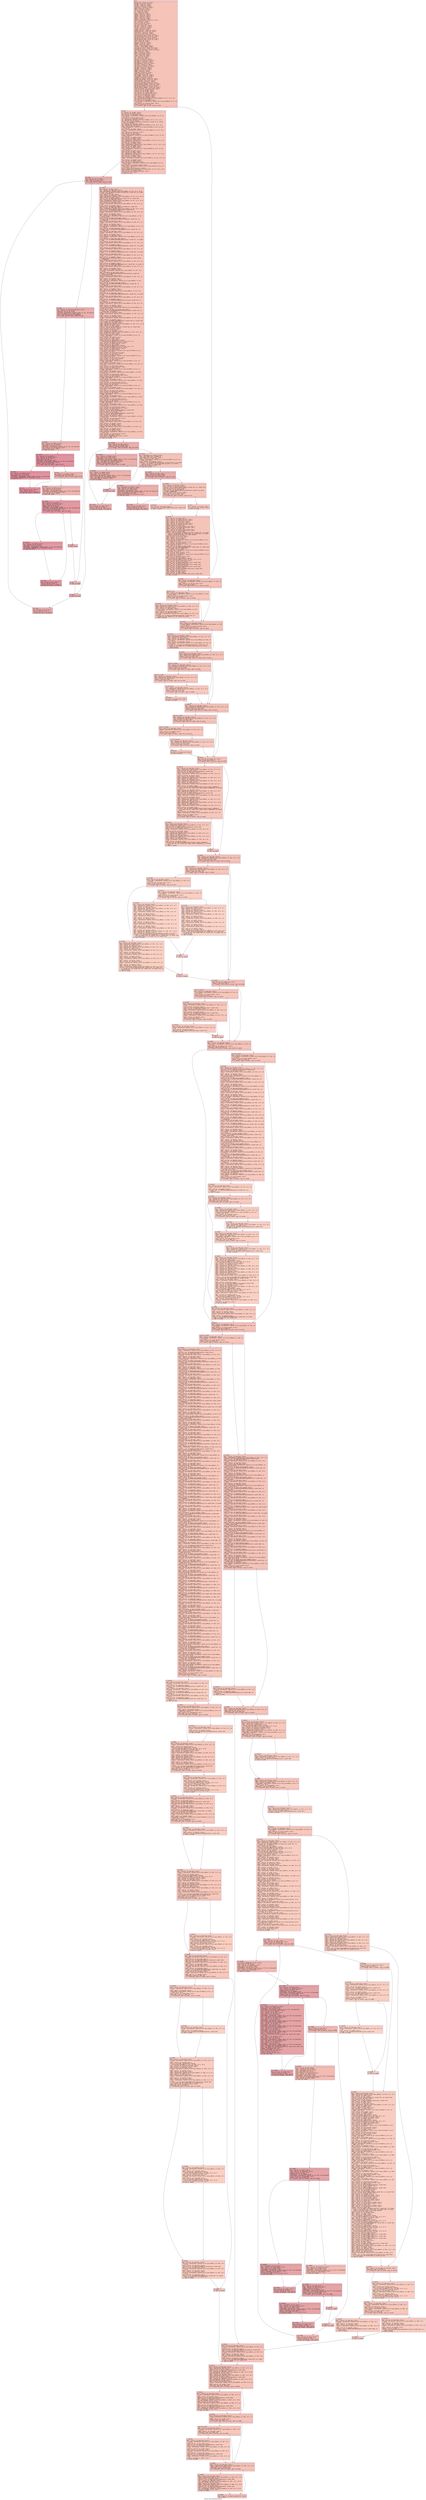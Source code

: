 digraph "CFG for 'hypre_AMSSetup' function" {
	label="CFG for 'hypre_AMSSetup' function";

	Node0x56058d772350 [shape=record,color="#3d50c3ff", style=filled, fillcolor="#e8765c70" fontname="Courier",label="{entry:\l|  %solver.addr = alloca ptr, align 8\l  %A.addr = alloca ptr, align 8\l  %b.addr = alloca ptr, align 8\l  %x.addr = alloca ptr, align 8\l  %ams_data = alloca ptr, align 8\l  %input_info = alloca i32, align 4\l  %G0t = alloca ptr, align 8\l  %Aorig = alloca ptr, align 8\l  %i = alloca i32, align 4\l  %j = alloca i32, align 4\l  %nv = alloca i32, align 4\l  %G0td = alloca ptr, align 8\l  %G0tdI = alloca ptr, align 8\l  %G0tdA = alloca ptr, align 8\l  %G0to = alloca ptr, align 8\l  %G0toI = alloca ptr, align 8\l  %G0toA = alloca ptr, align 8\l  %interior_nodes_data = alloca ptr, align 8\l  %A72 = alloca ptr, align 8\l  %B = alloca ptr, align 8\l  %C_ptr = alloca ptr, align 8\l  %C = alloca ptr, align 8\l  %A_local = alloca ptr, align 8\l  %B_local = alloca ptr, align 8\l  %C_local = alloca ptr, align 8\l  %C_tmp = alloca ptr, align 8\l  %comm = alloca ptr, align 8\l  %global_num_rows = alloca i32, align 4\l  %global_num_cols = alloca i32, align 4\l  %row_starts = alloca ptr, align 8\l  %col_starts = alloca ptr, align 8\l  %A_num_cols_offd = alloca i32, align 4\l  %A_num_nonzeros_diag = alloca i32, align 4\l  %A_num_nonzeros_offd = alloca i32, align 4\l  %B_num_cols_offd = alloca i32, align 4\l  %B_num_nonzeros_diag = alloca i32, align 4\l  %B_num_nonzeros_offd = alloca i32, align 4\l  %i94 = alloca i32, align 4\l  %nnz = alloca i32, align 4\l  %data96 = alloca ptr, align 8\l  %dataB = alloca ptr, align 8\l  %nnzB = alloca i32, align 4\l  %factor = alloca double, align 8\l  %lfactor = alloca double, align 8\l  %G_owned_col_starts = alloca i32, align 4\l  %P_owned_col_starts = alloca i32, align 4\l  %P_owned_col_starts558 = alloca i32, align 4\l  %Gt = alloca ptr, align 8\l  %GGt = alloca ptr, align 8\l  %ApGGt = alloca ptr, align 8\l  %h2 = alloca double, align 8\l  %i582 = alloca i32, align 4\l  %j583 = alloca i32, align 4\l  %k = alloca i32, align 4\l  %ne = alloca i32, align 4\l  %Gt_diag = alloca ptr, align 8\l  %Gt_num_rows = alloca i32, align 4\l  %Gt_diag_I = alloca ptr, align 8\l  %Gt_diag_J = alloca ptr, align 8\l  %Gt_diag_data = alloca ptr, align 8\l  %Gt_offd = alloca ptr, align 8\l  %Gt_offd_I = alloca ptr, align 8\l  %Gt_offd_data = alloca ptr, align 8\l  %Gx_data = alloca ptr, align 8\l  %Gy_data = alloca ptr, align 8\l  %Gz_data = alloca ptr, align 8\l  %A687 = alloca ptr, align 8\l  %B688 = alloca ptr, align 8\l  %C_ptr690 = alloca ptr, align 8\l  %C691 = alloca ptr, align 8\l  %A_local692 = alloca ptr, align 8\l  %B_local693 = alloca ptr, align 8\l  %C_local694 = alloca ptr, align 8\l  %comm695 = alloca ptr, align 8\l  %global_num_rows697 = alloca i32, align 4\l  %global_num_cols699 = alloca i32, align 4\l  %row_starts701 = alloca ptr, align 8\l  %col_starts703 = alloca ptr, align 8\l  %A_num_cols_offd705 = alloca i32, align 4\l  %A_num_nonzeros_diag708 = alloca i32, align 4\l  %A_num_nonzeros_offd711 = alloca i32, align 4\l  %B_num_cols_offd714 = alloca i32, align 4\l  %B_num_nonzeros_diag717 = alloca i32, align 4\l  %B_num_nonzeros_offd720 = alloca i32, align 4\l  store ptr %solver, ptr %solver.addr, align 8\l  store ptr %A, ptr %A.addr, align 8\l  store ptr %b, ptr %b.addr, align 8\l  store ptr %x, ptr %x.addr, align 8\l  %0 = load ptr, ptr %solver.addr, align 8\l  store ptr %0, ptr %ams_data, align 8\l  store i32 0, ptr %input_info, align 4\l  %1 = load ptr, ptr %A.addr, align 8\l  %2 = load ptr, ptr %ams_data, align 8\l  %A1 = getelementptr inbounds %struct.hypre_AMSData, ptr %2, i32 0, i32 1\l  store ptr %1, ptr %A1, align 8\l  %3 = load ptr, ptr %ams_data, align 8\l  %interior_nodes = getelementptr inbounds %struct.hypre_AMSData, ptr %3, i32\l... 0, i32 27\l  %4 = load ptr, ptr %interior_nodes, align 8\l  %tobool = icmp ne ptr %4, null\l  br i1 %tobool, label %if.then, label %if.end141\l|{<s0>T|<s1>F}}"];
	Node0x56058d772350:s0 -> Node0x56058d80ada0[tooltip="entry -> if.then\nProbability 62.50%" ];
	Node0x56058d772350:s1 -> Node0x56058d80ae10[tooltip="entry -> if.end141\nProbability 37.50%" ];
	Node0x56058d80ada0 [shape=record,color="#3d50c3ff", style=filled, fillcolor="#e97a5f70" fontname="Courier",label="{if.then:\l|  %5 = load ptr, ptr %A.addr, align 8\l  store ptr %5, ptr %Aorig, align 8\l  %6 = load ptr, ptr %ams_data, align 8\l  %solve_counter = getelementptr inbounds %struct.hypre_AMSData, ptr %6, i32\l... 0, i32 32\l  store i32 0, ptr %solve_counter, align 4\l  %7 = load ptr, ptr %ams_data, align 8\l  %G = getelementptr inbounds %struct.hypre_AMSData, ptr %7, i32 0, i32 2\l  %8 = load ptr, ptr %G, align 8\l  %call = call i32 @hypre_ParCSRMatrixTranspose(ptr noundef %8, ptr noundef\l... %G0t, i32 noundef 1)\l  %9 = load ptr, ptr %ams_data, align 8\l  %G2 = getelementptr inbounds %struct.hypre_AMSData, ptr %9, i32 0, i32 2\l  %10 = load ptr, ptr %G2, align 8\l  %diag = getelementptr inbounds %struct.hypre_ParCSRMatrix_struct, ptr %10,\l... i32 0, i32 7\l  %11 = load ptr, ptr %diag, align 8\l  %num_cols = getelementptr inbounds %struct.hypre_CSRMatrix, ptr %11, i32 0,\l... i32 3\l  %12 = load i32, ptr %num_cols, align 4\l  store i32 %12, ptr %nv, align 4\l  %13 = load ptr, ptr %G0t, align 8\l  %diag3 = getelementptr inbounds %struct.hypre_ParCSRMatrix_struct, ptr %13,\l... i32 0, i32 7\l  %14 = load ptr, ptr %diag3, align 8\l  store ptr %14, ptr %G0td, align 8\l  %15 = load ptr, ptr %G0td, align 8\l  %i4 = getelementptr inbounds %struct.hypre_CSRMatrix, ptr %15, i32 0, i32 0\l  %16 = load ptr, ptr %i4, align 8\l  store ptr %16, ptr %G0tdI, align 8\l  %17 = load ptr, ptr %G0td, align 8\l  %data = getelementptr inbounds %struct.hypre_CSRMatrix, ptr %17, i32 0, i32 6\l  %18 = load ptr, ptr %data, align 8\l  store ptr %18, ptr %G0tdA, align 8\l  %19 = load ptr, ptr %G0t, align 8\l  %offd = getelementptr inbounds %struct.hypre_ParCSRMatrix_struct, ptr %19,\l... i32 0, i32 8\l  %20 = load ptr, ptr %offd, align 8\l  store ptr %20, ptr %G0to, align 8\l  %21 = load ptr, ptr %G0to, align 8\l  %i5 = getelementptr inbounds %struct.hypre_CSRMatrix, ptr %21, i32 0, i32 0\l  %22 = load ptr, ptr %i5, align 8\l  store ptr %22, ptr %G0toI, align 8\l  %23 = load ptr, ptr %G0to, align 8\l  %data6 = getelementptr inbounds %struct.hypre_CSRMatrix, ptr %23, i32 0, i32\l... 6\l  %24 = load ptr, ptr %data6, align 8\l  store ptr %24, ptr %G0toA, align 8\l  %25 = load ptr, ptr %ams_data, align 8\l  %interior_nodes7 = getelementptr inbounds %struct.hypre_AMSData, ptr %25,\l... i32 0, i32 27\l  %26 = load ptr, ptr %interior_nodes7, align 8\l  %local_vector = getelementptr inbounds %struct.hypre_ParVector_struct, ptr\l... %26, i32 0, i32 6\l  %27 = load ptr, ptr %local_vector, align 8\l  %data8 = getelementptr inbounds %struct.hypre_Vector, ptr %27, i32 0, i32 0\l  %28 = load ptr, ptr %data8, align 8\l  store ptr %28, ptr %interior_nodes_data, align 8\l  store i32 0, ptr %i, align 4\l  br label %for.cond\l}"];
	Node0x56058d80ada0 -> Node0x56058d80d620[tooltip="if.then -> for.cond\nProbability 100.00%" ];
	Node0x56058d80d620 [shape=record,color="#3d50c3ff", style=filled, fillcolor="#d24b4070" fontname="Courier",label="{for.cond:\l|  %29 = load i32, ptr %i, align 4\l  %30 = load i32, ptr %nv, align 4\l  %cmp = icmp slt i32 %29, %30\l  br i1 %cmp, label %for.body, label %for.end38\l|{<s0>T|<s1>F}}"];
	Node0x56058d80d620:s0 -> Node0x56058d80d890[tooltip="for.cond -> for.body\nProbability 96.88%" ];
	Node0x56058d80d620:s1 -> Node0x56058d80d8e0[tooltip="for.cond -> for.end38\nProbability 3.12%" ];
	Node0x56058d80d890 [shape=record,color="#3d50c3ff", style=filled, fillcolor="#d24b4070" fontname="Courier",label="{for.body:\l|  %31 = load ptr, ptr %interior_nodes_data, align 8\l  %32 = load i32, ptr %i, align 4\l  %idxprom = sext i32 %32 to i64\l  %arrayidx = getelementptr inbounds double, ptr %31, i64 %idxprom\l  %33 = load double, ptr %arrayidx, align 8\l  %cmp9 = fcmp une double %33, 1.000000e+00\l  br i1 %cmp9, label %if.then10, label %if.end35\l|{<s0>T|<s1>F}}"];
	Node0x56058d80d890:s0 -> Node0x56058d80ddd0[tooltip="for.body -> if.then10\nProbability 62.50%" ];
	Node0x56058d80d890:s1 -> Node0x56058d80de20[tooltip="for.body -> if.end35\nProbability 37.50%" ];
	Node0x56058d80ddd0 [shape=record,color="#3d50c3ff", style=filled, fillcolor="#d6524470" fontname="Courier",label="{if.then10:\l|  %34 = load ptr, ptr %G0tdI, align 8\l  %35 = load i32, ptr %i, align 4\l  %idxprom11 = sext i32 %35 to i64\l  %arrayidx12 = getelementptr inbounds i32, ptr %34, i64 %idxprom11\l  %36 = load i32, ptr %arrayidx12, align 4\l  store i32 %36, ptr %j, align 4\l  br label %for.cond13\l}"];
	Node0x56058d80ddd0 -> Node0x56058d80e2e0[tooltip="if.then10 -> for.cond13\nProbability 100.00%" ];
	Node0x56058d80e2e0 [shape=record,color="#b70d28ff", style=filled, fillcolor="#b70d2870" fontname="Courier",label="{for.cond13:\l|  %37 = load i32, ptr %j, align 4\l  %38 = load ptr, ptr %G0tdI, align 8\l  %39 = load i32, ptr %i, align 4\l  %add = add nsw i32 %39, 1\l  %idxprom14 = sext i32 %add to i64\l  %arrayidx15 = getelementptr inbounds i32, ptr %38, i64 %idxprom14\l  %40 = load i32, ptr %arrayidx15, align 4\l  %cmp16 = icmp slt i32 %37, %40\l  br i1 %cmp16, label %for.body17, label %for.end\l|{<s0>T|<s1>F}}"];
	Node0x56058d80e2e0:s0 -> Node0x56058d80e8a0[tooltip="for.cond13 -> for.body17\nProbability 96.88%" ];
	Node0x56058d80e2e0:s1 -> Node0x56058d80e920[tooltip="for.cond13 -> for.end\nProbability 3.12%" ];
	Node0x56058d80e8a0 [shape=record,color="#b70d28ff", style=filled, fillcolor="#b70d2870" fontname="Courier",label="{for.body17:\l|  %41 = load ptr, ptr %G0tdA, align 8\l  %42 = load i32, ptr %j, align 4\l  %idxprom18 = sext i32 %42 to i64\l  %arrayidx19 = getelementptr inbounds double, ptr %41, i64 %idxprom18\l  store double 0.000000e+00, ptr %arrayidx19, align 8\l  br label %for.inc\l}"];
	Node0x56058d80e8a0 -> Node0x56058d80ed50[tooltip="for.body17 -> for.inc\nProbability 100.00%" ];
	Node0x56058d80ed50 [shape=record,color="#b70d28ff", style=filled, fillcolor="#b70d2870" fontname="Courier",label="{for.inc:\l|  %43 = load i32, ptr %j, align 4\l  %inc = add nsw i32 %43, 1\l  store i32 %inc, ptr %j, align 4\l  br label %for.cond13, !llvm.loop !6\l}"];
	Node0x56058d80ed50 -> Node0x56058d80e2e0[tooltip="for.inc -> for.cond13\nProbability 100.00%" ];
	Node0x56058d80e920 [shape=record,color="#3d50c3ff", style=filled, fillcolor="#d6524470" fontname="Courier",label="{for.end:\l|  %44 = load ptr, ptr %G0toI, align 8\l  %tobool20 = icmp ne ptr %44, null\l  br i1 %tobool20, label %if.then21, label %if.end\l|{<s0>T|<s1>F}}"];
	Node0x56058d80e920:s0 -> Node0x56058d80f300[tooltip="for.end -> if.then21\nProbability 62.50%" ];
	Node0x56058d80e920:s1 -> Node0x56058d80f380[tooltip="for.end -> if.end\nProbability 37.50%" ];
	Node0x56058d80f300 [shape=record,color="#3d50c3ff", style=filled, fillcolor="#d8564670" fontname="Courier",label="{if.then21:\l|  %45 = load ptr, ptr %G0toI, align 8\l  %46 = load i32, ptr %i, align 4\l  %idxprom22 = sext i32 %46 to i64\l  %arrayidx23 = getelementptr inbounds i32, ptr %45, i64 %idxprom22\l  %47 = load i32, ptr %arrayidx23, align 4\l  store i32 %47, ptr %j, align 4\l  br label %for.cond24\l}"];
	Node0x56058d80f300 -> Node0x56058d810040[tooltip="if.then21 -> for.cond24\nProbability 100.00%" ];
	Node0x56058d810040 [shape=record,color="#b70d28ff", style=filled, fillcolor="#bb1b2c70" fontname="Courier",label="{for.cond24:\l|  %48 = load i32, ptr %j, align 4\l  %49 = load ptr, ptr %G0toI, align 8\l  %50 = load i32, ptr %i, align 4\l  %add25 = add nsw i32 %50, 1\l  %idxprom26 = sext i32 %add25 to i64\l  %arrayidx27 = getelementptr inbounds i32, ptr %49, i64 %idxprom26\l  %51 = load i32, ptr %arrayidx27, align 4\l  %cmp28 = icmp slt i32 %48, %51\l  br i1 %cmp28, label %for.body29, label %for.end34\l|{<s0>T|<s1>F}}"];
	Node0x56058d810040:s0 -> Node0x56058d810600[tooltip="for.cond24 -> for.body29\nProbability 96.88%" ];
	Node0x56058d810040:s1 -> Node0x56058d810680[tooltip="for.cond24 -> for.end34\nProbability 3.12%" ];
	Node0x56058d810600 [shape=record,color="#b70d28ff", style=filled, fillcolor="#bb1b2c70" fontname="Courier",label="{for.body29:\l|  %52 = load ptr, ptr %G0toA, align 8\l  %53 = load i32, ptr %j, align 4\l  %idxprom30 = sext i32 %53 to i64\l  %arrayidx31 = getelementptr inbounds double, ptr %52, i64 %idxprom30\l  store double 0.000000e+00, ptr %arrayidx31, align 8\l  br label %for.inc32\l}"];
	Node0x56058d810600 -> Node0x56058d810b20[tooltip="for.body29 -> for.inc32\nProbability 100.00%" ];
	Node0x56058d810b20 [shape=record,color="#b70d28ff", style=filled, fillcolor="#bb1b2c70" fontname="Courier",label="{for.inc32:\l|  %54 = load i32, ptr %j, align 4\l  %inc33 = add nsw i32 %54, 1\l  store i32 %inc33, ptr %j, align 4\l  br label %for.cond24, !llvm.loop !8\l}"];
	Node0x56058d810b20 -> Node0x56058d810040[tooltip="for.inc32 -> for.cond24\nProbability 100.00%" ];
	Node0x56058d810680 [shape=record,color="#3d50c3ff", style=filled, fillcolor="#d8564670" fontname="Courier",label="{for.end34:\l|  br label %if.end\l}"];
	Node0x56058d810680 -> Node0x56058d80f380[tooltip="for.end34 -> if.end\nProbability 100.00%" ];
	Node0x56058d80f380 [shape=record,color="#3d50c3ff", style=filled, fillcolor="#d6524470" fontname="Courier",label="{if.end:\l|  br label %if.end35\l}"];
	Node0x56058d80f380 -> Node0x56058d80de20[tooltip="if.end -> if.end35\nProbability 100.00%" ];
	Node0x56058d80de20 [shape=record,color="#3d50c3ff", style=filled, fillcolor="#d24b4070" fontname="Courier",label="{if.end35:\l|  br label %for.inc36\l}"];
	Node0x56058d80de20 -> Node0x56058d811080[tooltip="if.end35 -> for.inc36\nProbability 100.00%" ];
	Node0x56058d811080 [shape=record,color="#3d50c3ff", style=filled, fillcolor="#d24b4070" fontname="Courier",label="{for.inc36:\l|  %55 = load i32, ptr %i, align 4\l  %inc37 = add nsw i32 %55, 1\l  store i32 %inc37, ptr %i, align 4\l  br label %for.cond, !llvm.loop !9\l}"];
	Node0x56058d811080 -> Node0x56058d80d620[tooltip="for.inc36 -> for.cond\nProbability 100.00%" ];
	Node0x56058d80d8e0 [shape=record,color="#3d50c3ff", style=filled, fillcolor="#e97a5f70" fontname="Courier",label="{for.end38:\l|  %56 = load ptr, ptr %G0t, align 8\l  %57 = load ptr, ptr %ams_data, align 8\l  %G0 = getelementptr inbounds %struct.hypre_AMSData, ptr %57, i32 0, i32 28\l  %call39 = call i32 @hypre_ParCSRMatrixTranspose(ptr noundef %56, ptr noundef\l... %G0, i32 noundef 1)\l  %58 = load ptr, ptr %G0t, align 8\l  %59 = load ptr, ptr %ams_data, align 8\l  %G040 = getelementptr inbounds %struct.hypre_AMSData, ptr %59, i32 0, i32 28\l  %60 = load ptr, ptr %G040, align 8\l  %call41 = call ptr @hypre_ParMatmul(ptr noundef %58, ptr noundef %60)\l  %61 = load ptr, ptr %ams_data, align 8\l  %A_G0 = getelementptr inbounds %struct.hypre_AMSData, ptr %61, i32 0, i32 29\l  store ptr %call41, ptr %A_G0, align 8\l  %62 = load ptr, ptr %ams_data, align 8\l  %A_G042 = getelementptr inbounds %struct.hypre_AMSData, ptr %62, i32 0, i32\l... 29\l  %63 = load ptr, ptr %A_G042, align 8\l  %call43 = call i32 @hypre_ParCSRMatrixFixZeroRows(ptr noundef %63)\l  %64 = load ptr, ptr %ams_data, align 8\l  %B_G0 = getelementptr inbounds %struct.hypre_AMSData, ptr %64, i32 0, i32 30\l  %call44 = call i32 @HYPRE_BoomerAMGCreate(ptr noundef %B_G0)\l  %65 = load ptr, ptr %ams_data, align 8\l  %B_G045 = getelementptr inbounds %struct.hypre_AMSData, ptr %65, i32 0, i32\l... 30\l  %66 = load ptr, ptr %B_G045, align 8\l  %67 = load ptr, ptr %ams_data, align 8\l  %B_G_coarsen_type = getelementptr inbounds %struct.hypre_AMSData, ptr %67,\l... i32 0, i32 46\l  %68 = load i32, ptr %B_G_coarsen_type, align 8\l  %call46 = call i32 @HYPRE_BoomerAMGSetCoarsenType(ptr noundef %66, i32\l... noundef %68)\l  %69 = load ptr, ptr %ams_data, align 8\l  %B_G047 = getelementptr inbounds %struct.hypre_AMSData, ptr %69, i32 0, i32\l... 30\l  %70 = load ptr, ptr %B_G047, align 8\l  %71 = load ptr, ptr %ams_data, align 8\l  %B_G_agg_levels = getelementptr inbounds %struct.hypre_AMSData, ptr %71, i32\l... 0, i32 47\l  %72 = load i32, ptr %B_G_agg_levels, align 4\l  %call48 = call i32 @HYPRE_BoomerAMGSetAggNumLevels(ptr noundef %70, i32\l... noundef %72)\l  %73 = load ptr, ptr %ams_data, align 8\l  %B_G049 = getelementptr inbounds %struct.hypre_AMSData, ptr %73, i32 0, i32\l... 30\l  %74 = load ptr, ptr %B_G049, align 8\l  %75 = load ptr, ptr %ams_data, align 8\l  %B_G_relax_type = getelementptr inbounds %struct.hypre_AMSData, ptr %75, i32\l... 0, i32 48\l  %76 = load i32, ptr %B_G_relax_type, align 8\l  %call50 = call i32 @HYPRE_BoomerAMGSetRelaxType(ptr noundef %74, i32 noundef\l... %76)\l  %77 = load ptr, ptr %ams_data, align 8\l  %B_G051 = getelementptr inbounds %struct.hypre_AMSData, ptr %77, i32 0, i32\l... 30\l  %78 = load ptr, ptr %B_G051, align 8\l  %call52 = call i32 @HYPRE_BoomerAMGSetNumSweeps(ptr noundef %78, i32 noundef\l... 1)\l  %79 = load ptr, ptr %ams_data, align 8\l  %B_G053 = getelementptr inbounds %struct.hypre_AMSData, ptr %79, i32 0, i32\l... 30\l  %80 = load ptr, ptr %B_G053, align 8\l  %call54 = call i32 @HYPRE_BoomerAMGSetMaxLevels(ptr noundef %80, i32 noundef\l... 25)\l  %81 = load ptr, ptr %ams_data, align 8\l  %B_G055 = getelementptr inbounds %struct.hypre_AMSData, ptr %81, i32 0, i32\l... 30\l  %82 = load ptr, ptr %B_G055, align 8\l  %call56 = call i32 @HYPRE_BoomerAMGSetTol(ptr noundef %82, double noundef\l... 0.000000e+00)\l  %83 = load ptr, ptr %ams_data, align 8\l  %B_G057 = getelementptr inbounds %struct.hypre_AMSData, ptr %83, i32 0, i32\l... 30\l  %84 = load ptr, ptr %B_G057, align 8\l  %call58 = call i32 @HYPRE_BoomerAMGSetMaxIter(ptr noundef %84, i32 noundef 3)\l  %85 = load ptr, ptr %ams_data, align 8\l  %B_G059 = getelementptr inbounds %struct.hypre_AMSData, ptr %85, i32 0, i32\l... 30\l  %86 = load ptr, ptr %B_G059, align 8\l  %87 = load ptr, ptr %ams_data, align 8\l  %B_G_theta = getelementptr inbounds %struct.hypre_AMSData, ptr %87, i32 0,\l... i32 50\l  %88 = load double, ptr %B_G_theta, align 8\l  %call60 = call i32 @HYPRE_BoomerAMGSetStrongThreshold(ptr noundef %86,\l... double noundef %88)\l  %89 = load ptr, ptr %ams_data, align 8\l  %B_G061 = getelementptr inbounds %struct.hypre_AMSData, ptr %89, i32 0, i32\l... 30\l  %90 = load ptr, ptr %B_G061, align 8\l  %91 = load ptr, ptr %ams_data, align 8\l  %B_G_interp_type = getelementptr inbounds %struct.hypre_AMSData, ptr %91,\l... i32 0, i32 51\l  %92 = load i32, ptr %B_G_interp_type, align 8\l  %call62 = call i32 @HYPRE_BoomerAMGSetInterpType(ptr noundef %90, i32\l... noundef %92)\l  %93 = load ptr, ptr %ams_data, align 8\l  %B_G063 = getelementptr inbounds %struct.hypre_AMSData, ptr %93, i32 0, i32\l... 30\l  %94 = load ptr, ptr %B_G063, align 8\l  %95 = load ptr, ptr %ams_data, align 8\l  %B_G_Pmax = getelementptr inbounds %struct.hypre_AMSData, ptr %95, i32 0,\l... i32 52\l  %96 = load i32, ptr %B_G_Pmax, align 4\l  %call64 = call i32 @HYPRE_BoomerAMGSetPMaxElmts(ptr noundef %94, i32 noundef\l... %96)\l  %97 = load ptr, ptr %ams_data, align 8\l  %B_G065 = getelementptr inbounds %struct.hypre_AMSData, ptr %97, i32 0, i32\l... 30\l  %98 = load ptr, ptr %B_G065, align 8\l  %call66 = call i32 @HYPRE_BoomerAMGSetMinCoarseSize(ptr noundef %98, i32\l... noundef 2)\l  %99 = load ptr, ptr %ams_data, align 8\l  %B_G067 = getelementptr inbounds %struct.hypre_AMSData, ptr %99, i32 0, i32\l... 30\l  %100 = load ptr, ptr %B_G067, align 8\l  %101 = load ptr, ptr %ams_data, align 8\l  %B_G_coarse_relax_type = getelementptr inbounds %struct.hypre_AMSData, ptr\l... %101, i32 0, i32 49\l  %102 = load i32, ptr %B_G_coarse_relax_type, align 4\l  %call68 = call i32 @HYPRE_BoomerAMGSetCycleRelaxType(ptr noundef %100, i32\l... noundef %102, i32 noundef 3)\l  %103 = load ptr, ptr %ams_data, align 8\l  %B_G069 = getelementptr inbounds %struct.hypre_AMSData, ptr %103, i32 0, i32\l... 30\l  %104 = load ptr, ptr %B_G069, align 8\l  %105 = load ptr, ptr %ams_data, align 8\l  %A_G070 = getelementptr inbounds %struct.hypre_AMSData, ptr %105, i32 0, i32\l... 29\l  %106 = load ptr, ptr %A_G070, align 8\l  %call71 = call i32 @HYPRE_BoomerAMGSetup(ptr noundef %104, ptr noundef %106,\l... ptr noundef null, ptr noundef null)\l  %107 = load ptr, ptr %ams_data, align 8\l  %G073 = getelementptr inbounds %struct.hypre_AMSData, ptr %107, i32 0, i32 28\l  %108 = load ptr, ptr %G073, align 8\l  %109 = load ptr, ptr %G0t, align 8\l  %call74 = call ptr @hypre_ParMatmul(ptr noundef %108, ptr noundef %109)\l  store ptr %call74, ptr %A72, align 8\l  %110 = load ptr, ptr %Aorig, align 8\l  store ptr %110, ptr %B, align 8\l  %111 = load ptr, ptr %ams_data, align 8\l  %A75 = getelementptr inbounds %struct.hypre_AMSData, ptr %111, i32 0, i32 1\l  store ptr %A75, ptr %C_ptr, align 8\l  %112 = load ptr, ptr %A72, align 8\l  %comm76 = getelementptr inbounds %struct.hypre_ParCSRMatrix_struct, ptr\l... %112, i32 0, i32 0\l  %113 = load ptr, ptr %comm76, align 8\l  store ptr %113, ptr %comm, align 8\l  %114 = load ptr, ptr %A72, align 8\l  %global_num_rows77 = getelementptr inbounds\l... %struct.hypre_ParCSRMatrix_struct, ptr %114, i32 0, i32 1\l  %115 = load i32, ptr %global_num_rows77, align 8\l  store i32 %115, ptr %global_num_rows, align 4\l  %116 = load ptr, ptr %A72, align 8\l  %global_num_cols78 = getelementptr inbounds\l... %struct.hypre_ParCSRMatrix_struct, ptr %116, i32 0, i32 2\l  %117 = load i32, ptr %global_num_cols78, align 4\l  store i32 %117, ptr %global_num_cols, align 4\l  %118 = load ptr, ptr %A72, align 8\l  %row_starts79 = getelementptr inbounds %struct.hypre_ParCSRMatrix_struct,\l... ptr %118, i32 0, i32 12\l  %119 = load ptr, ptr %row_starts79, align 8\l  store ptr %119, ptr %row_starts, align 8\l  %120 = load ptr, ptr %A72, align 8\l  %col_starts80 = getelementptr inbounds %struct.hypre_ParCSRMatrix_struct,\l... ptr %120, i32 0, i32 13\l  %121 = load ptr, ptr %col_starts80, align 8\l  store ptr %121, ptr %col_starts, align 8\l  %122 = load ptr, ptr %A72, align 8\l  %offd81 = getelementptr inbounds %struct.hypre_ParCSRMatrix_struct, ptr\l... %122, i32 0, i32 8\l  %123 = load ptr, ptr %offd81, align 8\l  %num_cols82 = getelementptr inbounds %struct.hypre_CSRMatrix, ptr %123, i32\l... 0, i32 3\l  %124 = load i32, ptr %num_cols82, align 4\l  store i32 %124, ptr %A_num_cols_offd, align 4\l  %125 = load ptr, ptr %A72, align 8\l  %diag83 = getelementptr inbounds %struct.hypre_ParCSRMatrix_struct, ptr\l... %125, i32 0, i32 7\l  %126 = load ptr, ptr %diag83, align 8\l  %num_nonzeros = getelementptr inbounds %struct.hypre_CSRMatrix, ptr %126,\l... i32 0, i32 4\l  %127 = load i32, ptr %num_nonzeros, align 8\l  store i32 %127, ptr %A_num_nonzeros_diag, align 4\l  %128 = load ptr, ptr %A72, align 8\l  %offd84 = getelementptr inbounds %struct.hypre_ParCSRMatrix_struct, ptr\l... %128, i32 0, i32 8\l  %129 = load ptr, ptr %offd84, align 8\l  %num_nonzeros85 = getelementptr inbounds %struct.hypre_CSRMatrix, ptr %129,\l... i32 0, i32 4\l  %130 = load i32, ptr %num_nonzeros85, align 8\l  store i32 %130, ptr %A_num_nonzeros_offd, align 4\l  %131 = load ptr, ptr %B, align 8\l  %offd86 = getelementptr inbounds %struct.hypre_ParCSRMatrix_struct, ptr\l... %131, i32 0, i32 8\l  %132 = load ptr, ptr %offd86, align 8\l  %num_cols87 = getelementptr inbounds %struct.hypre_CSRMatrix, ptr %132, i32\l... 0, i32 3\l  %133 = load i32, ptr %num_cols87, align 4\l  store i32 %133, ptr %B_num_cols_offd, align 4\l  %134 = load ptr, ptr %B, align 8\l  %diag88 = getelementptr inbounds %struct.hypre_ParCSRMatrix_struct, ptr\l... %134, i32 0, i32 7\l  %135 = load ptr, ptr %diag88, align 8\l  %num_nonzeros89 = getelementptr inbounds %struct.hypre_CSRMatrix, ptr %135,\l... i32 0, i32 4\l  %136 = load i32, ptr %num_nonzeros89, align 8\l  store i32 %136, ptr %B_num_nonzeros_diag, align 4\l  %137 = load ptr, ptr %B, align 8\l  %offd90 = getelementptr inbounds %struct.hypre_ParCSRMatrix_struct, ptr\l... %137, i32 0, i32 8\l  %138 = load ptr, ptr %offd90, align 8\l  %num_nonzeros91 = getelementptr inbounds %struct.hypre_CSRMatrix, ptr %138,\l... i32 0, i32 4\l  %139 = load i32, ptr %num_nonzeros91, align 8\l  store i32 %139, ptr %B_num_nonzeros_offd, align 4\l  %140 = load ptr, ptr %A72, align 8\l  %call92 = call ptr @hypre_MergeDiagAndOffd(ptr noundef %140)\l  store ptr %call92, ptr %A_local, align 8\l  %141 = load ptr, ptr %B, align 8\l  %call93 = call ptr @hypre_MergeDiagAndOffd(ptr noundef %141)\l  store ptr %call93, ptr %B_local, align 8\l  %142 = load ptr, ptr %A_local, align 8\l  %num_nonzeros95 = getelementptr inbounds %struct.hypre_CSRMatrix, ptr %142,\l... i32 0, i32 4\l  %143 = load i32, ptr %num_nonzeros95, align 8\l  store i32 %143, ptr %nnz, align 4\l  %144 = load ptr, ptr %A_local, align 8\l  %data97 = getelementptr inbounds %struct.hypre_CSRMatrix, ptr %144, i32 0,\l... i32 6\l  %145 = load ptr, ptr %data97, align 8\l  store ptr %145, ptr %data96, align 8\l  %146 = load ptr, ptr %B_local, align 8\l  %data98 = getelementptr inbounds %struct.hypre_CSRMatrix, ptr %146, i32 0,\l... i32 6\l  %147 = load ptr, ptr %data98, align 8\l  store ptr %147, ptr %dataB, align 8\l  %148 = load ptr, ptr %B_local, align 8\l  %num_nonzeros99 = getelementptr inbounds %struct.hypre_CSRMatrix, ptr %148,\l... i32 0, i32 4\l  %149 = load i32, ptr %num_nonzeros99, align 8\l  store i32 %149, ptr %nnzB, align 4\l  store double -1.000000e+00, ptr %lfactor, align 8\l  store i32 0, ptr %i94, align 4\l  br label %for.cond100\l}"];
	Node0x56058d80d8e0 -> Node0x56058d81b7b0[tooltip="for.end38 -> for.cond100\nProbability 100.00%" ];
	Node0x56058d81b7b0 [shape=record,color="#3d50c3ff", style=filled, fillcolor="#d24b4070" fontname="Courier",label="{for.cond100:\l|  %150 = load i32, ptr %i94, align 4\l  %151 = load i32, ptr %nnzB, align 4\l  %cmp101 = icmp slt i32 %150, %151\l  br i1 %cmp101, label %for.body102, label %for.end112\l|{<s0>T|<s1>F}}"];
	Node0x56058d81b7b0:s0 -> Node0x56058d81ba90[tooltip="for.cond100 -> for.body102\nProbability 96.88%" ];
	Node0x56058d81b7b0:s1 -> Node0x56058d81bae0[tooltip="for.cond100 -> for.end112\nProbability 3.12%" ];
	Node0x56058d81ba90 [shape=record,color="#3d50c3ff", style=filled, fillcolor="#d24b4070" fontname="Courier",label="{for.body102:\l|  %152 = load ptr, ptr %dataB, align 8\l  %153 = load i32, ptr %i94, align 4\l  %idxprom103 = sext i32 %153 to i64\l  %arrayidx104 = getelementptr inbounds double, ptr %152, i64 %idxprom103\l  %154 = load double, ptr %arrayidx104, align 8\l  %155 = call double @llvm.fabs.f64(double %154)\l  %156 = load double, ptr %lfactor, align 8\l  %cmp105 = fcmp ogt double %155, %156\l  br i1 %cmp105, label %if.then106, label %if.end109\l|{<s0>T|<s1>F}}"];
	Node0x56058d81ba90:s0 -> Node0x56058d81c180[tooltip="for.body102 -> if.then106\nProbability 50.00%" ];
	Node0x56058d81ba90:s1 -> Node0x56058d81c200[tooltip="for.body102 -> if.end109\nProbability 50.00%" ];
	Node0x56058d81c180 [shape=record,color="#3d50c3ff", style=filled, fillcolor="#d8564670" fontname="Courier",label="{if.then106:\l|  %157 = load ptr, ptr %dataB, align 8\l  %158 = load i32, ptr %i94, align 4\l  %idxprom107 = sext i32 %158 to i64\l  %arrayidx108 = getelementptr inbounds double, ptr %157, i64 %idxprom107\l  %159 = load double, ptr %arrayidx108, align 8\l  %160 = call double @llvm.fabs.f64(double %159)\l  store double %160, ptr %lfactor, align 8\l  br label %if.end109\l}"];
	Node0x56058d81c180 -> Node0x56058d81c200[tooltip="if.then106 -> if.end109\nProbability 100.00%" ];
	Node0x56058d81c200 [shape=record,color="#3d50c3ff", style=filled, fillcolor="#d24b4070" fontname="Courier",label="{if.end109:\l|  br label %for.inc110\l}"];
	Node0x56058d81c200 -> Node0x56058d81c8a0[tooltip="if.end109 -> for.inc110\nProbability 100.00%" ];
	Node0x56058d81c8a0 [shape=record,color="#3d50c3ff", style=filled, fillcolor="#d24b4070" fontname="Courier",label="{for.inc110:\l|  %161 = load i32, ptr %i94, align 4\l  %inc111 = add nsw i32 %161, 1\l  store i32 %inc111, ptr %i94, align 4\l  br label %for.cond100, !llvm.loop !10\l}"];
	Node0x56058d81c8a0 -> Node0x56058d81b7b0[tooltip="for.inc110 -> for.cond100\nProbability 100.00%" ];
	Node0x56058d81bae0 [shape=record,color="#3d50c3ff", style=filled, fillcolor="#e97a5f70" fontname="Courier",label="{for.end112:\l|  %162 = load double, ptr %lfactor, align 8\l  %mul = fmul double %162, 1.000000e-10\l  store double %mul, ptr %lfactor, align 8\l  %163 = load ptr, ptr %A72, align 8\l  %comm113 = getelementptr inbounds %struct.hypre_ParCSRMatrix_struct, ptr\l... %163, i32 0, i32 0\l  %164 = load ptr, ptr %comm113, align 8\l  %call114 = call i32 @hypre_MPI_Allreduce(ptr noundef %lfactor, ptr noundef\l... %factor, i32 noundef 1, ptr noundef @ompi_mpi_double, ptr noundef\l... @ompi_mpi_op_max, ptr noundef %164)\l  store i32 0, ptr %i94, align 4\l  br label %for.cond115\l}"];
	Node0x56058d81bae0 -> Node0x56058d81d440[tooltip="for.end112 -> for.cond115\nProbability 100.00%" ];
	Node0x56058d81d440 [shape=record,color="#3d50c3ff", style=filled, fillcolor="#d24b4070" fontname="Courier",label="{for.cond115:\l|  %165 = load i32, ptr %i94, align 4\l  %166 = load i32, ptr %nnz, align 4\l  %cmp116 = icmp slt i32 %165, %166\l  br i1 %cmp116, label %for.body117, label %for.end123\l|{<s0>T|<s1>F}}"];
	Node0x56058d81d440:s0 -> Node0x56058d81d6b0[tooltip="for.cond115 -> for.body117\nProbability 96.88%" ];
	Node0x56058d81d440:s1 -> Node0x56058d81d700[tooltip="for.cond115 -> for.end123\nProbability 3.12%" ];
	Node0x56058d81d6b0 [shape=record,color="#3d50c3ff", style=filled, fillcolor="#d24b4070" fontname="Courier",label="{for.body117:\l|  %167 = load double, ptr %factor, align 8\l  %168 = load ptr, ptr %data96, align 8\l  %169 = load i32, ptr %i94, align 4\l  %idxprom118 = sext i32 %169 to i64\l  %arrayidx119 = getelementptr inbounds double, ptr %168, i64 %idxprom118\l  %170 = load double, ptr %arrayidx119, align 8\l  %mul120 = fmul double %170, %167\l  store double %mul120, ptr %arrayidx119, align 8\l  br label %for.inc121\l}"];
	Node0x56058d81d6b0 -> Node0x56058d81dcf0[tooltip="for.body117 -> for.inc121\nProbability 100.00%" ];
	Node0x56058d81dcf0 [shape=record,color="#3d50c3ff", style=filled, fillcolor="#d24b4070" fontname="Courier",label="{for.inc121:\l|  %171 = load i32, ptr %i94, align 4\l  %inc122 = add nsw i32 %171, 1\l  store i32 %inc122, ptr %i94, align 4\l  br label %for.cond115, !llvm.loop !11\l}"];
	Node0x56058d81dcf0 -> Node0x56058d81d440[tooltip="for.inc121 -> for.cond115\nProbability 100.00%" ];
	Node0x56058d81d700 [shape=record,color="#3d50c3ff", style=filled, fillcolor="#e97a5f70" fontname="Courier",label="{for.end123:\l|  %172 = load ptr, ptr %A_local, align 8\l  %173 = load ptr, ptr %B_local, align 8\l  %call124 = call ptr @hypre_CSRMatrixAdd(ptr noundef %172, ptr noundef %173)\l  store ptr %call124, ptr %C_tmp, align 8\l  %174 = load ptr, ptr %C_tmp, align 8\l  %call125 = call ptr @hypre_CSRMatrixDeleteZeros(ptr noundef %174, double\l... noundef 0.000000e+00)\l  store ptr %call125, ptr %C_local, align 8\l  %175 = load ptr, ptr %C_local, align 8\l  %tobool126 = icmp ne ptr %175, null\l  br i1 %tobool126, label %if.then127, label %if.else\l|{<s0>T|<s1>F}}"];
	Node0x56058d81d700:s0 -> Node0x56058d81e940[tooltip="for.end123 -> if.then127\nProbability 62.50%" ];
	Node0x56058d81d700:s1 -> Node0x56058d81ea20[tooltip="for.end123 -> if.else\nProbability 37.50%" ];
	Node0x56058d81e940 [shape=record,color="#3d50c3ff", style=filled, fillcolor="#ec7f6370" fontname="Courier",label="{if.then127:\l|  %176 = load ptr, ptr %C_tmp, align 8\l  %call128 = call i32 @hypre_CSRMatrixDestroy(ptr noundef %176)\l  br label %if.end129\l}"];
	Node0x56058d81e940 -> Node0x56058d81ede0[tooltip="if.then127 -> if.end129\nProbability 100.00%" ];
	Node0x56058d81ea20 [shape=record,color="#3d50c3ff", style=filled, fillcolor="#ef886b70" fontname="Courier",label="{if.else:\l|  %177 = load ptr, ptr %C_tmp, align 8\l  store ptr %177, ptr %C_local, align 8\l  br label %if.end129\l}"];
	Node0x56058d81ea20 -> Node0x56058d81ede0[tooltip="if.else -> if.end129\nProbability 100.00%" ];
	Node0x56058d81ede0 [shape=record,color="#3d50c3ff", style=filled, fillcolor="#e97a5f70" fontname="Courier",label="{if.end129:\l|  %178 = load ptr, ptr %comm, align 8\l  %179 = load i32, ptr %global_num_rows, align 4\l  %180 = load i32, ptr %global_num_cols, align 4\l  %181 = load ptr, ptr %row_starts, align 8\l  %182 = load ptr, ptr %col_starts, align 8\l  %183 = load i32, ptr %A_num_cols_offd, align 4\l  %184 = load i32, ptr %B_num_cols_offd, align 4\l  %add130 = add nsw i32 %183, %184\l  %185 = load i32, ptr %A_num_nonzeros_diag, align 4\l  %186 = load i32, ptr %B_num_nonzeros_diag, align 4\l  %add131 = add nsw i32 %185, %186\l  %187 = load i32, ptr %A_num_nonzeros_offd, align 4\l  %188 = load i32, ptr %B_num_nonzeros_offd, align 4\l  %add132 = add nsw i32 %187, %188\l  %call133 = call ptr @hypre_ParCSRMatrixCreate(ptr noundef %178, i32 noundef\l... %179, i32 noundef %180, ptr noundef %181, ptr noundef %182, i32 noundef\l... %add130, i32 noundef %add131, i32 noundef %add132)\l  store ptr %call133, ptr %C, align 8\l  %189 = load ptr, ptr %C_local, align 8\l  %190 = load ptr, ptr %C, align 8\l  %191 = load ptr, ptr %A72, align 8\l  %first_col_diag = getelementptr inbounds %struct.hypre_ParCSRMatrix_struct,\l... ptr %191, i32 0, i32 4\l  %192 = load i32, ptr %first_col_diag, align 4\l  %193 = load ptr, ptr %A72, align 8\l  %last_col_diag = getelementptr inbounds %struct.hypre_ParCSRMatrix_struct,\l... ptr %193, i32 0, i32 6\l  %194 = load i32, ptr %last_col_diag, align 4\l  %call134 = call i32 @GenerateDiagAndOffd(ptr noundef %189, ptr noundef %190,\l... i32 noundef %192, i32 noundef %194)\l  %195 = load ptr, ptr %C, align 8\l  %owns_row_starts = getelementptr inbounds %struct.hypre_ParCSRMatrix_struct,\l... ptr %195, i32 0, i32 17\l  store i32 0, ptr %owns_row_starts, align 4\l  %196 = load ptr, ptr %C, align 8\l  %owns_col_starts = getelementptr inbounds %struct.hypre_ParCSRMatrix_struct,\l... ptr %196, i32 0, i32 18\l  store i32 1, ptr %owns_col_starts, align 8\l  %197 = load ptr, ptr %G0t, align 8\l  %owns_col_starts135 = getelementptr inbounds\l... %struct.hypre_ParCSRMatrix_struct, ptr %197, i32 0, i32 18\l  store i32 0, ptr %owns_col_starts135, align 8\l  %198 = load ptr, ptr %A_local, align 8\l  %call136 = call i32 @hypre_CSRMatrixDestroy(ptr noundef %198)\l  %199 = load ptr, ptr %B_local, align 8\l  %call137 = call i32 @hypre_CSRMatrixDestroy(ptr noundef %199)\l  %200 = load ptr, ptr %C_local, align 8\l  %call138 = call i32 @hypre_CSRMatrixDestroy(ptr noundef %200)\l  %201 = load ptr, ptr %A72, align 8\l  %call139 = call i32 @hypre_ParCSRMatrixDestroy(ptr noundef %201)\l  %202 = load ptr, ptr %C, align 8\l  %203 = load ptr, ptr %C_ptr, align 8\l  store ptr %202, ptr %203, align 8\l  %204 = load ptr, ptr %G0t, align 8\l  %call140 = call i32 @hypre_ParCSRMatrixDestroy(ptr noundef %204)\l  br label %if.end141\l}"];
	Node0x56058d81ede0 -> Node0x56058d80ae10[tooltip="if.end129 -> if.end141\nProbability 100.00%" ];
	Node0x56058d80ae10 [shape=record,color="#3d50c3ff", style=filled, fillcolor="#e8765c70" fontname="Courier",label="{if.end141:\l|  %205 = load ptr, ptr %ams_data, align 8\l  %A_relax_type = getelementptr inbounds %struct.hypre_AMSData, ptr %205, i32\l... 0, i32 37\l  %206 = load i32, ptr %A_relax_type, align 8\l  %cmp142 = icmp sge i32 %206, 1\l  br i1 %cmp142, label %land.lhs.true, label %if.end149\l|{<s0>T|<s1>F}}"];
	Node0x56058d80ae10:s0 -> Node0x56058d8224b0[tooltip="if.end141 -> land.lhs.true\nProbability 50.00%" ];
	Node0x56058d80ae10:s1 -> Node0x56058d822500[tooltip="if.end141 -> if.end149\nProbability 50.00%" ];
	Node0x56058d8224b0 [shape=record,color="#3d50c3ff", style=filled, fillcolor="#ec7f6370" fontname="Courier",label="{land.lhs.true:\l|  %207 = load ptr, ptr %ams_data, align 8\l  %A_relax_type143 = getelementptr inbounds %struct.hypre_AMSData, ptr %207,\l... i32 0, i32 37\l  %208 = load i32, ptr %A_relax_type143, align 8\l  %cmp144 = icmp sle i32 %208, 4\l  br i1 %cmp144, label %if.then145, label %if.end149\l|{<s0>T|<s1>F}}"];
	Node0x56058d8224b0:s0 -> Node0x56058d8228d0[tooltip="land.lhs.true -> if.then145\nProbability 50.00%" ];
	Node0x56058d8224b0:s1 -> Node0x56058d822500[tooltip="land.lhs.true -> if.end149\nProbability 50.00%" ];
	Node0x56058d8228d0 [shape=record,color="#3d50c3ff", style=filled, fillcolor="#ed836670" fontname="Courier",label="{if.then145:\l|  %209 = load ptr, ptr %ams_data, align 8\l  %A146 = getelementptr inbounds %struct.hypre_AMSData, ptr %209, i32 0, i32 1\l  %210 = load ptr, ptr %A146, align 8\l  %211 = load ptr, ptr %ams_data, align 8\l  %A_relax_type147 = getelementptr inbounds %struct.hypre_AMSData, ptr %211,\l... i32 0, i32 37\l  %212 = load i32, ptr %A_relax_type147, align 8\l  %213 = load ptr, ptr %ams_data, align 8\l  %A_l1_norms = getelementptr inbounds %struct.hypre_AMSData, ptr %213, i32 0,\l... i32 39\l  %call148 = call i32 @hypre_ParCSRComputeL1Norms(ptr noundef %210, i32\l... noundef %212, ptr noundef null, ptr noundef %A_l1_norms)\l  br label %if.end149\l}"];
	Node0x56058d8228d0 -> Node0x56058d822500[tooltip="if.then145 -> if.end149\nProbability 100.00%" ];
	Node0x56058d822500 [shape=record,color="#3d50c3ff", style=filled, fillcolor="#e8765c70" fontname="Courier",label="{if.end149:\l|  %214 = load ptr, ptr %ams_data, align 8\l  %A_relax_type150 = getelementptr inbounds %struct.hypre_AMSData, ptr %214,\l... i32 0, i32 37\l  %215 = load i32, ptr %A_relax_type150, align 8\l  %cmp151 = icmp eq i32 %215, 16\l  br i1 %cmp151, label %if.then152, label %if.end155\l|{<s0>T|<s1>F}}"];
	Node0x56058d822500:s0 -> Node0x56058d8233c0[tooltip="if.end149 -> if.then152\nProbability 50.00%" ];
	Node0x56058d822500:s1 -> Node0x56058d823410[tooltip="if.end149 -> if.end155\nProbability 50.00%" ];
	Node0x56058d8233c0 [shape=record,color="#3d50c3ff", style=filled, fillcolor="#ec7f6370" fontname="Courier",label="{if.then152:\l|  %216 = load ptr, ptr %ams_data, align 8\l  %A153 = getelementptr inbounds %struct.hypre_AMSData, ptr %216, i32 0, i32 1\l  %217 = load ptr, ptr %A153, align 8\l  %218 = load ptr, ptr %ams_data, align 8\l  %A_max_eig_est = getelementptr inbounds %struct.hypre_AMSData, ptr %218, i32\l... 0, i32 42\l  %219 = load ptr, ptr %ams_data, align 8\l  %A_min_eig_est = getelementptr inbounds %struct.hypre_AMSData, ptr %219, i32\l... 0, i32 43\l  %call154 = call i32 @hypre_ParCSRMaxEigEstimateCG(ptr noundef %217, i32\l... noundef 1, i32 noundef 10, ptr noundef %A_max_eig_est, ptr noundef\l... %A_min_eig_est)\l  br label %if.end155\l}"];
	Node0x56058d8233c0 -> Node0x56058d823410[tooltip="if.then152 -> if.end155\nProbability 100.00%" ];
	Node0x56058d823410 [shape=record,color="#3d50c3ff", style=filled, fillcolor="#e8765c70" fontname="Courier",label="{if.end155:\l|  %220 = load ptr, ptr %ams_data, align 8\l  %x156 = getelementptr inbounds %struct.hypre_AMSData, ptr %220, i32 0, i32 21\l  %221 = load ptr, ptr %x156, align 8\l  %cmp157 = icmp ne ptr %221, null\l  br i1 %cmp157, label %land.lhs.true158, label %if.end164\l|{<s0>T|<s1>F}}"];
	Node0x56058d823410:s0 -> Node0x56058d823f70[tooltip="if.end155 -> land.lhs.true158\nProbability 62.50%" ];
	Node0x56058d823410:s1 -> Node0x56058d824010[tooltip="if.end155 -> if.end164\nProbability 37.50%" ];
	Node0x56058d823f70 [shape=record,color="#3d50c3ff", style=filled, fillcolor="#e97a5f70" fontname="Courier",label="{land.lhs.true158:\l|  %222 = load ptr, ptr %ams_data, align 8\l  %y = getelementptr inbounds %struct.hypre_AMSData, ptr %222, i32 0, i32 22\l  %223 = load ptr, ptr %y, align 8\l  %cmp159 = icmp ne ptr %223, null\l  br i1 %cmp159, label %land.lhs.true160, label %if.end164\l|{<s0>T|<s1>F}}"];
	Node0x56058d823f70:s0 -> Node0x56058d824440[tooltip="land.lhs.true158 -> land.lhs.true160\nProbability 62.50%" ];
	Node0x56058d823f70:s1 -> Node0x56058d824010[tooltip="land.lhs.true158 -> if.end164\nProbability 37.50%" ];
	Node0x56058d824440 [shape=record,color="#3d50c3ff", style=filled, fillcolor="#ec7f6370" fontname="Courier",label="{land.lhs.true160:\l|  %224 = load ptr, ptr %ams_data, align 8\l  %dim = getelementptr inbounds %struct.hypre_AMSData, ptr %224, i32 0, i32 0\l  %225 = load i32, ptr %dim, align 8\l  %cmp161 = icmp eq i32 %225, 2\l  br i1 %cmp161, label %if.then163, label %lor.lhs.false\l|{<s0>T|<s1>F}}"];
	Node0x56058d824440:s0 -> Node0x56058d824800[tooltip="land.lhs.true160 -> if.then163\nProbability 50.00%" ];
	Node0x56058d824440:s1 -> Node0x56058d824850[tooltip="land.lhs.true160 -> lor.lhs.false\nProbability 50.00%" ];
	Node0x56058d824850 [shape=record,color="#3d50c3ff", style=filled, fillcolor="#ef886b70" fontname="Courier",label="{lor.lhs.false:\l|  %226 = load ptr, ptr %ams_data, align 8\l  %z = getelementptr inbounds %struct.hypre_AMSData, ptr %226, i32 0, i32 23\l  %227 = load ptr, ptr %z, align 8\l  %cmp162 = icmp ne ptr %227, null\l  br i1 %cmp162, label %if.then163, label %if.end164\l|{<s0>T|<s1>F}}"];
	Node0x56058d824850:s0 -> Node0x56058d824800[tooltip="lor.lhs.false -> if.then163\nProbability 62.50%" ];
	Node0x56058d824850:s1 -> Node0x56058d824010[tooltip="lor.lhs.false -> if.end164\nProbability 37.50%" ];
	Node0x56058d824800 [shape=record,color="#3d50c3ff", style=filled, fillcolor="#ed836670" fontname="Courier",label="{if.then163:\l|  store i32 1, ptr %input_info, align 4\l  br label %if.end164\l}"];
	Node0x56058d824800 -> Node0x56058d824010[tooltip="if.then163 -> if.end164\nProbability 100.00%" ];
	Node0x56058d824010 [shape=record,color="#3d50c3ff", style=filled, fillcolor="#e8765c70" fontname="Courier",label="{if.end164:\l|  %228 = load ptr, ptr %ams_data, align 8\l  %Gx = getelementptr inbounds %struct.hypre_AMSData, ptr %228, i32 0, i32 24\l  %229 = load ptr, ptr %Gx, align 8\l  %cmp165 = icmp ne ptr %229, null\l  br i1 %cmp165, label %land.lhs.true166, label %if.end174\l|{<s0>T|<s1>F}}"];
	Node0x56058d824010:s0 -> Node0x56058d8250c0[tooltip="if.end164 -> land.lhs.true166\nProbability 62.50%" ];
	Node0x56058d824010:s1 -> Node0x56058d825160[tooltip="if.end164 -> if.end174\nProbability 37.50%" ];
	Node0x56058d8250c0 [shape=record,color="#3d50c3ff", style=filled, fillcolor="#e97a5f70" fontname="Courier",label="{land.lhs.true166:\l|  %230 = load ptr, ptr %ams_data, align 8\l  %Gy = getelementptr inbounds %struct.hypre_AMSData, ptr %230, i32 0, i32 25\l  %231 = load ptr, ptr %Gy, align 8\l  %cmp167 = icmp ne ptr %231, null\l  br i1 %cmp167, label %land.lhs.true168, label %if.end174\l|{<s0>T|<s1>F}}"];
	Node0x56058d8250c0:s0 -> Node0x56058d825530[tooltip="land.lhs.true166 -> land.lhs.true168\nProbability 62.50%" ];
	Node0x56058d8250c0:s1 -> Node0x56058d825160[tooltip="land.lhs.true166 -> if.end174\nProbability 37.50%" ];
	Node0x56058d825530 [shape=record,color="#3d50c3ff", style=filled, fillcolor="#ec7f6370" fontname="Courier",label="{land.lhs.true168:\l|  %232 = load ptr, ptr %ams_data, align 8\l  %dim169 = getelementptr inbounds %struct.hypre_AMSData, ptr %232, i32 0, i32\l... 0\l  %233 = load i32, ptr %dim169, align 8\l  %cmp170 = icmp eq i32 %233, 2\l  br i1 %cmp170, label %if.then173, label %lor.lhs.false171\l|{<s0>T|<s1>F}}"];
	Node0x56058d825530:s0 -> Node0x56058d8258f0[tooltip="land.lhs.true168 -> if.then173\nProbability 50.00%" ];
	Node0x56058d825530:s1 -> Node0x56058d825970[tooltip="land.lhs.true168 -> lor.lhs.false171\nProbability 50.00%" ];
	Node0x56058d825970 [shape=record,color="#3d50c3ff", style=filled, fillcolor="#ef886b70" fontname="Courier",label="{lor.lhs.false171:\l|  %234 = load ptr, ptr %ams_data, align 8\l  %Gz = getelementptr inbounds %struct.hypre_AMSData, ptr %234, i32 0, i32 26\l  %235 = load ptr, ptr %Gz, align 8\l  %cmp172 = icmp ne ptr %235, null\l  br i1 %cmp172, label %if.then173, label %if.end174\l|{<s0>T|<s1>F}}"];
	Node0x56058d825970:s0 -> Node0x56058d8258f0[tooltip="lor.lhs.false171 -> if.then173\nProbability 62.50%" ];
	Node0x56058d825970:s1 -> Node0x56058d825160[tooltip="lor.lhs.false171 -> if.end174\nProbability 37.50%" ];
	Node0x56058d8258f0 [shape=record,color="#3d50c3ff", style=filled, fillcolor="#ed836670" fontname="Courier",label="{if.then173:\l|  store i32 2, ptr %input_info, align 4\l  br label %if.end174\l}"];
	Node0x56058d8258f0 -> Node0x56058d825160[tooltip="if.then173 -> if.end174\nProbability 100.00%" ];
	Node0x56058d825160 [shape=record,color="#3d50c3ff", style=filled, fillcolor="#e8765c70" fontname="Courier",label="{if.end174:\l|  %236 = load i32, ptr %input_info, align 4\l  %cmp175 = icmp eq i32 %236, 1\l  br i1 %cmp175, label %if.then176, label %if.end202\l|{<s0>T|<s1>F}}"];
	Node0x56058d825160:s0 -> Node0x56058d826020[tooltip="if.end174 -> if.then176\nProbability 50.00%" ];
	Node0x56058d825160:s1 -> Node0x56058d826070[tooltip="if.end174 -> if.end202\nProbability 50.00%" ];
	Node0x56058d826020 [shape=record,color="#3d50c3ff", style=filled, fillcolor="#ec7f6370" fontname="Courier",label="{if.then176:\l|  %237 = load ptr, ptr %ams_data, align 8\l  %G177 = getelementptr inbounds %struct.hypre_AMSData, ptr %237, i32 0, i32 2\l  %238 = load ptr, ptr %G177, align 8\l  %call178 = call ptr @hypre_ParVectorInRangeOf(ptr noundef %238)\l  %239 = load ptr, ptr %ams_data, align 8\l  %Gx179 = getelementptr inbounds %struct.hypre_AMSData, ptr %239, i32 0, i32\l... 24\l  store ptr %call178, ptr %Gx179, align 8\l  %240 = load ptr, ptr %ams_data, align 8\l  %G180 = getelementptr inbounds %struct.hypre_AMSData, ptr %240, i32 0, i32 2\l  %241 = load ptr, ptr %G180, align 8\l  %242 = load ptr, ptr %ams_data, align 8\l  %x181 = getelementptr inbounds %struct.hypre_AMSData, ptr %242, i32 0, i32 21\l  %243 = load ptr, ptr %x181, align 8\l  %244 = load ptr, ptr %ams_data, align 8\l  %Gx182 = getelementptr inbounds %struct.hypre_AMSData, ptr %244, i32 0, i32\l... 24\l  %245 = load ptr, ptr %Gx182, align 8\l  %call183 = call i32 @hypre_ParCSRMatrixMatvec(double noundef 1.000000e+00,\l... ptr noundef %241, ptr noundef %243, double noundef 0.000000e+00, ptr noundef\l... %245)\l  %246 = load ptr, ptr %ams_data, align 8\l  %G184 = getelementptr inbounds %struct.hypre_AMSData, ptr %246, i32 0, i32 2\l  %247 = load ptr, ptr %G184, align 8\l  %call185 = call ptr @hypre_ParVectorInRangeOf(ptr noundef %247)\l  %248 = load ptr, ptr %ams_data, align 8\l  %Gy186 = getelementptr inbounds %struct.hypre_AMSData, ptr %248, i32 0, i32\l... 25\l  store ptr %call185, ptr %Gy186, align 8\l  %249 = load ptr, ptr %ams_data, align 8\l  %G187 = getelementptr inbounds %struct.hypre_AMSData, ptr %249, i32 0, i32 2\l  %250 = load ptr, ptr %G187, align 8\l  %251 = load ptr, ptr %ams_data, align 8\l  %y188 = getelementptr inbounds %struct.hypre_AMSData, ptr %251, i32 0, i32 22\l  %252 = load ptr, ptr %y188, align 8\l  %253 = load ptr, ptr %ams_data, align 8\l  %Gy189 = getelementptr inbounds %struct.hypre_AMSData, ptr %253, i32 0, i32\l... 25\l  %254 = load ptr, ptr %Gy189, align 8\l  %call190 = call i32 @hypre_ParCSRMatrixMatvec(double noundef 1.000000e+00,\l... ptr noundef %250, ptr noundef %252, double noundef 0.000000e+00, ptr noundef\l... %254)\l  %255 = load ptr, ptr %ams_data, align 8\l  %dim191 = getelementptr inbounds %struct.hypre_AMSData, ptr %255, i32 0, i32\l... 0\l  %256 = load i32, ptr %dim191, align 8\l  %cmp192 = icmp eq i32 %256, 3\l  br i1 %cmp192, label %if.then193, label %if.end201\l|{<s0>T|<s1>F}}"];
	Node0x56058d826020:s0 -> Node0x56058d827ca0[tooltip="if.then176 -> if.then193\nProbability 50.00%" ];
	Node0x56058d826020:s1 -> Node0x56058d827cf0[tooltip="if.then176 -> if.end201\nProbability 50.00%" ];
	Node0x56058d827ca0 [shape=record,color="#3d50c3ff", style=filled, fillcolor="#ed836670" fontname="Courier",label="{if.then193:\l|  %257 = load ptr, ptr %ams_data, align 8\l  %G194 = getelementptr inbounds %struct.hypre_AMSData, ptr %257, i32 0, i32 2\l  %258 = load ptr, ptr %G194, align 8\l  %call195 = call ptr @hypre_ParVectorInRangeOf(ptr noundef %258)\l  %259 = load ptr, ptr %ams_data, align 8\l  %Gz196 = getelementptr inbounds %struct.hypre_AMSData, ptr %259, i32 0, i32\l... 26\l  store ptr %call195, ptr %Gz196, align 8\l  %260 = load ptr, ptr %ams_data, align 8\l  %G197 = getelementptr inbounds %struct.hypre_AMSData, ptr %260, i32 0, i32 2\l  %261 = load ptr, ptr %G197, align 8\l  %262 = load ptr, ptr %ams_data, align 8\l  %z198 = getelementptr inbounds %struct.hypre_AMSData, ptr %262, i32 0, i32 23\l  %263 = load ptr, ptr %z198, align 8\l  %264 = load ptr, ptr %ams_data, align 8\l  %Gz199 = getelementptr inbounds %struct.hypre_AMSData, ptr %264, i32 0, i32\l... 26\l  %265 = load ptr, ptr %Gz199, align 8\l  %call200 = call i32 @hypre_ParCSRMatrixMatvec(double noundef 1.000000e+00,\l... ptr noundef %261, ptr noundef %263, double noundef 0.000000e+00, ptr noundef\l... %265)\l  br label %if.end201\l}"];
	Node0x56058d827ca0 -> Node0x56058d827cf0[tooltip="if.then193 -> if.end201\nProbability 100.00%" ];
	Node0x56058d827cf0 [shape=record,color="#3d50c3ff", style=filled, fillcolor="#ec7f6370" fontname="Courier",label="{if.end201:\l|  br label %if.end202\l}"];
	Node0x56058d827cf0 -> Node0x56058d826070[tooltip="if.end201 -> if.end202\nProbability 100.00%" ];
	Node0x56058d826070 [shape=record,color="#3d50c3ff", style=filled, fillcolor="#e8765c70" fontname="Courier",label="{if.end202:\l|  %266 = load ptr, ptr %ams_data, align 8\l  %Pi = getelementptr inbounds %struct.hypre_AMSData, ptr %266, i32 0, i32 6\l  %267 = load ptr, ptr %Pi, align 8\l  %cmp203 = icmp eq ptr %267, null\l  br i1 %cmp203, label %land.lhs.true204, label %if.end240\l|{<s0>T|<s1>F}}"];
	Node0x56058d826070:s0 -> Node0x56058d828de0[tooltip="if.end202 -> land.lhs.true204\nProbability 37.50%" ];
	Node0x56058d826070:s1 -> Node0x56058d828e50[tooltip="if.end202 -> if.end240\nProbability 62.50%" ];
	Node0x56058d828de0 [shape=record,color="#3d50c3ff", style=filled, fillcolor="#ec7f6370" fontname="Courier",label="{land.lhs.true204:\l|  %268 = load ptr, ptr %ams_data, align 8\l  %Pix = getelementptr inbounds %struct.hypre_AMSData, ptr %268, i32 0, i32 9\l  %269 = load ptr, ptr %Pix, align 8\l  %cmp205 = icmp eq ptr %269, null\l  br i1 %cmp205, label %if.then206, label %if.end240\l|{<s0>T|<s1>F}}"];
	Node0x56058d828de0:s0 -> Node0x56058d829220[tooltip="land.lhs.true204 -> if.then206\nProbability 37.50%" ];
	Node0x56058d828de0:s1 -> Node0x56058d828e50[tooltip="land.lhs.true204 -> if.end240\nProbability 62.50%" ];
	Node0x56058d829220 [shape=record,color="#3d50c3ff", style=filled, fillcolor="#f08b6e70" fontname="Courier",label="{if.then206:\l|  %270 = load ptr, ptr %ams_data, align 8\l  %cycle_type = getelementptr inbounds %struct.hypre_AMSData, ptr %270, i32 0,\l... i32 35\l  %271 = load i32, ptr %cycle_type, align 8\l  %cmp207 = icmp eq i32 %271, 20\l  br i1 %cmp207, label %if.then208, label %if.else217\l|{<s0>T|<s1>F}}"];
	Node0x56058d829220:s0 -> Node0x56058d829590[tooltip="if.then206 -> if.then208\nProbability 50.00%" ];
	Node0x56058d829220:s1 -> Node0x56058d829610[tooltip="if.then206 -> if.else217\nProbability 50.00%" ];
	Node0x56058d829590 [shape=record,color="#3d50c3ff", style=filled, fillcolor="#f3947570" fontname="Courier",label="{if.then208:\l|  %272 = load ptr, ptr %ams_data, align 8\l  %A209 = getelementptr inbounds %struct.hypre_AMSData, ptr %272, i32 0, i32 1\l  %273 = load ptr, ptr %A209, align 8\l  %274 = load ptr, ptr %ams_data, align 8\l  %G210 = getelementptr inbounds %struct.hypre_AMSData, ptr %274, i32 0, i32 2\l  %275 = load ptr, ptr %G210, align 8\l  %276 = load ptr, ptr %ams_data, align 8\l  %Gx211 = getelementptr inbounds %struct.hypre_AMSData, ptr %276, i32 0, i32\l... 24\l  %277 = load ptr, ptr %Gx211, align 8\l  %278 = load ptr, ptr %ams_data, align 8\l  %Gy212 = getelementptr inbounds %struct.hypre_AMSData, ptr %278, i32 0, i32\l... 25\l  %279 = load ptr, ptr %Gy212, align 8\l  %280 = load ptr, ptr %ams_data, align 8\l  %Gz213 = getelementptr inbounds %struct.hypre_AMSData, ptr %280, i32 0, i32\l... 26\l  %281 = load ptr, ptr %Gz213, align 8\l  %282 = load ptr, ptr %ams_data, align 8\l  %dim214 = getelementptr inbounds %struct.hypre_AMSData, ptr %282, i32 0, i32\l... 0\l  %283 = load i32, ptr %dim214, align 8\l  %284 = load ptr, ptr %ams_data, align 8\l  %Pi215 = getelementptr inbounds %struct.hypre_AMSData, ptr %284, i32 0, i32 6\l  %call216 = call i32 @hypre_AMSComputeGPi(ptr noundef %273, ptr noundef %275,\l... ptr noundef %277, ptr noundef %279, ptr noundef %281, i32 noundef %283, ptr\l... noundef %Pi215)\l  br label %if.end239\l}"];
	Node0x56058d829590 -> Node0x56058d82a6c0[tooltip="if.then208 -> if.end239\nProbability 100.00%" ];
	Node0x56058d829610 [shape=record,color="#3d50c3ff", style=filled, fillcolor="#f3947570" fontname="Courier",label="{if.else217:\l|  %285 = load ptr, ptr %ams_data, align 8\l  %cycle_type218 = getelementptr inbounds %struct.hypre_AMSData, ptr %285, i32\l... 0, i32 35\l  %286 = load i32, ptr %cycle_type218, align 8\l  %cmp219 = icmp sgt i32 %286, 10\l  br i1 %cmp219, label %if.then220, label %if.else229\l|{<s0>T|<s1>F}}"];
	Node0x56058d829610:s0 -> Node0x56058d82a940[tooltip="if.else217 -> if.then220\nProbability 50.00%" ];
	Node0x56058d829610:s1 -> Node0x56058d82a9c0[tooltip="if.else217 -> if.else229\nProbability 50.00%" ];
	Node0x56058d82a940 [shape=record,color="#3d50c3ff", style=filled, fillcolor="#f59c7d70" fontname="Courier",label="{if.then220:\l|  %287 = load ptr, ptr %ams_data, align 8\l  %A221 = getelementptr inbounds %struct.hypre_AMSData, ptr %287, i32 0, i32 1\l  %288 = load ptr, ptr %A221, align 8\l  %289 = load ptr, ptr %ams_data, align 8\l  %G222 = getelementptr inbounds %struct.hypre_AMSData, ptr %289, i32 0, i32 2\l  %290 = load ptr, ptr %G222, align 8\l  %291 = load ptr, ptr %ams_data, align 8\l  %Gx223 = getelementptr inbounds %struct.hypre_AMSData, ptr %291, i32 0, i32\l... 24\l  %292 = load ptr, ptr %Gx223, align 8\l  %293 = load ptr, ptr %ams_data, align 8\l  %Gy224 = getelementptr inbounds %struct.hypre_AMSData, ptr %293, i32 0, i32\l... 25\l  %294 = load ptr, ptr %Gy224, align 8\l  %295 = load ptr, ptr %ams_data, align 8\l  %Gz225 = getelementptr inbounds %struct.hypre_AMSData, ptr %295, i32 0, i32\l... 26\l  %296 = load ptr, ptr %Gz225, align 8\l  %297 = load ptr, ptr %ams_data, align 8\l  %dim226 = getelementptr inbounds %struct.hypre_AMSData, ptr %297, i32 0, i32\l... 0\l  %298 = load i32, ptr %dim226, align 8\l  %299 = load ptr, ptr %ams_data, align 8\l  %Pix227 = getelementptr inbounds %struct.hypre_AMSData, ptr %299, i32 0, i32\l... 9\l  %300 = load ptr, ptr %ams_data, align 8\l  %Piy = getelementptr inbounds %struct.hypre_AMSData, ptr %300, i32 0, i32 10\l  %301 = load ptr, ptr %ams_data, align 8\l  %Piz = getelementptr inbounds %struct.hypre_AMSData, ptr %301, i32 0, i32 11\l  %call228 = call i32 @hypre_AMSComputePixyz(ptr noundef %288, ptr noundef\l... %290, ptr noundef %292, ptr noundef %294, ptr noundef %296, i32 noundef %298,\l... ptr noundef %Pix227, ptr noundef %Piy, ptr noundef %Piz)\l  br label %if.end238\l}"];
	Node0x56058d82a940 -> Node0x56058d82bd50[tooltip="if.then220 -> if.end238\nProbability 100.00%" ];
	Node0x56058d82a9c0 [shape=record,color="#3d50c3ff", style=filled, fillcolor="#f59c7d70" fontname="Courier",label="{if.else229:\l|  %302 = load ptr, ptr %ams_data, align 8\l  %A230 = getelementptr inbounds %struct.hypre_AMSData, ptr %302, i32 0, i32 1\l  %303 = load ptr, ptr %A230, align 8\l  %304 = load ptr, ptr %ams_data, align 8\l  %G231 = getelementptr inbounds %struct.hypre_AMSData, ptr %304, i32 0, i32 2\l  %305 = load ptr, ptr %G231, align 8\l  %306 = load ptr, ptr %ams_data, align 8\l  %Gx232 = getelementptr inbounds %struct.hypre_AMSData, ptr %306, i32 0, i32\l... 24\l  %307 = load ptr, ptr %Gx232, align 8\l  %308 = load ptr, ptr %ams_data, align 8\l  %Gy233 = getelementptr inbounds %struct.hypre_AMSData, ptr %308, i32 0, i32\l... 25\l  %309 = load ptr, ptr %Gy233, align 8\l  %310 = load ptr, ptr %ams_data, align 8\l  %Gz234 = getelementptr inbounds %struct.hypre_AMSData, ptr %310, i32 0, i32\l... 26\l  %311 = load ptr, ptr %Gz234, align 8\l  %312 = load ptr, ptr %ams_data, align 8\l  %dim235 = getelementptr inbounds %struct.hypre_AMSData, ptr %312, i32 0, i32\l... 0\l  %313 = load i32, ptr %dim235, align 8\l  %314 = load ptr, ptr %ams_data, align 8\l  %Pi236 = getelementptr inbounds %struct.hypre_AMSData, ptr %314, i32 0, i32 6\l  %call237 = call i32 @hypre_AMSComputePi(ptr noundef %303, ptr noundef %305,\l... ptr noundef %307, ptr noundef %309, ptr noundef %311, i32 noundef %313, ptr\l... noundef %Pi236)\l  br label %if.end238\l}"];
	Node0x56058d82a9c0 -> Node0x56058d82bd50[tooltip="if.else229 -> if.end238\nProbability 100.00%" ];
	Node0x56058d82bd50 [shape=record,color="#3d50c3ff", style=filled, fillcolor="#f3947570" fontname="Courier",label="{if.end238:\l|  br label %if.end239\l}"];
	Node0x56058d82bd50 -> Node0x56058d82a6c0[tooltip="if.end238 -> if.end239\nProbability 100.00%" ];
	Node0x56058d82a6c0 [shape=record,color="#3d50c3ff", style=filled, fillcolor="#f08b6e70" fontname="Courier",label="{if.end239:\l|  br label %if.end240\l}"];
	Node0x56058d82a6c0 -> Node0x56058d828e50[tooltip="if.end239 -> if.end240\nProbability 100.00%" ];
	Node0x56058d828e50 [shape=record,color="#3d50c3ff", style=filled, fillcolor="#e8765c70" fontname="Courier",label="{if.end240:\l|  %315 = load i32, ptr %input_info, align 4\l  %cmp241 = icmp eq i32 %315, 1\l  br i1 %cmp241, label %land.lhs.true242, label %if.end256\l|{<s0>T|<s1>F}}"];
	Node0x56058d828e50:s0 -> Node0x56058d82ce80[tooltip="if.end240 -> land.lhs.true242\nProbability 50.00%" ];
	Node0x56058d828e50:s1 -> Node0x56058d82cef0[tooltip="if.end240 -> if.end256\nProbability 50.00%" ];
	Node0x56058d82ce80 [shape=record,color="#3d50c3ff", style=filled, fillcolor="#ec7f6370" fontname="Courier",label="{land.lhs.true242:\l|  %316 = load ptr, ptr %ams_data, align 8\l  %cycle_type243 = getelementptr inbounds %struct.hypre_AMSData, ptr %316, i32\l... 0, i32 35\l  %317 = load i32, ptr %cycle_type243, align 8\l  %cmp244 = icmp ne i32 %317, 9\l  br i1 %cmp244, label %if.then245, label %if.end256\l|{<s0>T|<s1>F}}"];
	Node0x56058d82ce80:s0 -> Node0x56058d817120[tooltip="land.lhs.true242 -> if.then245\nProbability 50.00%" ];
	Node0x56058d82ce80:s1 -> Node0x56058d82cef0[tooltip="land.lhs.true242 -> if.end256\nProbability 50.00%" ];
	Node0x56058d817120 [shape=record,color="#3d50c3ff", style=filled, fillcolor="#ed836670" fontname="Courier",label="{if.then245:\l|  %318 = load ptr, ptr %ams_data, align 8\l  %Gx246 = getelementptr inbounds %struct.hypre_AMSData, ptr %318, i32 0, i32\l... 24\l  %319 = load ptr, ptr %Gx246, align 8\l  %call247 = call i32 @hypre_ParVectorDestroy(ptr noundef %319)\l  %320 = load ptr, ptr %ams_data, align 8\l  %Gy248 = getelementptr inbounds %struct.hypre_AMSData, ptr %320, i32 0, i32\l... 25\l  %321 = load ptr, ptr %Gy248, align 8\l  %call249 = call i32 @hypre_ParVectorDestroy(ptr noundef %321)\l  %322 = load ptr, ptr %ams_data, align 8\l  %dim250 = getelementptr inbounds %struct.hypre_AMSData, ptr %322, i32 0, i32\l... 0\l  %323 = load i32, ptr %dim250, align 8\l  %cmp251 = icmp eq i32 %323, 3\l  br i1 %cmp251, label %if.then252, label %if.end255\l|{<s0>T|<s1>F}}"];
	Node0x56058d817120:s0 -> Node0x56058d817a60[tooltip="if.then245 -> if.then252\nProbability 50.00%" ];
	Node0x56058d817120:s1 -> Node0x56058d817ab0[tooltip="if.then245 -> if.end255\nProbability 50.00%" ];
	Node0x56058d817a60 [shape=record,color="#3d50c3ff", style=filled, fillcolor="#f08b6e70" fontname="Courier",label="{if.then252:\l|  %324 = load ptr, ptr %ams_data, align 8\l  %Gz253 = getelementptr inbounds %struct.hypre_AMSData, ptr %324, i32 0, i32\l... 26\l  %325 = load ptr, ptr %Gz253, align 8\l  %call254 = call i32 @hypre_ParVectorDestroy(ptr noundef %325)\l  br label %if.end255\l}"];
	Node0x56058d817a60 -> Node0x56058d817ab0[tooltip="if.then252 -> if.end255\nProbability 100.00%" ];
	Node0x56058d817ab0 [shape=record,color="#3d50c3ff", style=filled, fillcolor="#ed836670" fontname="Courier",label="{if.end255:\l|  br label %if.end256\l}"];
	Node0x56058d817ab0 -> Node0x56058d82cef0[tooltip="if.end255 -> if.end256\nProbability 100.00%" ];
	Node0x56058d82cef0 [shape=record,color="#3d50c3ff", style=filled, fillcolor="#e8765c70" fontname="Courier",label="{if.end256:\l|  %326 = load ptr, ptr %ams_data, align 8\l  %beta_is_zero = getelementptr inbounds %struct.hypre_AMSData, ptr %326, i32\l... 0, i32 5\l  %327 = load i32, ptr %beta_is_zero, align 8\l  %tobool257 = icmp ne i32 %327, 0\l  br i1 %tobool257, label %if.end332, label %land.lhs.true258\l|{<s0>T|<s1>F}}"];
	Node0x56058d82cef0:s0 -> Node0x56058d818230[tooltip="if.end256 -> if.end332\nProbability 62.50%" ];
	Node0x56058d82cef0:s1 -> Node0x56058d8182e0[tooltip="if.end256 -> land.lhs.true258\nProbability 37.50%" ];
	Node0x56058d8182e0 [shape=record,color="#3d50c3ff", style=filled, fillcolor="#ec7f6370" fontname="Courier",label="{land.lhs.true258:\l|  %328 = load ptr, ptr %ams_data, align 8\l  %cycle_type259 = getelementptr inbounds %struct.hypre_AMSData, ptr %328, i32\l... 0, i32 35\l  %329 = load i32, ptr %cycle_type259, align 8\l  %cmp260 = icmp ne i32 %329, 20\l  br i1 %cmp260, label %if.then261, label %if.end332\l|{<s0>T|<s1>F}}"];
	Node0x56058d8182e0:s0 -> Node0x56058d8186b0[tooltip="land.lhs.true258 -> if.then261\nProbability 50.00%" ];
	Node0x56058d8182e0:s1 -> Node0x56058d818230[tooltip="land.lhs.true258 -> if.end332\nProbability 50.00%" ];
	Node0x56058d8186b0 [shape=record,color="#3d50c3ff", style=filled, fillcolor="#ef886b70" fontname="Courier",label="{if.then261:\l|  %330 = load ptr, ptr %ams_data, align 8\l  %B_G = getelementptr inbounds %struct.hypre_AMSData, ptr %330, i32 0, i32 4\l  %call262 = call i32 @HYPRE_BoomerAMGCreate(ptr noundef %B_G)\l  %331 = load ptr, ptr %ams_data, align 8\l  %B_G263 = getelementptr inbounds %struct.hypre_AMSData, ptr %331, i32 0, i32\l... 4\l  %332 = load ptr, ptr %B_G263, align 8\l  %333 = load ptr, ptr %ams_data, align 8\l  %B_G_coarsen_type264 = getelementptr inbounds %struct.hypre_AMSData, ptr\l... %333, i32 0, i32 46\l  %334 = load i32, ptr %B_G_coarsen_type264, align 8\l  %call265 = call i32 @HYPRE_BoomerAMGSetCoarsenType(ptr noundef %332, i32\l... noundef %334)\l  %335 = load ptr, ptr %ams_data, align 8\l  %B_G266 = getelementptr inbounds %struct.hypre_AMSData, ptr %335, i32 0, i32\l... 4\l  %336 = load ptr, ptr %B_G266, align 8\l  %337 = load ptr, ptr %ams_data, align 8\l  %B_G_agg_levels267 = getelementptr inbounds %struct.hypre_AMSData, ptr %337,\l... i32 0, i32 47\l  %338 = load i32, ptr %B_G_agg_levels267, align 4\l  %call268 = call i32 @HYPRE_BoomerAMGSetAggNumLevels(ptr noundef %336, i32\l... noundef %338)\l  %339 = load ptr, ptr %ams_data, align 8\l  %B_G269 = getelementptr inbounds %struct.hypre_AMSData, ptr %339, i32 0, i32\l... 4\l  %340 = load ptr, ptr %B_G269, align 8\l  %341 = load ptr, ptr %ams_data, align 8\l  %B_G_relax_type270 = getelementptr inbounds %struct.hypre_AMSData, ptr %341,\l... i32 0, i32 48\l  %342 = load i32, ptr %B_G_relax_type270, align 8\l  %call271 = call i32 @HYPRE_BoomerAMGSetRelaxType(ptr noundef %340, i32\l... noundef %342)\l  %343 = load ptr, ptr %ams_data, align 8\l  %B_G272 = getelementptr inbounds %struct.hypre_AMSData, ptr %343, i32 0, i32\l... 4\l  %344 = load ptr, ptr %B_G272, align 8\l  %call273 = call i32 @HYPRE_BoomerAMGSetNumSweeps(ptr noundef %344, i32\l... noundef 1)\l  %345 = load ptr, ptr %ams_data, align 8\l  %B_G274 = getelementptr inbounds %struct.hypre_AMSData, ptr %345, i32 0, i32\l... 4\l  %346 = load ptr, ptr %B_G274, align 8\l  %call275 = call i32 @HYPRE_BoomerAMGSetMaxLevels(ptr noundef %346, i32\l... noundef 25)\l  %347 = load ptr, ptr %ams_data, align 8\l  %B_G276 = getelementptr inbounds %struct.hypre_AMSData, ptr %347, i32 0, i32\l... 4\l  %348 = load ptr, ptr %B_G276, align 8\l  %call277 = call i32 @HYPRE_BoomerAMGSetTol(ptr noundef %348, double noundef\l... 0.000000e+00)\l  %349 = load ptr, ptr %ams_data, align 8\l  %B_G278 = getelementptr inbounds %struct.hypre_AMSData, ptr %349, i32 0, i32\l... 4\l  %350 = load ptr, ptr %B_G278, align 8\l  %call279 = call i32 @HYPRE_BoomerAMGSetMaxIter(ptr noundef %350, i32 noundef\l... 1)\l  %351 = load ptr, ptr %ams_data, align 8\l  %B_G280 = getelementptr inbounds %struct.hypre_AMSData, ptr %351, i32 0, i32\l... 4\l  %352 = load ptr, ptr %B_G280, align 8\l  %353 = load ptr, ptr %ams_data, align 8\l  %B_G_theta281 = getelementptr inbounds %struct.hypre_AMSData, ptr %353, i32\l... 0, i32 50\l  %354 = load double, ptr %B_G_theta281, align 8\l  %call282 = call i32 @HYPRE_BoomerAMGSetStrongThreshold(ptr noundef %352,\l... double noundef %354)\l  %355 = load ptr, ptr %ams_data, align 8\l  %B_G283 = getelementptr inbounds %struct.hypre_AMSData, ptr %355, i32 0, i32\l... 4\l  %356 = load ptr, ptr %B_G283, align 8\l  %357 = load ptr, ptr %ams_data, align 8\l  %B_G_interp_type284 = getelementptr inbounds %struct.hypre_AMSData, ptr\l... %357, i32 0, i32 51\l  %358 = load i32, ptr %B_G_interp_type284, align 8\l  %call285 = call i32 @HYPRE_BoomerAMGSetInterpType(ptr noundef %356, i32\l... noundef %358)\l  %359 = load ptr, ptr %ams_data, align 8\l  %B_G286 = getelementptr inbounds %struct.hypre_AMSData, ptr %359, i32 0, i32\l... 4\l  %360 = load ptr, ptr %B_G286, align 8\l  %361 = load ptr, ptr %ams_data, align 8\l  %B_G_Pmax287 = getelementptr inbounds %struct.hypre_AMSData, ptr %361, i32\l... 0, i32 52\l  %362 = load i32, ptr %B_G_Pmax287, align 4\l  %call288 = call i32 @HYPRE_BoomerAMGSetPMaxElmts(ptr noundef %360, i32\l... noundef %362)\l  %363 = load ptr, ptr %ams_data, align 8\l  %B_G289 = getelementptr inbounds %struct.hypre_AMSData, ptr %363, i32 0, i32\l... 4\l  %364 = load ptr, ptr %B_G289, align 8\l  %call290 = call i32 @HYPRE_BoomerAMGSetMinCoarseSize(ptr noundef %364, i32\l... noundef 2)\l  %365 = load ptr, ptr %ams_data, align 8\l  %B_G291 = getelementptr inbounds %struct.hypre_AMSData, ptr %365, i32 0, i32\l... 4\l  %366 = load ptr, ptr %B_G291, align 8\l  %367 = load ptr, ptr %ams_data, align 8\l  %B_G_coarse_relax_type292 = getelementptr inbounds %struct.hypre_AMSData,\l... ptr %367, i32 0, i32 49\l  %368 = load i32, ptr %B_G_coarse_relax_type292, align 4\l  %call293 = call i32 @HYPRE_BoomerAMGSetCycleRelaxType(ptr noundef %366, i32\l... noundef %368, i32 noundef 3)\l  %369 = load ptr, ptr %ams_data, align 8\l  %cycle_type294 = getelementptr inbounds %struct.hypre_AMSData, ptr %369, i32\l... 0, i32 35\l  %370 = load i32, ptr %cycle_type294, align 8\l  %cmp295 = icmp eq i32 %370, 0\l  br i1 %cmp295, label %if.then296, label %if.end299\l|{<s0>T|<s1>F}}"];
	Node0x56058d8186b0:s0 -> Node0x56058d8337b0[tooltip="if.then261 -> if.then296\nProbability 37.50%" ];
	Node0x56058d8186b0:s1 -> Node0x56058d833800[tooltip="if.then261 -> if.end299\nProbability 62.50%" ];
	Node0x56058d8337b0 [shape=record,color="#3d50c3ff", style=filled, fillcolor="#f3947570" fontname="Courier",label="{if.then296:\l|  %371 = load ptr, ptr %ams_data, align 8\l  %B_G297 = getelementptr inbounds %struct.hypre_AMSData, ptr %371, i32 0, i32\l... 4\l  %372 = load ptr, ptr %B_G297, align 8\l  %call298 = call i32 @HYPRE_BoomerAMGSetMaxLevels(ptr noundef %372, i32\l... noundef 2)\l  br label %if.end299\l}"];
	Node0x56058d8337b0 -> Node0x56058d833800[tooltip="if.then296 -> if.end299\nProbability 100.00%" ];
	Node0x56058d833800 [shape=record,color="#3d50c3ff", style=filled, fillcolor="#ef886b70" fontname="Courier",label="{if.end299:\l|  %373 = load ptr, ptr %ams_data, align 8\l  %A_G = getelementptr inbounds %struct.hypre_AMSData, ptr %373, i32 0, i32 3\l  %374 = load ptr, ptr %A_G, align 8\l  %tobool300 = icmp ne ptr %374, null\l  br i1 %tobool300, label %if.end328, label %if.then301\l|{<s0>T|<s1>F}}"];
	Node0x56058d833800:s0 -> Node0x56058d833f50[tooltip="if.end299 -> if.end328\nProbability 62.50%" ];
	Node0x56058d833800:s1 -> Node0x56058d833fa0[tooltip="if.end299 -> if.then301\nProbability 37.50%" ];
	Node0x56058d833fa0 [shape=record,color="#3d50c3ff", style=filled, fillcolor="#f3947570" fontname="Courier",label="{if.then301:\l|  %375 = load ptr, ptr %ams_data, align 8\l  %G302 = getelementptr inbounds %struct.hypre_AMSData, ptr %375, i32 0, i32 2\l  %376 = load ptr, ptr %G302, align 8\l  %comm_pkg = getelementptr inbounds %struct.hypre_ParCSRMatrix_struct, ptr\l... %376, i32 0, i32 14\l  %377 = load ptr, ptr %comm_pkg, align 8\l  %tobool303 = icmp ne ptr %377, null\l  br i1 %tobool303, label %if.end307, label %if.then304\l|{<s0>T|<s1>F}}"];
	Node0x56058d833fa0:s0 -> Node0x56058d8344e0[tooltip="if.then301 -> if.end307\nProbability 62.50%" ];
	Node0x56058d833fa0:s1 -> Node0x56058d834560[tooltip="if.then301 -> if.then304\nProbability 37.50%" ];
	Node0x56058d834560 [shape=record,color="#3d50c3ff", style=filled, fillcolor="#f59c7d70" fontname="Courier",label="{if.then304:\l|  %378 = load ptr, ptr %ams_data, align 8\l  %G305 = getelementptr inbounds %struct.hypre_AMSData, ptr %378, i32 0, i32 2\l  %379 = load ptr, ptr %G305, align 8\l  %call306 = call i32 @hypre_MatvecCommPkgCreate(ptr noundef %379)\l  br label %if.end307\l}"];
	Node0x56058d834560 -> Node0x56058d8344e0[tooltip="if.then304 -> if.end307\nProbability 100.00%" ];
	Node0x56058d8344e0 [shape=record,color="#3d50c3ff", style=filled, fillcolor="#f3947570" fontname="Courier",label="{if.end307:\l|  %380 = load ptr, ptr %ams_data, align 8\l  %A308 = getelementptr inbounds %struct.hypre_AMSData, ptr %380, i32 0, i32 1\l  %381 = load ptr, ptr %A308, align 8\l  %comm_pkg309 = getelementptr inbounds %struct.hypre_ParCSRMatrix_struct, ptr\l... %381, i32 0, i32 14\l  %382 = load ptr, ptr %comm_pkg309, align 8\l  %tobool310 = icmp ne ptr %382, null\l  br i1 %tobool310, label %if.end314, label %if.then311\l|{<s0>T|<s1>F}}"];
	Node0x56058d8344e0:s0 -> Node0x56058d834e00[tooltip="if.end307 -> if.end314\nProbability 62.50%" ];
	Node0x56058d8344e0:s1 -> Node0x56058d834e80[tooltip="if.end307 -> if.then311\nProbability 37.50%" ];
	Node0x56058d834e80 [shape=record,color="#3d50c3ff", style=filled, fillcolor="#f59c7d70" fontname="Courier",label="{if.then311:\l|  %383 = load ptr, ptr %ams_data, align 8\l  %A312 = getelementptr inbounds %struct.hypre_AMSData, ptr %383, i32 0, i32 1\l  %384 = load ptr, ptr %A312, align 8\l  %call313 = call i32 @hypre_MatvecCommPkgCreate(ptr noundef %384)\l  br label %if.end314\l}"];
	Node0x56058d834e80 -> Node0x56058d834e00[tooltip="if.then311 -> if.end314\nProbability 100.00%" ];
	Node0x56058d834e00 [shape=record,color="#3d50c3ff", style=filled, fillcolor="#f3947570" fontname="Courier",label="{if.end314:\l|  %385 = load ptr, ptr %ams_data, align 8\l  %G315 = getelementptr inbounds %struct.hypre_AMSData, ptr %385, i32 0, i32 2\l  %386 = load ptr, ptr %G315, align 8\l  %owns_col_starts316 = getelementptr inbounds\l... %struct.hypre_ParCSRMatrix_struct, ptr %386, i32 0, i32 18\l  %387 = load i32, ptr %owns_col_starts316, align 8\l  store i32 %387, ptr %G_owned_col_starts, align 4\l  %388 = load ptr, ptr %ams_data, align 8\l  %G317 = getelementptr inbounds %struct.hypre_AMSData, ptr %388, i32 0, i32 2\l  %389 = load ptr, ptr %G317, align 8\l  %390 = load ptr, ptr %ams_data, align 8\l  %A318 = getelementptr inbounds %struct.hypre_AMSData, ptr %390, i32 0, i32 1\l  %391 = load ptr, ptr %A318, align 8\l  %392 = load ptr, ptr %ams_data, align 8\l  %G319 = getelementptr inbounds %struct.hypre_AMSData, ptr %392, i32 0, i32 2\l  %393 = load ptr, ptr %G319, align 8\l  %394 = load ptr, ptr %ams_data, align 8\l  %A_G320 = getelementptr inbounds %struct.hypre_AMSData, ptr %394, i32 0, i32\l... 3\l  %call321 = call i32 @hypre_BoomerAMGBuildCoarseOperator(ptr noundef %389,\l... ptr noundef %391, ptr noundef %393, ptr noundef %A_G320)\l  %395 = load ptr, ptr %ams_data, align 8\l  %A_G322 = getelementptr inbounds %struct.hypre_AMSData, ptr %395, i32 0, i32\l... 3\l  %396 = load ptr, ptr %A_G322, align 8\l  %call323 = call i32 @hypre_ParCSRMatrixFixZeroRows(ptr noundef %396)\l  %397 = load i32, ptr %G_owned_col_starts, align 4\l  %398 = load ptr, ptr %ams_data, align 8\l  %G324 = getelementptr inbounds %struct.hypre_AMSData, ptr %398, i32 0, i32 2\l  %399 = load ptr, ptr %G324, align 8\l  %owns_col_starts325 = getelementptr inbounds\l... %struct.hypre_ParCSRMatrix_struct, ptr %399, i32 0, i32 18\l  store i32 %397, ptr %owns_col_starts325, align 8\l  %400 = load ptr, ptr %ams_data, align 8\l  %A_G326 = getelementptr inbounds %struct.hypre_AMSData, ptr %400, i32 0, i32\l... 3\l  %401 = load ptr, ptr %A_G326, align 8\l  %owns_row_starts327 = getelementptr inbounds\l... %struct.hypre_ParCSRMatrix_struct, ptr %401, i32 0, i32 17\l  store i32 0, ptr %owns_row_starts327, align 4\l  %402 = load ptr, ptr %ams_data, align 8\l  %owns_A_G = getelementptr inbounds %struct.hypre_AMSData, ptr %402, i32 0,\l... i32 19\l  store i32 1, ptr %owns_A_G, align 4\l  br label %if.end328\l}"];
	Node0x56058d834e00 -> Node0x56058d833f50[tooltip="if.end314 -> if.end328\nProbability 100.00%" ];
	Node0x56058d833f50 [shape=record,color="#3d50c3ff", style=filled, fillcolor="#ef886b70" fontname="Courier",label="{if.end328:\l|  %403 = load ptr, ptr %ams_data, align 8\l  %B_G329 = getelementptr inbounds %struct.hypre_AMSData, ptr %403, i32 0, i32\l... 4\l  %404 = load ptr, ptr %B_G329, align 8\l  %405 = load ptr, ptr %ams_data, align 8\l  %A_G330 = getelementptr inbounds %struct.hypre_AMSData, ptr %405, i32 0, i32\l... 3\l  %406 = load ptr, ptr %A_G330, align 8\l  %call331 = call i32 @HYPRE_BoomerAMGSetup(ptr noundef %404, ptr noundef\l... %406, ptr noundef null, ptr noundef null)\l  br label %if.end332\l}"];
	Node0x56058d833f50 -> Node0x56058d818230[tooltip="if.end328 -> if.end332\nProbability 100.00%" ];
	Node0x56058d818230 [shape=record,color="#3d50c3ff", style=filled, fillcolor="#e8765c70" fontname="Courier",label="{if.end332:\l|  %407 = load ptr, ptr %ams_data, align 8\l  %cycle_type333 = getelementptr inbounds %struct.hypre_AMSData, ptr %407, i32\l... 0, i32 35\l  %408 = load i32, ptr %cycle_type333, align 8\l  %cmp334 = icmp sgt i32 %408, 10\l  br i1 %cmp334, label %land.lhs.true335, label %if.else517\l|{<s0>T|<s1>F}}"];
	Node0x56058d818230:s0 -> Node0x56058d839590[tooltip="if.end332 -> land.lhs.true335\nProbability 50.00%" ];
	Node0x56058d818230:s1 -> Node0x56058d839600[tooltip="if.end332 -> if.else517\nProbability 50.00%" ];
	Node0x56058d839590 [shape=record,color="#3d50c3ff", style=filled, fillcolor="#ec7f6370" fontname="Courier",label="{land.lhs.true335:\l|  %409 = load ptr, ptr %ams_data, align 8\l  %cycle_type336 = getelementptr inbounds %struct.hypre_AMSData, ptr %409, i32\l... 0, i32 35\l  %410 = load i32, ptr %cycle_type336, align 8\l  %cmp337 = icmp ne i32 %410, 20\l  br i1 %cmp337, label %if.then338, label %if.else517\l|{<s0>T|<s1>F}}"];
	Node0x56058d839590:s0 -> Node0x56058d8399b0[tooltip="land.lhs.true335 -> if.then338\nProbability 50.00%" ];
	Node0x56058d839590:s1 -> Node0x56058d839600[tooltip="land.lhs.true335 -> if.else517\nProbability 50.00%" ];
	Node0x56058d8399b0 [shape=record,color="#3d50c3ff", style=filled, fillcolor="#ed836670" fontname="Courier",label="{if.then338:\l|  %411 = load ptr, ptr %ams_data, align 8\l  %B_Pix = getelementptr inbounds %struct.hypre_AMSData, ptr %411, i32 0, i32\l... 15\l  %call339 = call i32 @HYPRE_BoomerAMGCreate(ptr noundef %B_Pix)\l  %412 = load ptr, ptr %ams_data, align 8\l  %B_Pix340 = getelementptr inbounds %struct.hypre_AMSData, ptr %412, i32 0,\l... i32 15\l  %413 = load ptr, ptr %B_Pix340, align 8\l  %414 = load ptr, ptr %ams_data, align 8\l  %B_Pi_coarsen_type = getelementptr inbounds %struct.hypre_AMSData, ptr %414,\l... i32 0, i32 53\l  %415 = load i32, ptr %B_Pi_coarsen_type, align 8\l  %call341 = call i32 @HYPRE_BoomerAMGSetCoarsenType(ptr noundef %413, i32\l... noundef %415)\l  %416 = load ptr, ptr %ams_data, align 8\l  %B_Pix342 = getelementptr inbounds %struct.hypre_AMSData, ptr %416, i32 0,\l... i32 15\l  %417 = load ptr, ptr %B_Pix342, align 8\l  %418 = load ptr, ptr %ams_data, align 8\l  %B_Pi_agg_levels = getelementptr inbounds %struct.hypre_AMSData, ptr %418,\l... i32 0, i32 54\l  %419 = load i32, ptr %B_Pi_agg_levels, align 4\l  %call343 = call i32 @HYPRE_BoomerAMGSetAggNumLevels(ptr noundef %417, i32\l... noundef %419)\l  %420 = load ptr, ptr %ams_data, align 8\l  %B_Pix344 = getelementptr inbounds %struct.hypre_AMSData, ptr %420, i32 0,\l... i32 15\l  %421 = load ptr, ptr %B_Pix344, align 8\l  %422 = load ptr, ptr %ams_data, align 8\l  %B_Pi_relax_type = getelementptr inbounds %struct.hypre_AMSData, ptr %422,\l... i32 0, i32 55\l  %423 = load i32, ptr %B_Pi_relax_type, align 8\l  %call345 = call i32 @HYPRE_BoomerAMGSetRelaxType(ptr noundef %421, i32\l... noundef %423)\l  %424 = load ptr, ptr %ams_data, align 8\l  %B_Pix346 = getelementptr inbounds %struct.hypre_AMSData, ptr %424, i32 0,\l... i32 15\l  %425 = load ptr, ptr %B_Pix346, align 8\l  %call347 = call i32 @HYPRE_BoomerAMGSetNumSweeps(ptr noundef %425, i32\l... noundef 1)\l  %426 = load ptr, ptr %ams_data, align 8\l  %B_Pix348 = getelementptr inbounds %struct.hypre_AMSData, ptr %426, i32 0,\l... i32 15\l  %427 = load ptr, ptr %B_Pix348, align 8\l  %call349 = call i32 @HYPRE_BoomerAMGSetMaxLevels(ptr noundef %427, i32\l... noundef 25)\l  %428 = load ptr, ptr %ams_data, align 8\l  %B_Pix350 = getelementptr inbounds %struct.hypre_AMSData, ptr %428, i32 0,\l... i32 15\l  %429 = load ptr, ptr %B_Pix350, align 8\l  %call351 = call i32 @HYPRE_BoomerAMGSetTol(ptr noundef %429, double noundef\l... 0.000000e+00)\l  %430 = load ptr, ptr %ams_data, align 8\l  %B_Pix352 = getelementptr inbounds %struct.hypre_AMSData, ptr %430, i32 0,\l... i32 15\l  %431 = load ptr, ptr %B_Pix352, align 8\l  %call353 = call i32 @HYPRE_BoomerAMGSetMaxIter(ptr noundef %431, i32 noundef\l... 1)\l  %432 = load ptr, ptr %ams_data, align 8\l  %B_Pix354 = getelementptr inbounds %struct.hypre_AMSData, ptr %432, i32 0,\l... i32 15\l  %433 = load ptr, ptr %B_Pix354, align 8\l  %434 = load ptr, ptr %ams_data, align 8\l  %B_Pi_theta = getelementptr inbounds %struct.hypre_AMSData, ptr %434, i32 0,\l... i32 57\l  %435 = load double, ptr %B_Pi_theta, align 8\l  %call355 = call i32 @HYPRE_BoomerAMGSetStrongThreshold(ptr noundef %433,\l... double noundef %435)\l  %436 = load ptr, ptr %ams_data, align 8\l  %B_Pix356 = getelementptr inbounds %struct.hypre_AMSData, ptr %436, i32 0,\l... i32 15\l  %437 = load ptr, ptr %B_Pix356, align 8\l  %438 = load ptr, ptr %ams_data, align 8\l  %B_Pi_interp_type = getelementptr inbounds %struct.hypre_AMSData, ptr %438,\l... i32 0, i32 58\l  %439 = load i32, ptr %B_Pi_interp_type, align 8\l  %call357 = call i32 @HYPRE_BoomerAMGSetInterpType(ptr noundef %437, i32\l... noundef %439)\l  %440 = load ptr, ptr %ams_data, align 8\l  %B_Pix358 = getelementptr inbounds %struct.hypre_AMSData, ptr %440, i32 0,\l... i32 15\l  %441 = load ptr, ptr %B_Pix358, align 8\l  %442 = load ptr, ptr %ams_data, align 8\l  %B_Pi_Pmax = getelementptr inbounds %struct.hypre_AMSData, ptr %442, i32 0,\l... i32 59\l  %443 = load i32, ptr %B_Pi_Pmax, align 4\l  %call359 = call i32 @HYPRE_BoomerAMGSetPMaxElmts(ptr noundef %441, i32\l... noundef %443)\l  %444 = load ptr, ptr %ams_data, align 8\l  %B_Pix360 = getelementptr inbounds %struct.hypre_AMSData, ptr %444, i32 0,\l... i32 15\l  %445 = load ptr, ptr %B_Pix360, align 8\l  %call361 = call i32 @HYPRE_BoomerAMGSetMinCoarseSize(ptr noundef %445, i32\l... noundef 2)\l  %446 = load ptr, ptr %ams_data, align 8\l  %B_Piy = getelementptr inbounds %struct.hypre_AMSData, ptr %446, i32 0, i32\l... 16\l  %call362 = call i32 @HYPRE_BoomerAMGCreate(ptr noundef %B_Piy)\l  %447 = load ptr, ptr %ams_data, align 8\l  %B_Piy363 = getelementptr inbounds %struct.hypre_AMSData, ptr %447, i32 0,\l... i32 16\l  %448 = load ptr, ptr %B_Piy363, align 8\l  %449 = load ptr, ptr %ams_data, align 8\l  %B_Pi_coarsen_type364 = getelementptr inbounds %struct.hypre_AMSData, ptr\l... %449, i32 0, i32 53\l  %450 = load i32, ptr %B_Pi_coarsen_type364, align 8\l  %call365 = call i32 @HYPRE_BoomerAMGSetCoarsenType(ptr noundef %448, i32\l... noundef %450)\l  %451 = load ptr, ptr %ams_data, align 8\l  %B_Piy366 = getelementptr inbounds %struct.hypre_AMSData, ptr %451, i32 0,\l... i32 16\l  %452 = load ptr, ptr %B_Piy366, align 8\l  %453 = load ptr, ptr %ams_data, align 8\l  %B_Pi_agg_levels367 = getelementptr inbounds %struct.hypre_AMSData, ptr\l... %453, i32 0, i32 54\l  %454 = load i32, ptr %B_Pi_agg_levels367, align 4\l  %call368 = call i32 @HYPRE_BoomerAMGSetAggNumLevels(ptr noundef %452, i32\l... noundef %454)\l  %455 = load ptr, ptr %ams_data, align 8\l  %B_Piy369 = getelementptr inbounds %struct.hypre_AMSData, ptr %455, i32 0,\l... i32 16\l  %456 = load ptr, ptr %B_Piy369, align 8\l  %457 = load ptr, ptr %ams_data, align 8\l  %B_Pi_relax_type370 = getelementptr inbounds %struct.hypre_AMSData, ptr\l... %457, i32 0, i32 55\l  %458 = load i32, ptr %B_Pi_relax_type370, align 8\l  %call371 = call i32 @HYPRE_BoomerAMGSetRelaxType(ptr noundef %456, i32\l... noundef %458)\l  %459 = load ptr, ptr %ams_data, align 8\l  %B_Piy372 = getelementptr inbounds %struct.hypre_AMSData, ptr %459, i32 0,\l... i32 16\l  %460 = load ptr, ptr %B_Piy372, align 8\l  %call373 = call i32 @HYPRE_BoomerAMGSetNumSweeps(ptr noundef %460, i32\l... noundef 1)\l  %461 = load ptr, ptr %ams_data, align 8\l  %B_Piy374 = getelementptr inbounds %struct.hypre_AMSData, ptr %461, i32 0,\l... i32 16\l  %462 = load ptr, ptr %B_Piy374, align 8\l  %call375 = call i32 @HYPRE_BoomerAMGSetMaxLevels(ptr noundef %462, i32\l... noundef 25)\l  %463 = load ptr, ptr %ams_data, align 8\l  %B_Piy376 = getelementptr inbounds %struct.hypre_AMSData, ptr %463, i32 0,\l... i32 16\l  %464 = load ptr, ptr %B_Piy376, align 8\l  %call377 = call i32 @HYPRE_BoomerAMGSetTol(ptr noundef %464, double noundef\l... 0.000000e+00)\l  %465 = load ptr, ptr %ams_data, align 8\l  %B_Piy378 = getelementptr inbounds %struct.hypre_AMSData, ptr %465, i32 0,\l... i32 16\l  %466 = load ptr, ptr %B_Piy378, align 8\l  %call379 = call i32 @HYPRE_BoomerAMGSetMaxIter(ptr noundef %466, i32 noundef\l... 1)\l  %467 = load ptr, ptr %ams_data, align 8\l  %B_Piy380 = getelementptr inbounds %struct.hypre_AMSData, ptr %467, i32 0,\l... i32 16\l  %468 = load ptr, ptr %B_Piy380, align 8\l  %469 = load ptr, ptr %ams_data, align 8\l  %B_Pi_theta381 = getelementptr inbounds %struct.hypre_AMSData, ptr %469, i32\l... 0, i32 57\l  %470 = load double, ptr %B_Pi_theta381, align 8\l  %call382 = call i32 @HYPRE_BoomerAMGSetStrongThreshold(ptr noundef %468,\l... double noundef %470)\l  %471 = load ptr, ptr %ams_data, align 8\l  %B_Piy383 = getelementptr inbounds %struct.hypre_AMSData, ptr %471, i32 0,\l... i32 16\l  %472 = load ptr, ptr %B_Piy383, align 8\l  %473 = load ptr, ptr %ams_data, align 8\l  %B_Pi_interp_type384 = getelementptr inbounds %struct.hypre_AMSData, ptr\l... %473, i32 0, i32 58\l  %474 = load i32, ptr %B_Pi_interp_type384, align 8\l  %call385 = call i32 @HYPRE_BoomerAMGSetInterpType(ptr noundef %472, i32\l... noundef %474)\l  %475 = load ptr, ptr %ams_data, align 8\l  %B_Piy386 = getelementptr inbounds %struct.hypre_AMSData, ptr %475, i32 0,\l... i32 16\l  %476 = load ptr, ptr %B_Piy386, align 8\l  %477 = load ptr, ptr %ams_data, align 8\l  %B_Pi_Pmax387 = getelementptr inbounds %struct.hypre_AMSData, ptr %477, i32\l... 0, i32 59\l  %478 = load i32, ptr %B_Pi_Pmax387, align 4\l  %call388 = call i32 @HYPRE_BoomerAMGSetPMaxElmts(ptr noundef %476, i32\l... noundef %478)\l  %479 = load ptr, ptr %ams_data, align 8\l  %B_Piy389 = getelementptr inbounds %struct.hypre_AMSData, ptr %479, i32 0,\l... i32 16\l  %480 = load ptr, ptr %B_Piy389, align 8\l  %call390 = call i32 @HYPRE_BoomerAMGSetMinCoarseSize(ptr noundef %480, i32\l... noundef 2)\l  %481 = load ptr, ptr %ams_data, align 8\l  %B_Piz = getelementptr inbounds %struct.hypre_AMSData, ptr %481, i32 0, i32\l... 17\l  %call391 = call i32 @HYPRE_BoomerAMGCreate(ptr noundef %B_Piz)\l  %482 = load ptr, ptr %ams_data, align 8\l  %B_Piz392 = getelementptr inbounds %struct.hypre_AMSData, ptr %482, i32 0,\l... i32 17\l  %483 = load ptr, ptr %B_Piz392, align 8\l  %484 = load ptr, ptr %ams_data, align 8\l  %B_Pi_coarsen_type393 = getelementptr inbounds %struct.hypre_AMSData, ptr\l... %484, i32 0, i32 53\l  %485 = load i32, ptr %B_Pi_coarsen_type393, align 8\l  %call394 = call i32 @HYPRE_BoomerAMGSetCoarsenType(ptr noundef %483, i32\l... noundef %485)\l  %486 = load ptr, ptr %ams_data, align 8\l  %B_Piz395 = getelementptr inbounds %struct.hypre_AMSData, ptr %486, i32 0,\l... i32 17\l  %487 = load ptr, ptr %B_Piz395, align 8\l  %488 = load ptr, ptr %ams_data, align 8\l  %B_Pi_agg_levels396 = getelementptr inbounds %struct.hypre_AMSData, ptr\l... %488, i32 0, i32 54\l  %489 = load i32, ptr %B_Pi_agg_levels396, align 4\l  %call397 = call i32 @HYPRE_BoomerAMGSetAggNumLevels(ptr noundef %487, i32\l... noundef %489)\l  %490 = load ptr, ptr %ams_data, align 8\l  %B_Piz398 = getelementptr inbounds %struct.hypre_AMSData, ptr %490, i32 0,\l... i32 17\l  %491 = load ptr, ptr %B_Piz398, align 8\l  %492 = load ptr, ptr %ams_data, align 8\l  %B_Pi_relax_type399 = getelementptr inbounds %struct.hypre_AMSData, ptr\l... %492, i32 0, i32 55\l  %493 = load i32, ptr %B_Pi_relax_type399, align 8\l  %call400 = call i32 @HYPRE_BoomerAMGSetRelaxType(ptr noundef %491, i32\l... noundef %493)\l  %494 = load ptr, ptr %ams_data, align 8\l  %B_Piz401 = getelementptr inbounds %struct.hypre_AMSData, ptr %494, i32 0,\l... i32 17\l  %495 = load ptr, ptr %B_Piz401, align 8\l  %call402 = call i32 @HYPRE_BoomerAMGSetNumSweeps(ptr noundef %495, i32\l... noundef 1)\l  %496 = load ptr, ptr %ams_data, align 8\l  %B_Piz403 = getelementptr inbounds %struct.hypre_AMSData, ptr %496, i32 0,\l... i32 17\l  %497 = load ptr, ptr %B_Piz403, align 8\l  %call404 = call i32 @HYPRE_BoomerAMGSetMaxLevels(ptr noundef %497, i32\l... noundef 25)\l  %498 = load ptr, ptr %ams_data, align 8\l  %B_Piz405 = getelementptr inbounds %struct.hypre_AMSData, ptr %498, i32 0,\l... i32 17\l  %499 = load ptr, ptr %B_Piz405, align 8\l  %call406 = call i32 @HYPRE_BoomerAMGSetTol(ptr noundef %499, double noundef\l... 0.000000e+00)\l  %500 = load ptr, ptr %ams_data, align 8\l  %B_Piz407 = getelementptr inbounds %struct.hypre_AMSData, ptr %500, i32 0,\l... i32 17\l  %501 = load ptr, ptr %B_Piz407, align 8\l  %call408 = call i32 @HYPRE_BoomerAMGSetMaxIter(ptr noundef %501, i32 noundef\l... 1)\l  %502 = load ptr, ptr %ams_data, align 8\l  %B_Piz409 = getelementptr inbounds %struct.hypre_AMSData, ptr %502, i32 0,\l... i32 17\l  %503 = load ptr, ptr %B_Piz409, align 8\l  %504 = load ptr, ptr %ams_data, align 8\l  %B_Pi_theta410 = getelementptr inbounds %struct.hypre_AMSData, ptr %504, i32\l... 0, i32 57\l  %505 = load double, ptr %B_Pi_theta410, align 8\l  %call411 = call i32 @HYPRE_BoomerAMGSetStrongThreshold(ptr noundef %503,\l... double noundef %505)\l  %506 = load ptr, ptr %ams_data, align 8\l  %B_Piz412 = getelementptr inbounds %struct.hypre_AMSData, ptr %506, i32 0,\l... i32 17\l  %507 = load ptr, ptr %B_Piz412, align 8\l  %508 = load ptr, ptr %ams_data, align 8\l  %B_Pi_interp_type413 = getelementptr inbounds %struct.hypre_AMSData, ptr\l... %508, i32 0, i32 58\l  %509 = load i32, ptr %B_Pi_interp_type413, align 8\l  %call414 = call i32 @HYPRE_BoomerAMGSetInterpType(ptr noundef %507, i32\l... noundef %509)\l  %510 = load ptr, ptr %ams_data, align 8\l  %B_Piz415 = getelementptr inbounds %struct.hypre_AMSData, ptr %510, i32 0,\l... i32 17\l  %511 = load ptr, ptr %B_Piz415, align 8\l  %512 = load ptr, ptr %ams_data, align 8\l  %B_Pi_Pmax416 = getelementptr inbounds %struct.hypre_AMSData, ptr %512, i32\l... 0, i32 59\l  %513 = load i32, ptr %B_Pi_Pmax416, align 4\l  %call417 = call i32 @HYPRE_BoomerAMGSetPMaxElmts(ptr noundef %511, i32\l... noundef %513)\l  %514 = load ptr, ptr %ams_data, align 8\l  %B_Piz418 = getelementptr inbounds %struct.hypre_AMSData, ptr %514, i32 0,\l... i32 17\l  %515 = load ptr, ptr %B_Piz418, align 8\l  %call419 = call i32 @HYPRE_BoomerAMGSetMinCoarseSize(ptr noundef %515, i32\l... noundef 2)\l  %516 = load ptr, ptr %ams_data, align 8\l  %B_Pix420 = getelementptr inbounds %struct.hypre_AMSData, ptr %516, i32 0,\l... i32 15\l  %517 = load ptr, ptr %B_Pix420, align 8\l  %518 = load ptr, ptr %ams_data, align 8\l  %B_Pi_coarse_relax_type = getelementptr inbounds %struct.hypre_AMSData, ptr\l... %518, i32 0, i32 56\l  %519 = load i32, ptr %B_Pi_coarse_relax_type, align 4\l  %call421 = call i32 @HYPRE_BoomerAMGSetCycleRelaxType(ptr noundef %517, i32\l... noundef %519, i32 noundef 3)\l  %520 = load ptr, ptr %ams_data, align 8\l  %B_Piy422 = getelementptr inbounds %struct.hypre_AMSData, ptr %520, i32 0,\l... i32 16\l  %521 = load ptr, ptr %B_Piy422, align 8\l  %522 = load ptr, ptr %ams_data, align 8\l  %B_Pi_coarse_relax_type423 = getelementptr inbounds %struct.hypre_AMSData,\l... ptr %522, i32 0, i32 56\l  %523 = load i32, ptr %B_Pi_coarse_relax_type423, align 4\l  %call424 = call i32 @HYPRE_BoomerAMGSetCycleRelaxType(ptr noundef %521, i32\l... noundef %523, i32 noundef 3)\l  %524 = load ptr, ptr %ams_data, align 8\l  %B_Piz425 = getelementptr inbounds %struct.hypre_AMSData, ptr %524, i32 0,\l... i32 17\l  %525 = load ptr, ptr %B_Piz425, align 8\l  %526 = load ptr, ptr %ams_data, align 8\l  %B_Pi_coarse_relax_type426 = getelementptr inbounds %struct.hypre_AMSData,\l... ptr %526, i32 0, i32 56\l  %527 = load i32, ptr %B_Pi_coarse_relax_type426, align 4\l  %call427 = call i32 @HYPRE_BoomerAMGSetCycleRelaxType(ptr noundef %525, i32\l... noundef %527, i32 noundef 3)\l  %528 = load ptr, ptr %ams_data, align 8\l  %cycle_type428 = getelementptr inbounds %struct.hypre_AMSData, ptr %528, i32\l... 0, i32 35\l  %529 = load i32, ptr %cycle_type428, align 8\l  %cmp429 = icmp eq i32 %529, 0\l  br i1 %cmp429, label %if.then430, label %if.end437\l|{<s0>T|<s1>F}}"];
	Node0x56058d8399b0:s0 -> Node0x56058d843c10[tooltip="if.then338 -> if.then430\nProbability 37.50%" ];
	Node0x56058d8399b0:s1 -> Node0x56058d843c60[tooltip="if.then338 -> if.end437\nProbability 62.50%" ];
	Node0x56058d843c10 [shape=record,color="#3d50c3ff", style=filled, fillcolor="#f2907270" fontname="Courier",label="{if.then430:\l|  %530 = load ptr, ptr %ams_data, align 8\l  %B_Pix431 = getelementptr inbounds %struct.hypre_AMSData, ptr %530, i32 0,\l... i32 15\l  %531 = load ptr, ptr %B_Pix431, align 8\l  %call432 = call i32 @HYPRE_BoomerAMGSetMaxLevels(ptr noundef %531, i32\l... noundef 2)\l  %532 = load ptr, ptr %ams_data, align 8\l  %B_Piy433 = getelementptr inbounds %struct.hypre_AMSData, ptr %532, i32 0,\l... i32 16\l  %533 = load ptr, ptr %B_Piy433, align 8\l  %call434 = call i32 @HYPRE_BoomerAMGSetMaxLevels(ptr noundef %533, i32\l... noundef 2)\l  %534 = load ptr, ptr %ams_data, align 8\l  %B_Piz435 = getelementptr inbounds %struct.hypre_AMSData, ptr %534, i32 0,\l... i32 17\l  %535 = load ptr, ptr %B_Piz435, align 8\l  %call436 = call i32 @HYPRE_BoomerAMGSetMaxLevels(ptr noundef %535, i32\l... noundef 2)\l  br label %if.end437\l}"];
	Node0x56058d843c10 -> Node0x56058d843c60[tooltip="if.then430 -> if.end437\nProbability 100.00%" ];
	Node0x56058d843c60 [shape=record,color="#3d50c3ff", style=filled, fillcolor="#ed836670" fontname="Courier",label="{if.end437:\l|  %536 = load ptr, ptr %ams_data, align 8\l  %Pix438 = getelementptr inbounds %struct.hypre_AMSData, ptr %536, i32 0, i32\l... 9\l  %537 = load ptr, ptr %Pix438, align 8\l  %comm_pkg439 = getelementptr inbounds %struct.hypre_ParCSRMatrix_struct, ptr\l... %537, i32 0, i32 14\l  %538 = load ptr, ptr %comm_pkg439, align 8\l  %tobool440 = icmp ne ptr %538, null\l  br i1 %tobool440, label %if.end444, label %if.then441\l|{<s0>T|<s1>F}}"];
	Node0x56058d843c60:s0 -> Node0x56058d844b40[tooltip="if.end437 -> if.end444\nProbability 62.50%" ];
	Node0x56058d843c60:s1 -> Node0x56058d844bc0[tooltip="if.end437 -> if.then441\nProbability 37.50%" ];
	Node0x56058d844bc0 [shape=record,color="#3d50c3ff", style=filled, fillcolor="#f2907270" fontname="Courier",label="{if.then441:\l|  %539 = load ptr, ptr %ams_data, align 8\l  %Pix442 = getelementptr inbounds %struct.hypre_AMSData, ptr %539, i32 0, i32\l... 9\l  %540 = load ptr, ptr %Pix442, align 8\l  %call443 = call i32 @hypre_MatvecCommPkgCreate(ptr noundef %540)\l  br label %if.end444\l}"];
	Node0x56058d844bc0 -> Node0x56058d844b40[tooltip="if.then441 -> if.end444\nProbability 100.00%" ];
	Node0x56058d844b40 [shape=record,color="#3d50c3ff", style=filled, fillcolor="#ed836670" fontname="Courier",label="{if.end444:\l|  %541 = load ptr, ptr %ams_data, align 8\l  %Pix445 = getelementptr inbounds %struct.hypre_AMSData, ptr %541, i32 0, i32\l... 9\l  %542 = load ptr, ptr %Pix445, align 8\l  %owns_col_starts446 = getelementptr inbounds\l... %struct.hypre_ParCSRMatrix_struct, ptr %542, i32 0, i32 18\l  %543 = load i32, ptr %owns_col_starts446, align 8\l  store i32 %543, ptr %P_owned_col_starts, align 4\l  %544 = load ptr, ptr %ams_data, align 8\l  %Pix447 = getelementptr inbounds %struct.hypre_AMSData, ptr %544, i32 0, i32\l... 9\l  %545 = load ptr, ptr %Pix447, align 8\l  %546 = load ptr, ptr %ams_data, align 8\l  %A448 = getelementptr inbounds %struct.hypre_AMSData, ptr %546, i32 0, i32 1\l  %547 = load ptr, ptr %A448, align 8\l  %548 = load ptr, ptr %ams_data, align 8\l  %Pix449 = getelementptr inbounds %struct.hypre_AMSData, ptr %548, i32 0, i32\l... 9\l  %549 = load ptr, ptr %Pix449, align 8\l  %550 = load ptr, ptr %ams_data, align 8\l  %A_Pix = getelementptr inbounds %struct.hypre_AMSData, ptr %550, i32 0, i32\l... 12\l  %call450 = call i32 @hypre_BoomerAMGBuildCoarseOperator(ptr noundef %545,\l... ptr noundef %547, ptr noundef %549, ptr noundef %A_Pix)\l  %551 = load i32, ptr %P_owned_col_starts, align 4\l  %tobool451 = icmp ne i32 %551, 0\l  br i1 %tobool451, label %if.end457, label %if.then452\l|{<s0>T|<s1>F}}"];
	Node0x56058d844b40:s0 -> Node0x56058d845e70[tooltip="if.end444 -> if.end457\nProbability 62.50%" ];
	Node0x56058d844b40:s1 -> Node0x56058d845ec0[tooltip="if.end444 -> if.then452\nProbability 37.50%" ];
	Node0x56058d845ec0 [shape=record,color="#3d50c3ff", style=filled, fillcolor="#f2907270" fontname="Courier",label="{if.then452:\l|  %552 = load ptr, ptr %ams_data, align 8\l  %A_Pix453 = getelementptr inbounds %struct.hypre_AMSData, ptr %552, i32 0,\l... i32 12\l  %553 = load ptr, ptr %A_Pix453, align 8\l  %owns_row_starts454 = getelementptr inbounds\l... %struct.hypre_ParCSRMatrix_struct, ptr %553, i32 0, i32 17\l  store i32 0, ptr %owns_row_starts454, align 4\l  %554 = load ptr, ptr %ams_data, align 8\l  %A_Pix455 = getelementptr inbounds %struct.hypre_AMSData, ptr %554, i32 0,\l... i32 12\l  %555 = load ptr, ptr %A_Pix455, align 8\l  %owns_col_starts456 = getelementptr inbounds\l... %struct.hypre_ParCSRMatrix_struct, ptr %555, i32 0, i32 18\l  store i32 0, ptr %owns_col_starts456, align 8\l  br label %if.end457\l}"];
	Node0x56058d845ec0 -> Node0x56058d845e70[tooltip="if.then452 -> if.end457\nProbability 100.00%" ];
	Node0x56058d845e70 [shape=record,color="#3d50c3ff", style=filled, fillcolor="#ed836670" fontname="Courier",label="{if.end457:\l|  %556 = load ptr, ptr %ams_data, align 8\l  %A_Pix458 = getelementptr inbounds %struct.hypre_AMSData, ptr %556, i32 0,\l... i32 12\l  %557 = load ptr, ptr %A_Pix458, align 8\l  %call459 = call i32 @hypre_ParCSRMatrixFixZeroRows(ptr noundef %557)\l  %558 = load ptr, ptr %ams_data, align 8\l  %B_Pix460 = getelementptr inbounds %struct.hypre_AMSData, ptr %558, i32 0,\l... i32 15\l  %559 = load ptr, ptr %B_Pix460, align 8\l  %560 = load ptr, ptr %ams_data, align 8\l  %A_Pix461 = getelementptr inbounds %struct.hypre_AMSData, ptr %560, i32 0,\l... i32 12\l  %561 = load ptr, ptr %A_Pix461, align 8\l  %call462 = call i32 @HYPRE_BoomerAMGSetup(ptr noundef %559, ptr noundef\l... %561, ptr noundef null, ptr noundef null)\l  %562 = load ptr, ptr %ams_data, align 8\l  %Piy463 = getelementptr inbounds %struct.hypre_AMSData, ptr %562, i32 0, i32\l... 10\l  %563 = load ptr, ptr %Piy463, align 8\l  %comm_pkg464 = getelementptr inbounds %struct.hypre_ParCSRMatrix_struct, ptr\l... %563, i32 0, i32 14\l  %564 = load ptr, ptr %comm_pkg464, align 8\l  %tobool465 = icmp ne ptr %564, null\l  br i1 %tobool465, label %if.end469, label %if.then466\l|{<s0>T|<s1>F}}"];
	Node0x56058d845e70:s0 -> Node0x56058d847370[tooltip="if.end457 -> if.end469\nProbability 62.50%" ];
	Node0x56058d845e70:s1 -> Node0x56058d8473f0[tooltip="if.end457 -> if.then466\nProbability 37.50%" ];
	Node0x56058d8473f0 [shape=record,color="#3d50c3ff", style=filled, fillcolor="#f2907270" fontname="Courier",label="{if.then466:\l|  %565 = load ptr, ptr %ams_data, align 8\l  %Piy467 = getelementptr inbounds %struct.hypre_AMSData, ptr %565, i32 0, i32\l... 10\l  %566 = load ptr, ptr %Piy467, align 8\l  %call468 = call i32 @hypre_MatvecCommPkgCreate(ptr noundef %566)\l  br label %if.end469\l}"];
	Node0x56058d8473f0 -> Node0x56058d847370[tooltip="if.then466 -> if.end469\nProbability 100.00%" ];
	Node0x56058d847370 [shape=record,color="#3d50c3ff", style=filled, fillcolor="#ed836670" fontname="Courier",label="{if.end469:\l|  %567 = load ptr, ptr %ams_data, align 8\l  %Piy470 = getelementptr inbounds %struct.hypre_AMSData, ptr %567, i32 0, i32\l... 10\l  %568 = load ptr, ptr %Piy470, align 8\l  %owns_col_starts471 = getelementptr inbounds\l... %struct.hypre_ParCSRMatrix_struct, ptr %568, i32 0, i32 18\l  %569 = load i32, ptr %owns_col_starts471, align 8\l  store i32 %569, ptr %P_owned_col_starts, align 4\l  %570 = load ptr, ptr %ams_data, align 8\l  %Piy472 = getelementptr inbounds %struct.hypre_AMSData, ptr %570, i32 0, i32\l... 10\l  %571 = load ptr, ptr %Piy472, align 8\l  %572 = load ptr, ptr %ams_data, align 8\l  %A473 = getelementptr inbounds %struct.hypre_AMSData, ptr %572, i32 0, i32 1\l  %573 = load ptr, ptr %A473, align 8\l  %574 = load ptr, ptr %ams_data, align 8\l  %Piy474 = getelementptr inbounds %struct.hypre_AMSData, ptr %574, i32 0, i32\l... 10\l  %575 = load ptr, ptr %Piy474, align 8\l  %576 = load ptr, ptr %ams_data, align 8\l  %A_Piy = getelementptr inbounds %struct.hypre_AMSData, ptr %576, i32 0, i32\l... 13\l  %call475 = call i32 @hypre_BoomerAMGBuildCoarseOperator(ptr noundef %571,\l... ptr noundef %573, ptr noundef %575, ptr noundef %A_Piy)\l  %577 = load i32, ptr %P_owned_col_starts, align 4\l  %tobool476 = icmp ne i32 %577, 0\l  br i1 %tobool476, label %if.end482, label %if.then477\l|{<s0>T|<s1>F}}"];
	Node0x56058d847370:s0 -> Node0x56058d8486a0[tooltip="if.end469 -> if.end482\nProbability 62.50%" ];
	Node0x56058d847370:s1 -> Node0x56058d8486f0[tooltip="if.end469 -> if.then477\nProbability 37.50%" ];
	Node0x56058d8486f0 [shape=record,color="#3d50c3ff", style=filled, fillcolor="#f2907270" fontname="Courier",label="{if.then477:\l|  %578 = load ptr, ptr %ams_data, align 8\l  %A_Piy478 = getelementptr inbounds %struct.hypre_AMSData, ptr %578, i32 0,\l... i32 13\l  %579 = load ptr, ptr %A_Piy478, align 8\l  %owns_row_starts479 = getelementptr inbounds\l... %struct.hypre_ParCSRMatrix_struct, ptr %579, i32 0, i32 17\l  store i32 0, ptr %owns_row_starts479, align 4\l  %580 = load ptr, ptr %ams_data, align 8\l  %A_Piy480 = getelementptr inbounds %struct.hypre_AMSData, ptr %580, i32 0,\l... i32 13\l  %581 = load ptr, ptr %A_Piy480, align 8\l  %owns_col_starts481 = getelementptr inbounds\l... %struct.hypre_ParCSRMatrix_struct, ptr %581, i32 0, i32 18\l  store i32 0, ptr %owns_col_starts481, align 8\l  br label %if.end482\l}"];
	Node0x56058d8486f0 -> Node0x56058d8486a0[tooltip="if.then477 -> if.end482\nProbability 100.00%" ];
	Node0x56058d8486a0 [shape=record,color="#3d50c3ff", style=filled, fillcolor="#ed836670" fontname="Courier",label="{if.end482:\l|  %582 = load ptr, ptr %ams_data, align 8\l  %A_Piy483 = getelementptr inbounds %struct.hypre_AMSData, ptr %582, i32 0,\l... i32 13\l  %583 = load ptr, ptr %A_Piy483, align 8\l  %call484 = call i32 @hypre_ParCSRMatrixFixZeroRows(ptr noundef %583)\l  %584 = load ptr, ptr %ams_data, align 8\l  %B_Piy485 = getelementptr inbounds %struct.hypre_AMSData, ptr %584, i32 0,\l... i32 16\l  %585 = load ptr, ptr %B_Piy485, align 8\l  %586 = load ptr, ptr %ams_data, align 8\l  %A_Piy486 = getelementptr inbounds %struct.hypre_AMSData, ptr %586, i32 0,\l... i32 13\l  %587 = load ptr, ptr %A_Piy486, align 8\l  %call487 = call i32 @HYPRE_BoomerAMGSetup(ptr noundef %585, ptr noundef\l... %587, ptr noundef null, ptr noundef null)\l  %588 = load ptr, ptr %ams_data, align 8\l  %Piz488 = getelementptr inbounds %struct.hypre_AMSData, ptr %588, i32 0, i32\l... 11\l  %589 = load ptr, ptr %Piz488, align 8\l  %tobool489 = icmp ne ptr %589, null\l  br i1 %tobool489, label %if.then490, label %if.end516\l|{<s0>T|<s1>F}}"];
	Node0x56058d8486a0:s0 -> Node0x56058d849a60[tooltip="if.end482 -> if.then490\nProbability 62.50%" ];
	Node0x56058d8486a0:s1 -> Node0x56058d849ab0[tooltip="if.end482 -> if.end516\nProbability 37.50%" ];
	Node0x56058d849a60 [shape=record,color="#3d50c3ff", style=filled, fillcolor="#f08b6e70" fontname="Courier",label="{if.then490:\l|  %590 = load ptr, ptr %ams_data, align 8\l  %Piz491 = getelementptr inbounds %struct.hypre_AMSData, ptr %590, i32 0, i32\l... 11\l  %591 = load ptr, ptr %Piz491, align 8\l  %comm_pkg492 = getelementptr inbounds %struct.hypre_ParCSRMatrix_struct, ptr\l... %591, i32 0, i32 14\l  %592 = load ptr, ptr %comm_pkg492, align 8\l  %tobool493 = icmp ne ptr %592, null\l  br i1 %tobool493, label %if.end497, label %if.then494\l|{<s0>T|<s1>F}}"];
	Node0x56058d849a60:s0 -> Node0x56058d849ff0[tooltip="if.then490 -> if.end497\nProbability 62.50%" ];
	Node0x56058d849a60:s1 -> Node0x56058d84a070[tooltip="if.then490 -> if.then494\nProbability 37.50%" ];
	Node0x56058d84a070 [shape=record,color="#3d50c3ff", style=filled, fillcolor="#f3947570" fontname="Courier",label="{if.then494:\l|  %593 = load ptr, ptr %ams_data, align 8\l  %Piz495 = getelementptr inbounds %struct.hypre_AMSData, ptr %593, i32 0, i32\l... 11\l  %594 = load ptr, ptr %Piz495, align 8\l  %call496 = call i32 @hypre_MatvecCommPkgCreate(ptr noundef %594)\l  br label %if.end497\l}"];
	Node0x56058d84a070 -> Node0x56058d849ff0[tooltip="if.then494 -> if.end497\nProbability 100.00%" ];
	Node0x56058d849ff0 [shape=record,color="#3d50c3ff", style=filled, fillcolor="#f08b6e70" fontname="Courier",label="{if.end497:\l|  %595 = load ptr, ptr %ams_data, align 8\l  %Piz498 = getelementptr inbounds %struct.hypre_AMSData, ptr %595, i32 0, i32\l... 11\l  %596 = load ptr, ptr %Piz498, align 8\l  %owns_col_starts499 = getelementptr inbounds\l... %struct.hypre_ParCSRMatrix_struct, ptr %596, i32 0, i32 18\l  %597 = load i32, ptr %owns_col_starts499, align 8\l  store i32 %597, ptr %P_owned_col_starts, align 4\l  %598 = load ptr, ptr %ams_data, align 8\l  %Piz500 = getelementptr inbounds %struct.hypre_AMSData, ptr %598, i32 0, i32\l... 11\l  %599 = load ptr, ptr %Piz500, align 8\l  %600 = load ptr, ptr %ams_data, align 8\l  %A501 = getelementptr inbounds %struct.hypre_AMSData, ptr %600, i32 0, i32 1\l  %601 = load ptr, ptr %A501, align 8\l  %602 = load ptr, ptr %ams_data, align 8\l  %Piz502 = getelementptr inbounds %struct.hypre_AMSData, ptr %602, i32 0, i32\l... 11\l  %603 = load ptr, ptr %Piz502, align 8\l  %604 = load ptr, ptr %ams_data, align 8\l  %A_Piz = getelementptr inbounds %struct.hypre_AMSData, ptr %604, i32 0, i32\l... 14\l  %call503 = call i32 @hypre_BoomerAMGBuildCoarseOperator(ptr noundef %599,\l... ptr noundef %601, ptr noundef %603, ptr noundef %A_Piz)\l  %605 = load i32, ptr %P_owned_col_starts, align 4\l  %tobool504 = icmp ne i32 %605, 0\l  br i1 %tobool504, label %if.end510, label %if.then505\l|{<s0>T|<s1>F}}"];
	Node0x56058d849ff0:s0 -> Node0x56058d84b380[tooltip="if.end497 -> if.end510\nProbability 62.50%" ];
	Node0x56058d849ff0:s1 -> Node0x56058d84b3d0[tooltip="if.end497 -> if.then505\nProbability 37.50%" ];
	Node0x56058d84b3d0 [shape=record,color="#3d50c3ff", style=filled, fillcolor="#f3947570" fontname="Courier",label="{if.then505:\l|  %606 = load ptr, ptr %ams_data, align 8\l  %A_Piz506 = getelementptr inbounds %struct.hypre_AMSData, ptr %606, i32 0,\l... i32 14\l  %607 = load ptr, ptr %A_Piz506, align 8\l  %owns_row_starts507 = getelementptr inbounds\l... %struct.hypre_ParCSRMatrix_struct, ptr %607, i32 0, i32 17\l  store i32 0, ptr %owns_row_starts507, align 4\l  %608 = load ptr, ptr %ams_data, align 8\l  %A_Piz508 = getelementptr inbounds %struct.hypre_AMSData, ptr %608, i32 0,\l... i32 14\l  %609 = load ptr, ptr %A_Piz508, align 8\l  %owns_col_starts509 = getelementptr inbounds\l... %struct.hypre_ParCSRMatrix_struct, ptr %609, i32 0, i32 18\l  store i32 0, ptr %owns_col_starts509, align 8\l  br label %if.end510\l}"];
	Node0x56058d84b3d0 -> Node0x56058d84b380[tooltip="if.then505 -> if.end510\nProbability 100.00%" ];
	Node0x56058d84b380 [shape=record,color="#3d50c3ff", style=filled, fillcolor="#f08b6e70" fontname="Courier",label="{if.end510:\l|  %610 = load ptr, ptr %ams_data, align 8\l  %A_Piz511 = getelementptr inbounds %struct.hypre_AMSData, ptr %610, i32 0,\l... i32 14\l  %611 = load ptr, ptr %A_Piz511, align 8\l  %call512 = call i32 @hypre_ParCSRMatrixFixZeroRows(ptr noundef %611)\l  %612 = load ptr, ptr %ams_data, align 8\l  %B_Piz513 = getelementptr inbounds %struct.hypre_AMSData, ptr %612, i32 0,\l... i32 17\l  %613 = load ptr, ptr %B_Piz513, align 8\l  %614 = load ptr, ptr %ams_data, align 8\l  %A_Piz514 = getelementptr inbounds %struct.hypre_AMSData, ptr %614, i32 0,\l... i32 14\l  %615 = load ptr, ptr %A_Piz514, align 8\l  %call515 = call i32 @HYPRE_BoomerAMGSetup(ptr noundef %613, ptr noundef\l... %615, ptr noundef null, ptr noundef null)\l  br label %if.end516\l}"];
	Node0x56058d84b380 -> Node0x56058d849ab0[tooltip="if.end510 -> if.end516\nProbability 100.00%" ];
	Node0x56058d849ab0 [shape=record,color="#3d50c3ff", style=filled, fillcolor="#ed836670" fontname="Courier",label="{if.end516:\l|  br label %if.end776\l}"];
	Node0x56058d849ab0 -> Node0x56058d84c560[tooltip="if.end516 -> if.end776\nProbability 100.00%" ];
	Node0x56058d839600 [shape=record,color="#3d50c3ff", style=filled, fillcolor="#e97a5f70" fontname="Courier",label="{if.else517:\l|  %616 = load ptr, ptr %ams_data, align 8\l  %B_Pi = getelementptr inbounds %struct.hypre_AMSData, ptr %616, i32 0, i32 8\l  %call518 = call i32 @HYPRE_BoomerAMGCreate(ptr noundef %B_Pi)\l  %617 = load ptr, ptr %ams_data, align 8\l  %B_Pi519 = getelementptr inbounds %struct.hypre_AMSData, ptr %617, i32 0,\l... i32 8\l  %618 = load ptr, ptr %B_Pi519, align 8\l  %619 = load ptr, ptr %ams_data, align 8\l  %B_Pi_coarsen_type520 = getelementptr inbounds %struct.hypre_AMSData, ptr\l... %619, i32 0, i32 53\l  %620 = load i32, ptr %B_Pi_coarsen_type520, align 8\l  %call521 = call i32 @HYPRE_BoomerAMGSetCoarsenType(ptr noundef %618, i32\l... noundef %620)\l  %621 = load ptr, ptr %ams_data, align 8\l  %B_Pi522 = getelementptr inbounds %struct.hypre_AMSData, ptr %621, i32 0,\l... i32 8\l  %622 = load ptr, ptr %B_Pi522, align 8\l  %623 = load ptr, ptr %ams_data, align 8\l  %B_Pi_agg_levels523 = getelementptr inbounds %struct.hypre_AMSData, ptr\l... %623, i32 0, i32 54\l  %624 = load i32, ptr %B_Pi_agg_levels523, align 4\l  %call524 = call i32 @HYPRE_BoomerAMGSetAggNumLevels(ptr noundef %622, i32\l... noundef %624)\l  %625 = load ptr, ptr %ams_data, align 8\l  %B_Pi525 = getelementptr inbounds %struct.hypre_AMSData, ptr %625, i32 0,\l... i32 8\l  %626 = load ptr, ptr %B_Pi525, align 8\l  %627 = load ptr, ptr %ams_data, align 8\l  %B_Pi_relax_type526 = getelementptr inbounds %struct.hypre_AMSData, ptr\l... %627, i32 0, i32 55\l  %628 = load i32, ptr %B_Pi_relax_type526, align 8\l  %call527 = call i32 @HYPRE_BoomerAMGSetRelaxType(ptr noundef %626, i32\l... noundef %628)\l  %629 = load ptr, ptr %ams_data, align 8\l  %B_Pi528 = getelementptr inbounds %struct.hypre_AMSData, ptr %629, i32 0,\l... i32 8\l  %630 = load ptr, ptr %B_Pi528, align 8\l  %call529 = call i32 @HYPRE_BoomerAMGSetNumSweeps(ptr noundef %630, i32\l... noundef 1)\l  %631 = load ptr, ptr %ams_data, align 8\l  %B_Pi530 = getelementptr inbounds %struct.hypre_AMSData, ptr %631, i32 0,\l... i32 8\l  %632 = load ptr, ptr %B_Pi530, align 8\l  %call531 = call i32 @HYPRE_BoomerAMGSetMaxLevels(ptr noundef %632, i32\l... noundef 25)\l  %633 = load ptr, ptr %ams_data, align 8\l  %B_Pi532 = getelementptr inbounds %struct.hypre_AMSData, ptr %633, i32 0,\l... i32 8\l  %634 = load ptr, ptr %B_Pi532, align 8\l  %call533 = call i32 @HYPRE_BoomerAMGSetTol(ptr noundef %634, double noundef\l... 0.000000e+00)\l  %635 = load ptr, ptr %ams_data, align 8\l  %B_Pi534 = getelementptr inbounds %struct.hypre_AMSData, ptr %635, i32 0,\l... i32 8\l  %636 = load ptr, ptr %B_Pi534, align 8\l  %call535 = call i32 @HYPRE_BoomerAMGSetMaxIter(ptr noundef %636, i32 noundef\l... 1)\l  %637 = load ptr, ptr %ams_data, align 8\l  %B_Pi536 = getelementptr inbounds %struct.hypre_AMSData, ptr %637, i32 0,\l... i32 8\l  %638 = load ptr, ptr %B_Pi536, align 8\l  %639 = load ptr, ptr %ams_data, align 8\l  %B_Pi_theta537 = getelementptr inbounds %struct.hypre_AMSData, ptr %639, i32\l... 0, i32 57\l  %640 = load double, ptr %B_Pi_theta537, align 8\l  %call538 = call i32 @HYPRE_BoomerAMGSetStrongThreshold(ptr noundef %638,\l... double noundef %640)\l  %641 = load ptr, ptr %ams_data, align 8\l  %B_Pi539 = getelementptr inbounds %struct.hypre_AMSData, ptr %641, i32 0,\l... i32 8\l  %642 = load ptr, ptr %B_Pi539, align 8\l  %643 = load ptr, ptr %ams_data, align 8\l  %B_Pi_interp_type540 = getelementptr inbounds %struct.hypre_AMSData, ptr\l... %643, i32 0, i32 58\l  %644 = load i32, ptr %B_Pi_interp_type540, align 8\l  %call541 = call i32 @HYPRE_BoomerAMGSetInterpType(ptr noundef %642, i32\l... noundef %644)\l  %645 = load ptr, ptr %ams_data, align 8\l  %B_Pi542 = getelementptr inbounds %struct.hypre_AMSData, ptr %645, i32 0,\l... i32 8\l  %646 = load ptr, ptr %B_Pi542, align 8\l  %647 = load ptr, ptr %ams_data, align 8\l  %B_Pi_Pmax543 = getelementptr inbounds %struct.hypre_AMSData, ptr %647, i32\l... 0, i32 59\l  %648 = load i32, ptr %B_Pi_Pmax543, align 4\l  %call544 = call i32 @HYPRE_BoomerAMGSetPMaxElmts(ptr noundef %646, i32\l... noundef %648)\l  %649 = load ptr, ptr %ams_data, align 8\l  %B_Pi545 = getelementptr inbounds %struct.hypre_AMSData, ptr %649, i32 0,\l... i32 8\l  %650 = load ptr, ptr %B_Pi545, align 8\l  %call546 = call i32 @HYPRE_BoomerAMGSetMinCoarseSize(ptr noundef %650, i32\l... noundef 2)\l  %651 = load ptr, ptr %ams_data, align 8\l  %B_Pi547 = getelementptr inbounds %struct.hypre_AMSData, ptr %651, i32 0,\l... i32 8\l  %652 = load ptr, ptr %B_Pi547, align 8\l  %653 = load ptr, ptr %ams_data, align 8\l  %B_Pi_coarse_relax_type548 = getelementptr inbounds %struct.hypre_AMSData,\l... ptr %653, i32 0, i32 56\l  %654 = load i32, ptr %B_Pi_coarse_relax_type548, align 4\l  %call549 = call i32 @HYPRE_BoomerAMGSetCycleRelaxType(ptr noundef %652, i32\l... noundef %654, i32 noundef 3)\l  %655 = load ptr, ptr %ams_data, align 8\l  %cycle_type550 = getelementptr inbounds %struct.hypre_AMSData, ptr %655, i32\l... 0, i32 35\l  %656 = load i32, ptr %cycle_type550, align 8\l  %cmp551 = icmp eq i32 %656, 0\l  br i1 %cmp551, label %if.then552, label %if.end555\l|{<s0>T|<s1>F}}"];
	Node0x56058d839600:s0 -> Node0x56058d84fdc0[tooltip="if.else517 -> if.then552\nProbability 37.50%" ];
	Node0x56058d839600:s1 -> Node0x56058d84fe10[tooltip="if.else517 -> if.end555\nProbability 62.50%" ];
	Node0x56058d84fdc0 [shape=record,color="#3d50c3ff", style=filled, fillcolor="#ed836670" fontname="Courier",label="{if.then552:\l|  %657 = load ptr, ptr %ams_data, align 8\l  %B_Pi553 = getelementptr inbounds %struct.hypre_AMSData, ptr %657, i32 0,\l... i32 8\l  %658 = load ptr, ptr %B_Pi553, align 8\l  %call554 = call i32 @HYPRE_BoomerAMGSetMaxLevels(ptr noundef %658, i32\l... noundef 2)\l  br label %if.end555\l}"];
	Node0x56058d84fdc0 -> Node0x56058d84fe10[tooltip="if.then552 -> if.end555\nProbability 100.00%" ];
	Node0x56058d84fe10 [shape=record,color="#3d50c3ff", style=filled, fillcolor="#e97a5f70" fontname="Courier",label="{if.end555:\l|  %659 = load ptr, ptr %ams_data, align 8\l  %A_Pi = getelementptr inbounds %struct.hypre_AMSData, ptr %659, i32 0, i32 7\l  %660 = load ptr, ptr %A_Pi, align 8\l  %tobool556 = icmp ne ptr %660, null\l  br i1 %tobool556, label %if.end770, label %if.then557\l|{<s0>T|<s1>F}}"];
	Node0x56058d84fe10:s0 -> Node0x56058d850560[tooltip="if.end555 -> if.end770\nProbability 62.50%" ];
	Node0x56058d84fe10:s1 -> Node0x56058d8505b0[tooltip="if.end555 -> if.then557\nProbability 37.50%" ];
	Node0x56058d8505b0 [shape=record,color="#3d50c3ff", style=filled, fillcolor="#ed836670" fontname="Courier",label="{if.then557:\l|  %661 = load ptr, ptr %ams_data, align 8\l  %Pi559 = getelementptr inbounds %struct.hypre_AMSData, ptr %661, i32 0, i32 6\l  %662 = load ptr, ptr %Pi559, align 8\l  %owns_col_starts560 = getelementptr inbounds\l... %struct.hypre_ParCSRMatrix_struct, ptr %662, i32 0, i32 18\l  %663 = load i32, ptr %owns_col_starts560, align 8\l  store i32 %663, ptr %P_owned_col_starts558, align 4\l  %664 = load ptr, ptr %ams_data, align 8\l  %Pi561 = getelementptr inbounds %struct.hypre_AMSData, ptr %664, i32 0, i32 6\l  %665 = load ptr, ptr %Pi561, align 8\l  %comm_pkg562 = getelementptr inbounds %struct.hypre_ParCSRMatrix_struct, ptr\l... %665, i32 0, i32 14\l  %666 = load ptr, ptr %comm_pkg562, align 8\l  %tobool563 = icmp ne ptr %666, null\l  br i1 %tobool563, label %if.end567, label %if.then564\l|{<s0>T|<s1>F}}"];
	Node0x56058d8505b0:s0 -> Node0x56058d850f10[tooltip="if.then557 -> if.end567\nProbability 62.50%" ];
	Node0x56058d8505b0:s1 -> Node0x56058d850f90[tooltip="if.then557 -> if.then564\nProbability 37.50%" ];
	Node0x56058d850f90 [shape=record,color="#3d50c3ff", style=filled, fillcolor="#f2907270" fontname="Courier",label="{if.then564:\l|  %667 = load ptr, ptr %ams_data, align 8\l  %Pi565 = getelementptr inbounds %struct.hypre_AMSData, ptr %667, i32 0, i32 6\l  %668 = load ptr, ptr %Pi565, align 8\l  %call566 = call i32 @hypre_MatvecCommPkgCreate(ptr noundef %668)\l  br label %if.end567\l}"];
	Node0x56058d850f90 -> Node0x56058d850f10[tooltip="if.then564 -> if.end567\nProbability 100.00%" ];
	Node0x56058d850f10 [shape=record,color="#3d50c3ff", style=filled, fillcolor="#ed836670" fontname="Courier",label="{if.end567:\l|  %669 = load ptr, ptr %ams_data, align 8\l  %A568 = getelementptr inbounds %struct.hypre_AMSData, ptr %669, i32 0, i32 1\l  %670 = load ptr, ptr %A568, align 8\l  %comm_pkg569 = getelementptr inbounds %struct.hypre_ParCSRMatrix_struct, ptr\l... %670, i32 0, i32 14\l  %671 = load ptr, ptr %comm_pkg569, align 8\l  %tobool570 = icmp ne ptr %671, null\l  br i1 %tobool570, label %if.end574, label %if.then571\l|{<s0>T|<s1>F}}"];
	Node0x56058d850f10:s0 -> Node0x56058d851800[tooltip="if.end567 -> if.end574\nProbability 62.50%" ];
	Node0x56058d850f10:s1 -> Node0x56058d851880[tooltip="if.end567 -> if.then571\nProbability 37.50%" ];
	Node0x56058d851880 [shape=record,color="#3d50c3ff", style=filled, fillcolor="#f2907270" fontname="Courier",label="{if.then571:\l|  %672 = load ptr, ptr %ams_data, align 8\l  %A572 = getelementptr inbounds %struct.hypre_AMSData, ptr %672, i32 0, i32 1\l  %673 = load ptr, ptr %A572, align 8\l  %call573 = call i32 @hypre_MatvecCommPkgCreate(ptr noundef %673)\l  br label %if.end574\l}"];
	Node0x56058d851880 -> Node0x56058d851800[tooltip="if.then571 -> if.end574\nProbability 100.00%" ];
	Node0x56058d851800 [shape=record,color="#3d50c3ff", style=filled, fillcolor="#ed836670" fontname="Courier",label="{if.end574:\l|  %674 = load ptr, ptr %ams_data, align 8\l  %cycle_type575 = getelementptr inbounds %struct.hypre_AMSData, ptr %674, i32\l... 0, i32 35\l  %675 = load i32, ptr %cycle_type575, align 8\l  %cmp576 = icmp eq i32 %675, 9\l  br i1 %cmp576, label %if.then577, label %if.else743\l|{<s0>T|<s1>F}}"];
	Node0x56058d851800:s0 -> Node0x56058d851fe0[tooltip="if.end574 -> if.then577\nProbability 50.00%" ];
	Node0x56058d851800:s1 -> Node0x56058d852030[tooltip="if.end574 -> if.else743\nProbability 50.00%" ];
	Node0x56058d851fe0 [shape=record,color="#3d50c3ff", style=filled, fillcolor="#f08b6e70" fontname="Courier",label="{if.then577:\l|  %676 = load ptr, ptr %ams_data, align 8\l  %G578 = getelementptr inbounds %struct.hypre_AMSData, ptr %676, i32 0, i32 2\l  %677 = load ptr, ptr %G578, align 8\l  %call579 = call i32 @hypre_ParCSRMatrixTranspose(ptr noundef %677, ptr\l... noundef %Gt, i32 noundef 1)\l  %678 = load ptr, ptr %Gt, align 8\l  %owns_col_starts580 = getelementptr inbounds\l... %struct.hypre_ParCSRMatrix_struct, ptr %678, i32 0, i32 18\l  store i32 0, ptr %owns_col_starts580, align 8\l  %679 = load ptr, ptr %Gt, align 8\l  %owns_row_starts581 = getelementptr inbounds\l... %struct.hypre_ParCSRMatrix_struct, ptr %679, i32 0, i32 17\l  store i32 0, ptr %owns_row_starts581, align 4\l  %680 = load ptr, ptr %Gt, align 8\l  %diag584 = getelementptr inbounds %struct.hypre_ParCSRMatrix_struct, ptr\l... %680, i32 0, i32 7\l  %681 = load ptr, ptr %diag584, align 8\l  store ptr %681, ptr %Gt_diag, align 8\l  %682 = load ptr, ptr %Gt_diag, align 8\l  %num_rows = getelementptr inbounds %struct.hypre_CSRMatrix, ptr %682, i32 0,\l... i32 2\l  %683 = load i32, ptr %num_rows, align 8\l  store i32 %683, ptr %Gt_num_rows, align 4\l  %684 = load ptr, ptr %Gt_diag, align 8\l  %i585 = getelementptr inbounds %struct.hypre_CSRMatrix, ptr %684, i32 0, i32\l... 0\l  %685 = load ptr, ptr %i585, align 8\l  store ptr %685, ptr %Gt_diag_I, align 8\l  %686 = load ptr, ptr %Gt_diag, align 8\l  %j586 = getelementptr inbounds %struct.hypre_CSRMatrix, ptr %686, i32 0, i32\l... 1\l  %687 = load ptr, ptr %j586, align 8\l  store ptr %687, ptr %Gt_diag_J, align 8\l  %688 = load ptr, ptr %Gt_diag, align 8\l  %data587 = getelementptr inbounds %struct.hypre_CSRMatrix, ptr %688, i32 0,\l... i32 6\l  %689 = load ptr, ptr %data587, align 8\l  store ptr %689, ptr %Gt_diag_data, align 8\l  %690 = load ptr, ptr %Gt, align 8\l  %offd588 = getelementptr inbounds %struct.hypre_ParCSRMatrix_struct, ptr\l... %690, i32 0, i32 8\l  %691 = load ptr, ptr %offd588, align 8\l  store ptr %691, ptr %Gt_offd, align 8\l  %692 = load ptr, ptr %Gt_offd, align 8\l  %i589 = getelementptr inbounds %struct.hypre_CSRMatrix, ptr %692, i32 0, i32\l... 0\l  %693 = load ptr, ptr %i589, align 8\l  store ptr %693, ptr %Gt_offd_I, align 8\l  %694 = load ptr, ptr %Gt_offd, align 8\l  %data590 = getelementptr inbounds %struct.hypre_CSRMatrix, ptr %694, i32 0,\l... i32 6\l  %695 = load ptr, ptr %data590, align 8\l  store ptr %695, ptr %Gt_offd_data, align 8\l  %696 = load ptr, ptr %ams_data, align 8\l  %Gx591 = getelementptr inbounds %struct.hypre_AMSData, ptr %696, i32 0, i32\l... 24\l  %697 = load ptr, ptr %Gx591, align 8\l  %local_vector592 = getelementptr inbounds %struct.hypre_ParVector_struct,\l... ptr %697, i32 0, i32 6\l  %698 = load ptr, ptr %local_vector592, align 8\l  %data593 = getelementptr inbounds %struct.hypre_Vector, ptr %698, i32 0, i32\l... 0\l  %699 = load ptr, ptr %data593, align 8\l  store ptr %699, ptr %Gx_data, align 8\l  %700 = load ptr, ptr %ams_data, align 8\l  %Gy594 = getelementptr inbounds %struct.hypre_AMSData, ptr %700, i32 0, i32\l... 25\l  %701 = load ptr, ptr %Gy594, align 8\l  %local_vector595 = getelementptr inbounds %struct.hypre_ParVector_struct,\l... ptr %701, i32 0, i32 6\l  %702 = load ptr, ptr %local_vector595, align 8\l  %data596 = getelementptr inbounds %struct.hypre_Vector, ptr %702, i32 0, i32\l... 0\l  %703 = load ptr, ptr %data596, align 8\l  store ptr %703, ptr %Gy_data, align 8\l  %704 = load ptr, ptr %ams_data, align 8\l  %Gz597 = getelementptr inbounds %struct.hypre_AMSData, ptr %704, i32 0, i32\l... 26\l  %705 = load ptr, ptr %Gz597, align 8\l  %local_vector598 = getelementptr inbounds %struct.hypre_ParVector_struct,\l... ptr %705, i32 0, i32 6\l  %706 = load ptr, ptr %local_vector598, align 8\l  %data599 = getelementptr inbounds %struct.hypre_Vector, ptr %706, i32 0, i32\l... 0\l  %707 = load ptr, ptr %data599, align 8\l  store ptr %707, ptr %Gz_data, align 8\l  store i32 0, ptr %i582, align 4\l  br label %for.cond600\l}"];
	Node0x56058d851fe0 -> Node0x56058d854db0[tooltip="if.then577 -> for.cond600\nProbability 100.00%" ];
	Node0x56058d854db0 [shape=record,color="#3d50c3ff", style=filled, fillcolor="#de614d70" fontname="Courier",label="{for.cond600:\l|  %708 = load i32, ptr %i582, align 4\l  %709 = load i32, ptr %Gt_num_rows, align 4\l  %cmp601 = icmp slt i32 %708, %709\l  br i1 %cmp601, label %for.body602, label %for.end668\l|{<s0>T|<s1>F}}"];
	Node0x56058d854db0:s0 -> Node0x56058d855020[tooltip="for.cond600 -> for.body602\nProbability 96.88%" ];
	Node0x56058d854db0:s1 -> Node0x56058d855070[tooltip="for.cond600 -> for.end668\nProbability 3.12%" ];
	Node0x56058d855020 [shape=record,color="#3d50c3ff", style=filled, fillcolor="#de614d70" fontname="Courier",label="{for.body602:\l|  store double 0.000000e+00, ptr %h2, align 8\l  store i32 0, ptr %ne, align 4\l  %710 = load ptr, ptr %Gt_diag_I, align 8\l  %711 = load i32, ptr %i582, align 4\l  %idxprom603 = sext i32 %711 to i64\l  %arrayidx604 = getelementptr inbounds i32, ptr %710, i64 %idxprom603\l  %712 = load i32, ptr %arrayidx604, align 4\l  store i32 %712, ptr %j583, align 4\l  br label %for.cond605\l}"];
	Node0x56058d855020 -> Node0x56058d8556d0[tooltip="for.body602 -> for.cond605\nProbability 100.00%" ];
	Node0x56058d8556d0 [shape=record,color="#3d50c3ff", style=filled, fillcolor="#c32e3170" fontname="Courier",label="{for.cond605:\l|  %713 = load i32, ptr %j583, align 4\l  %714 = load ptr, ptr %Gt_diag_I, align 8\l  %715 = load i32, ptr %i582, align 4\l  %add606 = add nsw i32 %715, 1\l  %idxprom607 = sext i32 %add606 to i64\l  %arrayidx608 = getelementptr inbounds i32, ptr %714, i64 %idxprom607\l  %716 = load i32, ptr %arrayidx608, align 4\l  %cmp609 = icmp slt i32 %713, %716\l  br i1 %cmp609, label %for.body610, label %for.end632\l|{<s0>T|<s1>F}}"];
	Node0x56058d8556d0:s0 -> Node0x56058d82d430[tooltip="for.cond605 -> for.body610\nProbability 96.88%" ];
	Node0x56058d8556d0:s1 -> Node0x56058d82d4b0[tooltip="for.cond605 -> for.end632\nProbability 3.12%" ];
	Node0x56058d82d430 [shape=record,color="#3d50c3ff", style=filled, fillcolor="#c32e3170" fontname="Courier",label="{for.body610:\l|  %717 = load ptr, ptr %Gt_diag_J, align 8\l  %718 = load i32, ptr %j583, align 4\l  %idxprom611 = sext i32 %718 to i64\l  %arrayidx612 = getelementptr inbounds i32, ptr %717, i64 %idxprom611\l  %719 = load i32, ptr %arrayidx612, align 4\l  store i32 %719, ptr %k, align 4\l  %720 = load ptr, ptr %Gx_data, align 8\l  %721 = load i32, ptr %k, align 4\l  %idxprom613 = sext i32 %721 to i64\l  %arrayidx614 = getelementptr inbounds double, ptr %720, i64 %idxprom613\l  %722 = load double, ptr %arrayidx614, align 8\l  %723 = load ptr, ptr %Gx_data, align 8\l  %724 = load i32, ptr %k, align 4\l  %idxprom615 = sext i32 %724 to i64\l  %arrayidx616 = getelementptr inbounds double, ptr %723, i64 %idxprom615\l  %725 = load double, ptr %arrayidx616, align 8\l  %726 = load ptr, ptr %Gy_data, align 8\l  %727 = load i32, ptr %k, align 4\l  %idxprom618 = sext i32 %727 to i64\l  %arrayidx619 = getelementptr inbounds double, ptr %726, i64 %idxprom618\l  %728 = load double, ptr %arrayidx619, align 8\l  %729 = load ptr, ptr %Gy_data, align 8\l  %730 = load i32, ptr %k, align 4\l  %idxprom620 = sext i32 %730 to i64\l  %arrayidx621 = getelementptr inbounds double, ptr %729, i64 %idxprom620\l  %731 = load double, ptr %arrayidx621, align 8\l  %mul622 = fmul double %728, %731\l  %732 = call double @llvm.fmuladd.f64(double %722, double %725, double\l... %mul622)\l  %733 = load ptr, ptr %Gz_data, align 8\l  %734 = load i32, ptr %k, align 4\l  %idxprom623 = sext i32 %734 to i64\l  %arrayidx624 = getelementptr inbounds double, ptr %733, i64 %idxprom623\l  %735 = load double, ptr %arrayidx624, align 8\l  %736 = load ptr, ptr %Gz_data, align 8\l  %737 = load i32, ptr %k, align 4\l  %idxprom625 = sext i32 %737 to i64\l  %arrayidx626 = getelementptr inbounds double, ptr %736, i64 %idxprom625\l  %738 = load double, ptr %arrayidx626, align 8\l  %739 = call double @llvm.fmuladd.f64(double %735, double %738, double %732)\l  %740 = load double, ptr %h2, align 8\l  %add628 = fadd double %740, %739\l  store double %add628, ptr %h2, align 8\l  %741 = load i32, ptr %ne, align 4\l  %inc629 = add nsw i32 %741, 1\l  store i32 %inc629, ptr %ne, align 4\l  br label %for.inc630\l}"];
	Node0x56058d82d430 -> Node0x56058d82f280[tooltip="for.body610 -> for.inc630\nProbability 100.00%" ];
	Node0x56058d82f280 [shape=record,color="#3d50c3ff", style=filled, fillcolor="#c32e3170" fontname="Courier",label="{for.inc630:\l|  %742 = load i32, ptr %j583, align 4\l  %inc631 = add nsw i32 %742, 1\l  store i32 %inc631, ptr %j583, align 4\l  br label %for.cond605, !llvm.loop !12\l}"];
	Node0x56058d82f280 -> Node0x56058d8556d0[tooltip="for.inc630 -> for.cond605\nProbability 100.00%" ];
	Node0x56058d82d4b0 [shape=record,color="#3d50c3ff", style=filled, fillcolor="#de614d70" fontname="Courier",label="{for.end632:\l|  %743 = load i32, ptr %ne, align 4\l  %cmp633 = icmp ne i32 %743, 0\l  br i1 %cmp633, label %if.then634, label %if.end665\l|{<s0>T|<s1>F}}"];
	Node0x56058d82d4b0:s0 -> Node0x56058d82f800[tooltip="for.end632 -> if.then634\nProbability 62.50%" ];
	Node0x56058d82d4b0:s1 -> Node0x56058d82f850[tooltip="for.end632 -> if.end665\nProbability 37.50%" ];
	Node0x56058d82f800 [shape=record,color="#3d50c3ff", style=filled, fillcolor="#e1675170" fontname="Courier",label="{if.then634:\l|  %744 = load i32, ptr %ne, align 4\l  %conv = sitofp i32 %744 to double\l  %745 = load double, ptr %h2, align 8\l  %div = fdiv double %745, %conv\l  store double %div, ptr %h2, align 8\l  %746 = load ptr, ptr %Gt_diag_I, align 8\l  %747 = load i32, ptr %i582, align 4\l  %idxprom635 = sext i32 %747 to i64\l  %arrayidx636 = getelementptr inbounds i32, ptr %746, i64 %idxprom635\l  %748 = load i32, ptr %arrayidx636, align 4\l  store i32 %748, ptr %j583, align 4\l  br label %for.cond637\l}"];
	Node0x56058d82f800 -> Node0x56058d82fff0[tooltip="if.then634 -> for.cond637\nProbability 100.00%" ];
	Node0x56058d82fff0 [shape=record,color="#3d50c3ff", style=filled, fillcolor="#c5333470" fontname="Courier",label="{for.cond637:\l|  %749 = load i32, ptr %j583, align 4\l  %750 = load ptr, ptr %Gt_diag_I, align 8\l  %751 = load i32, ptr %i582, align 4\l  %add638 = add nsw i32 %751, 1\l  %idxprom639 = sext i32 %add638 to i64\l  %arrayidx640 = getelementptr inbounds i32, ptr %750, i64 %idxprom639\l  %752 = load i32, ptr %arrayidx640, align 4\l  %cmp641 = icmp slt i32 %749, %752\l  br i1 %cmp641, label %for.body643, label %for.end649\l|{<s0>T|<s1>F}}"];
	Node0x56058d82fff0:s0 -> Node0x56058d85be10[tooltip="for.cond637 -> for.body643\nProbability 96.88%" ];
	Node0x56058d82fff0:s1 -> Node0x56058d85be90[tooltip="for.cond637 -> for.end649\nProbability 3.12%" ];
	Node0x56058d85be10 [shape=record,color="#3d50c3ff", style=filled, fillcolor="#c5333470" fontname="Courier",label="{for.body643:\l|  %753 = load double, ptr %h2, align 8\l  %754 = load ptr, ptr %Gt_diag_data, align 8\l  %755 = load i32, ptr %j583, align 4\l  %idxprom644 = sext i32 %755 to i64\l  %arrayidx645 = getelementptr inbounds double, ptr %754, i64 %idxprom644\l  %756 = load double, ptr %arrayidx645, align 8\l  %mul646 = fmul double %756, %753\l  store double %mul646, ptr %arrayidx645, align 8\l  br label %for.inc647\l}"];
	Node0x56058d85be10 -> Node0x56058d85c4e0[tooltip="for.body643 -> for.inc647\nProbability 100.00%" ];
	Node0x56058d85c4e0 [shape=record,color="#3d50c3ff", style=filled, fillcolor="#c5333470" fontname="Courier",label="{for.inc647:\l|  %757 = load i32, ptr %j583, align 4\l  %inc648 = add nsw i32 %757, 1\l  store i32 %inc648, ptr %j583, align 4\l  br label %for.cond637, !llvm.loop !13\l}"];
	Node0x56058d85c4e0 -> Node0x56058d82fff0[tooltip="for.inc647 -> for.cond637\nProbability 100.00%" ];
	Node0x56058d85be90 [shape=record,color="#3d50c3ff", style=filled, fillcolor="#e1675170" fontname="Courier",label="{for.end649:\l|  %758 = load ptr, ptr %Gt_offd_I, align 8\l  %759 = load i32, ptr %i582, align 4\l  %idxprom650 = sext i32 %759 to i64\l  %arrayidx651 = getelementptr inbounds i32, ptr %758, i64 %idxprom650\l  %760 = load i32, ptr %arrayidx651, align 4\l  store i32 %760, ptr %j583, align 4\l  br label %for.cond652\l}"];
	Node0x56058d85be90 -> Node0x56058d85ccf0[tooltip="for.end649 -> for.cond652\nProbability 100.00%" ];
	Node0x56058d85ccf0 [shape=record,color="#3d50c3ff", style=filled, fillcolor="#c5333470" fontname="Courier",label="{for.cond652:\l|  %761 = load i32, ptr %j583, align 4\l  %762 = load ptr, ptr %Gt_offd_I, align 8\l  %763 = load i32, ptr %i582, align 4\l  %add653 = add nsw i32 %763, 1\l  %idxprom654 = sext i32 %add653 to i64\l  %arrayidx655 = getelementptr inbounds i32, ptr %762, i64 %idxprom654\l  %764 = load i32, ptr %arrayidx655, align 4\l  %cmp656 = icmp slt i32 %761, %764\l  br i1 %cmp656, label %for.body658, label %for.end664\l|{<s0>T|<s1>F}}"];
	Node0x56058d85ccf0:s0 -> Node0x56058d85d2b0[tooltip="for.cond652 -> for.body658\nProbability 96.88%" ];
	Node0x56058d85ccf0:s1 -> Node0x56058d85d330[tooltip="for.cond652 -> for.end664\nProbability 3.12%" ];
	Node0x56058d85d2b0 [shape=record,color="#3d50c3ff", style=filled, fillcolor="#c5333470" fontname="Courier",label="{for.body658:\l|  %765 = load double, ptr %h2, align 8\l  %766 = load ptr, ptr %Gt_offd_data, align 8\l  %767 = load i32, ptr %j583, align 4\l  %idxprom659 = sext i32 %767 to i64\l  %arrayidx660 = getelementptr inbounds double, ptr %766, i64 %idxprom659\l  %768 = load double, ptr %arrayidx660, align 8\l  %mul661 = fmul double %768, %765\l  store double %mul661, ptr %arrayidx660, align 8\l  br label %for.inc662\l}"];
	Node0x56058d85d2b0 -> Node0x56058d835370[tooltip="for.body658 -> for.inc662\nProbability 100.00%" ];
	Node0x56058d835370 [shape=record,color="#3d50c3ff", style=filled, fillcolor="#c5333470" fontname="Courier",label="{for.inc662:\l|  %769 = load i32, ptr %j583, align 4\l  %inc663 = add nsw i32 %769, 1\l  store i32 %inc663, ptr %j583, align 4\l  br label %for.cond652, !llvm.loop !14\l}"];
	Node0x56058d835370 -> Node0x56058d85ccf0[tooltip="for.inc662 -> for.cond652\nProbability 100.00%" ];
	Node0x56058d85d330 [shape=record,color="#3d50c3ff", style=filled, fillcolor="#e1675170" fontname="Courier",label="{for.end664:\l|  br label %if.end665\l}"];
	Node0x56058d85d330 -> Node0x56058d82f850[tooltip="for.end664 -> if.end665\nProbability 100.00%" ];
	Node0x56058d82f850 [shape=record,color="#3d50c3ff", style=filled, fillcolor="#de614d70" fontname="Courier",label="{if.end665:\l|  br label %for.inc666\l}"];
	Node0x56058d82f850 -> Node0x56058d835860[tooltip="if.end665 -> for.inc666\nProbability 100.00%" ];
	Node0x56058d835860 [shape=record,color="#3d50c3ff", style=filled, fillcolor="#de614d70" fontname="Courier",label="{for.inc666:\l|  %770 = load i32, ptr %i582, align 4\l  %inc667 = add nsw i32 %770, 1\l  store i32 %inc667, ptr %i582, align 4\l  br label %for.cond600, !llvm.loop !15\l}"];
	Node0x56058d835860 -> Node0x56058d854db0[tooltip="for.inc666 -> for.cond600\nProbability 100.00%" ];
	Node0x56058d855070 [shape=record,color="#3d50c3ff", style=filled, fillcolor="#f08b6e70" fontname="Courier",label="{for.end668:\l|  %771 = load i32, ptr %input_info, align 4\l  %cmp669 = icmp eq i32 %771, 1\l  br i1 %cmp669, label %if.then671, label %if.end683\l|{<s0>T|<s1>F}}"];
	Node0x56058d855070:s0 -> Node0x56058d835e10[tooltip="for.end668 -> if.then671\nProbability 50.00%" ];
	Node0x56058d855070:s1 -> Node0x56058d835e90[tooltip="for.end668 -> if.end683\nProbability 50.00%" ];
	Node0x56058d835e10 [shape=record,color="#3d50c3ff", style=filled, fillcolor="#f3947570" fontname="Courier",label="{if.then671:\l|  %772 = load ptr, ptr %ams_data, align 8\l  %Gx672 = getelementptr inbounds %struct.hypre_AMSData, ptr %772, i32 0, i32\l... 24\l  %773 = load ptr, ptr %Gx672, align 8\l  %call673 = call i32 @hypre_ParVectorDestroy(ptr noundef %773)\l  %774 = load ptr, ptr %ams_data, align 8\l  %Gy674 = getelementptr inbounds %struct.hypre_AMSData, ptr %774, i32 0, i32\l... 25\l  %775 = load ptr, ptr %Gy674, align 8\l  %call675 = call i32 @hypre_ParVectorDestroy(ptr noundef %775)\l  %776 = load ptr, ptr %ams_data, align 8\l  %dim676 = getelementptr inbounds %struct.hypre_AMSData, ptr %776, i32 0, i32\l... 0\l  %777 = load i32, ptr %dim676, align 8\l  %cmp677 = icmp eq i32 %777, 3\l  br i1 %cmp677, label %if.then679, label %if.end682\l|{<s0>T|<s1>F}}"];
	Node0x56058d835e10:s0 -> Node0x56058d836890[tooltip="if.then671 -> if.then679\nProbability 50.00%" ];
	Node0x56058d835e10:s1 -> Node0x56058d8368e0[tooltip="if.then671 -> if.end682\nProbability 50.00%" ];
	Node0x56058d836890 [shape=record,color="#3d50c3ff", style=filled, fillcolor="#f59c7d70" fontname="Courier",label="{if.then679:\l|  %778 = load ptr, ptr %ams_data, align 8\l  %Gz680 = getelementptr inbounds %struct.hypre_AMSData, ptr %778, i32 0, i32\l... 26\l  %779 = load ptr, ptr %Gz680, align 8\l  %call681 = call i32 @hypre_ParVectorDestroy(ptr noundef %779)\l  br label %if.end682\l}"];
	Node0x56058d836890 -> Node0x56058d8368e0[tooltip="if.then679 -> if.end682\nProbability 100.00%" ];
	Node0x56058d8368e0 [shape=record,color="#3d50c3ff", style=filled, fillcolor="#f3947570" fontname="Courier",label="{if.end682:\l|  br label %if.end683\l}"];
	Node0x56058d8368e0 -> Node0x56058d835e90[tooltip="if.end682 -> if.end683\nProbability 100.00%" ];
	Node0x56058d835e90 [shape=record,color="#3d50c3ff", style=filled, fillcolor="#f08b6e70" fontname="Courier",label="{if.end683:\l|  %780 = load ptr, ptr %ams_data, align 8\l  %G684 = getelementptr inbounds %struct.hypre_AMSData, ptr %780, i32 0, i32 2\l  %781 = load ptr, ptr %G684, align 8\l  %782 = load ptr, ptr %Gt, align 8\l  %call685 = call ptr @hypre_ParMatmul(ptr noundef %781, ptr noundef %782)\l  store ptr %call685, ptr %GGt, align 8\l  %783 = load ptr, ptr %Gt, align 8\l  %call686 = call i32 @hypre_ParCSRMatrixDestroy(ptr noundef %783)\l  %784 = load ptr, ptr %GGt, align 8\l  store ptr %784, ptr %A687, align 8\l  %785 = load ptr, ptr %ams_data, align 8\l  %A689 = getelementptr inbounds %struct.hypre_AMSData, ptr %785, i32 0, i32 1\l  %786 = load ptr, ptr %A689, align 8\l  store ptr %786, ptr %B688, align 8\l  store ptr %ApGGt, ptr %C_ptr690, align 8\l  %787 = load ptr, ptr %A687, align 8\l  %comm696 = getelementptr inbounds %struct.hypre_ParCSRMatrix_struct, ptr\l... %787, i32 0, i32 0\l  %788 = load ptr, ptr %comm696, align 8\l  store ptr %788, ptr %comm695, align 8\l  %789 = load ptr, ptr %A687, align 8\l  %global_num_rows698 = getelementptr inbounds\l... %struct.hypre_ParCSRMatrix_struct, ptr %789, i32 0, i32 1\l  %790 = load i32, ptr %global_num_rows698, align 8\l  store i32 %790, ptr %global_num_rows697, align 4\l  %791 = load ptr, ptr %A687, align 8\l  %global_num_cols700 = getelementptr inbounds\l... %struct.hypre_ParCSRMatrix_struct, ptr %791, i32 0, i32 2\l  %792 = load i32, ptr %global_num_cols700, align 4\l  store i32 %792, ptr %global_num_cols699, align 4\l  %793 = load ptr, ptr %A687, align 8\l  %row_starts702 = getelementptr inbounds %struct.hypre_ParCSRMatrix_struct,\l... ptr %793, i32 0, i32 12\l  %794 = load ptr, ptr %row_starts702, align 8\l  store ptr %794, ptr %row_starts701, align 8\l  %795 = load ptr, ptr %A687, align 8\l  %col_starts704 = getelementptr inbounds %struct.hypre_ParCSRMatrix_struct,\l... ptr %795, i32 0, i32 13\l  %796 = load ptr, ptr %col_starts704, align 8\l  store ptr %796, ptr %col_starts703, align 8\l  %797 = load ptr, ptr %A687, align 8\l  %offd706 = getelementptr inbounds %struct.hypre_ParCSRMatrix_struct, ptr\l... %797, i32 0, i32 8\l  %798 = load ptr, ptr %offd706, align 8\l  %num_cols707 = getelementptr inbounds %struct.hypre_CSRMatrix, ptr %798, i32\l... 0, i32 3\l  %799 = load i32, ptr %num_cols707, align 4\l  store i32 %799, ptr %A_num_cols_offd705, align 4\l  %800 = load ptr, ptr %A687, align 8\l  %diag709 = getelementptr inbounds %struct.hypre_ParCSRMatrix_struct, ptr\l... %800, i32 0, i32 7\l  %801 = load ptr, ptr %diag709, align 8\l  %num_nonzeros710 = getelementptr inbounds %struct.hypre_CSRMatrix, ptr %801,\l... i32 0, i32 4\l  %802 = load i32, ptr %num_nonzeros710, align 8\l  store i32 %802, ptr %A_num_nonzeros_diag708, align 4\l  %803 = load ptr, ptr %A687, align 8\l  %offd712 = getelementptr inbounds %struct.hypre_ParCSRMatrix_struct, ptr\l... %803, i32 0, i32 8\l  %804 = load ptr, ptr %offd712, align 8\l  %num_nonzeros713 = getelementptr inbounds %struct.hypre_CSRMatrix, ptr %804,\l... i32 0, i32 4\l  %805 = load i32, ptr %num_nonzeros713, align 8\l  store i32 %805, ptr %A_num_nonzeros_offd711, align 4\l  %806 = load ptr, ptr %B688, align 8\l  %offd715 = getelementptr inbounds %struct.hypre_ParCSRMatrix_struct, ptr\l... %806, i32 0, i32 8\l  %807 = load ptr, ptr %offd715, align 8\l  %num_cols716 = getelementptr inbounds %struct.hypre_CSRMatrix, ptr %807, i32\l... 0, i32 3\l  %808 = load i32, ptr %num_cols716, align 4\l  store i32 %808, ptr %B_num_cols_offd714, align 4\l  %809 = load ptr, ptr %B688, align 8\l  %diag718 = getelementptr inbounds %struct.hypre_ParCSRMatrix_struct, ptr\l... %809, i32 0, i32 7\l  %810 = load ptr, ptr %diag718, align 8\l  %num_nonzeros719 = getelementptr inbounds %struct.hypre_CSRMatrix, ptr %810,\l... i32 0, i32 4\l  %811 = load i32, ptr %num_nonzeros719, align 8\l  store i32 %811, ptr %B_num_nonzeros_diag717, align 4\l  %812 = load ptr, ptr %B688, align 8\l  %offd721 = getelementptr inbounds %struct.hypre_ParCSRMatrix_struct, ptr\l... %812, i32 0, i32 8\l  %813 = load ptr, ptr %offd721, align 8\l  %num_nonzeros722 = getelementptr inbounds %struct.hypre_CSRMatrix, ptr %813,\l... i32 0, i32 4\l  %814 = load i32, ptr %num_nonzeros722, align 8\l  store i32 %814, ptr %B_num_nonzeros_offd720, align 4\l  %815 = load ptr, ptr %A687, align 8\l  %call723 = call ptr @hypre_MergeDiagAndOffd(ptr noundef %815)\l  store ptr %call723, ptr %A_local692, align 8\l  %816 = load ptr, ptr %B688, align 8\l  %call724 = call ptr @hypre_MergeDiagAndOffd(ptr noundef %816)\l  store ptr %call724, ptr %B_local693, align 8\l  %817 = load ptr, ptr %A_local692, align 8\l  %818 = load ptr, ptr %B_local693, align 8\l  %call725 = call ptr @hypre_CSRMatrixAdd(ptr noundef %817, ptr noundef %818)\l  store ptr %call725, ptr %C_local694, align 8\l  %819 = load ptr, ptr %comm695, align 8\l  %820 = load i32, ptr %global_num_rows697, align 4\l  %821 = load i32, ptr %global_num_cols699, align 4\l  %822 = load ptr, ptr %row_starts701, align 8\l  %823 = load ptr, ptr %col_starts703, align 8\l  %824 = load i32, ptr %A_num_cols_offd705, align 4\l  %825 = load i32, ptr %B_num_cols_offd714, align 4\l  %add726 = add nsw i32 %824, %825\l  %826 = load i32, ptr %A_num_nonzeros_diag708, align 4\l  %827 = load i32, ptr %B_num_nonzeros_diag717, align 4\l  %add727 = add nsw i32 %826, %827\l  %828 = load i32, ptr %A_num_nonzeros_offd711, align 4\l  %829 = load i32, ptr %B_num_nonzeros_offd720, align 4\l  %add728 = add nsw i32 %828, %829\l  %call729 = call ptr @hypre_ParCSRMatrixCreate(ptr noundef %819, i32 noundef\l... %820, i32 noundef %821, ptr noundef %822, ptr noundef %823, i32 noundef\l... %add726, i32 noundef %add727, i32 noundef %add728)\l  store ptr %call729, ptr %C691, align 8\l  %830 = load ptr, ptr %C_local694, align 8\l  %831 = load ptr, ptr %C691, align 8\l  %832 = load ptr, ptr %A687, align 8\l  %first_col_diag730 = getelementptr inbounds\l... %struct.hypre_ParCSRMatrix_struct, ptr %832, i32 0, i32 4\l  %833 = load i32, ptr %first_col_diag730, align 4\l  %834 = load ptr, ptr %A687, align 8\l  %last_col_diag731 = getelementptr inbounds\l... %struct.hypre_ParCSRMatrix_struct, ptr %834, i32 0, i32 6\l  %835 = load i32, ptr %last_col_diag731, align 4\l  %call732 = call i32 @GenerateDiagAndOffd(ptr noundef %830, ptr noundef %831,\l... i32 noundef %833, i32 noundef %835)\l  %836 = load ptr, ptr %C691, align 8\l  %owns_row_starts733 = getelementptr inbounds\l... %struct.hypre_ParCSRMatrix_struct, ptr %836, i32 0, i32 17\l  store i32 0, ptr %owns_row_starts733, align 4\l  %837 = load ptr, ptr %C691, align 8\l  %owns_col_starts734 = getelementptr inbounds\l... %struct.hypre_ParCSRMatrix_struct, ptr %837, i32 0, i32 18\l  store i32 0, ptr %owns_col_starts734, align 8\l  %838 = load ptr, ptr %A_local692, align 8\l  %call735 = call i32 @hypre_CSRMatrixDestroy(ptr noundef %838)\l  %839 = load ptr, ptr %B_local693, align 8\l  %call736 = call i32 @hypre_CSRMatrixDestroy(ptr noundef %839)\l  %840 = load ptr, ptr %C_local694, align 8\l  %call737 = call i32 @hypre_CSRMatrixDestroy(ptr noundef %840)\l  %841 = load ptr, ptr %C691, align 8\l  %842 = load ptr, ptr %C_ptr690, align 8\l  store ptr %841, ptr %842, align 8\l  %843 = load ptr, ptr %GGt, align 8\l  %call738 = call i32 @hypre_ParCSRMatrixDestroy(ptr noundef %843)\l  %844 = load ptr, ptr %ams_data, align 8\l  %Pi739 = getelementptr inbounds %struct.hypre_AMSData, ptr %844, i32 0, i32 6\l  %845 = load ptr, ptr %Pi739, align 8\l  %846 = load ptr, ptr %ApGGt, align 8\l  %847 = load ptr, ptr %ams_data, align 8\l  %Pi740 = getelementptr inbounds %struct.hypre_AMSData, ptr %847, i32 0, i32 6\l  %848 = load ptr, ptr %Pi740, align 8\l  %849 = load ptr, ptr %ams_data, align 8\l  %A_Pi741 = getelementptr inbounds %struct.hypre_AMSData, ptr %849, i32 0,\l... i32 7\l  %call742 = call i32 @hypre_BoomerAMGBuildCoarseOperator(ptr noundef %845,\l... ptr noundef %846, ptr noundef %848, ptr noundef %A_Pi741)\l  br label %if.end749\l}"];
	Node0x56058d835e90 -> Node0x56058d868df0[tooltip="if.end683 -> if.end749\nProbability 100.00%" ];
	Node0x56058d852030 [shape=record,color="#3d50c3ff", style=filled, fillcolor="#f08b6e70" fontname="Courier",label="{if.else743:\l|  %850 = load ptr, ptr %ams_data, align 8\l  %Pi744 = getelementptr inbounds %struct.hypre_AMSData, ptr %850, i32 0, i32 6\l  %851 = load ptr, ptr %Pi744, align 8\l  %852 = load ptr, ptr %ams_data, align 8\l  %A745 = getelementptr inbounds %struct.hypre_AMSData, ptr %852, i32 0, i32 1\l  %853 = load ptr, ptr %A745, align 8\l  %854 = load ptr, ptr %ams_data, align 8\l  %Pi746 = getelementptr inbounds %struct.hypre_AMSData, ptr %854, i32 0, i32 6\l  %855 = load ptr, ptr %Pi746, align 8\l  %856 = load ptr, ptr %ams_data, align 8\l  %A_Pi747 = getelementptr inbounds %struct.hypre_AMSData, ptr %856, i32 0,\l... i32 7\l  %call748 = call i32 @hypre_BoomerAMGBuildCoarseOperator(ptr noundef %851,\l... ptr noundef %853, ptr noundef %855, ptr noundef %A_Pi747)\l  br label %if.end749\l}"];
	Node0x56058d852030 -> Node0x56058d868df0[tooltip="if.else743 -> if.end749\nProbability 100.00%" ];
	Node0x56058d868df0 [shape=record,color="#3d50c3ff", style=filled, fillcolor="#ed836670" fontname="Courier",label="{if.end749:\l|  %857 = load i32, ptr %P_owned_col_starts558, align 4\l  %tobool750 = icmp ne i32 %857, 0\l  br i1 %tobool750, label %if.end756, label %if.then751\l|{<s0>T|<s1>F}}"];
	Node0x56058d868df0:s0 -> Node0x56058d869810[tooltip="if.end749 -> if.end756\nProbability 62.50%" ];
	Node0x56058d868df0:s1 -> Node0x56058d869860[tooltip="if.end749 -> if.then751\nProbability 37.50%" ];
	Node0x56058d869860 [shape=record,color="#3d50c3ff", style=filled, fillcolor="#f2907270" fontname="Courier",label="{if.then751:\l|  %858 = load ptr, ptr %ams_data, align 8\l  %A_Pi752 = getelementptr inbounds %struct.hypre_AMSData, ptr %858, i32 0,\l... i32 7\l  %859 = load ptr, ptr %A_Pi752, align 8\l  %owns_row_starts753 = getelementptr inbounds\l... %struct.hypre_ParCSRMatrix_struct, ptr %859, i32 0, i32 17\l  store i32 0, ptr %owns_row_starts753, align 4\l  %860 = load ptr, ptr %ams_data, align 8\l  %A_Pi754 = getelementptr inbounds %struct.hypre_AMSData, ptr %860, i32 0,\l... i32 7\l  %861 = load ptr, ptr %A_Pi754, align 8\l  %owns_col_starts755 = getelementptr inbounds\l... %struct.hypre_ParCSRMatrix_struct, ptr %861, i32 0, i32 18\l  store i32 0, ptr %owns_col_starts755, align 8\l  br label %if.end756\l}"];
	Node0x56058d869860 -> Node0x56058d869810[tooltip="if.then751 -> if.end756\nProbability 100.00%" ];
	Node0x56058d869810 [shape=record,color="#3d50c3ff", style=filled, fillcolor="#ed836670" fontname="Courier",label="{if.end756:\l|  %862 = load ptr, ptr %ams_data, align 8\l  %owns_A_Pi = getelementptr inbounds %struct.hypre_AMSData, ptr %862, i32 0,\l... i32 20\l  store i32 1, ptr %owns_A_Pi, align 8\l  %863 = load ptr, ptr %ams_data, align 8\l  %cycle_type757 = getelementptr inbounds %struct.hypre_AMSData, ptr %863, i32\l... 0, i32 35\l  %864 = load i32, ptr %cycle_type757, align 8\l  %cmp758 = icmp ne i32 %864, 20\l  br i1 %cmp758, label %if.then760, label %if.else764\l|{<s0>T|<s1>F}}"];
	Node0x56058d869810:s0 -> Node0x56058d86a5a0[tooltip="if.end756 -> if.then760\nProbability 50.00%" ];
	Node0x56058d869810:s1 -> Node0x56058d86a5f0[tooltip="if.end756 -> if.else764\nProbability 50.00%" ];
	Node0x56058d86a5a0 [shape=record,color="#3d50c3ff", style=filled, fillcolor="#f08b6e70" fontname="Courier",label="{if.then760:\l|  %865 = load ptr, ptr %ams_data, align 8\l  %B_Pi761 = getelementptr inbounds %struct.hypre_AMSData, ptr %865, i32 0,\l... i32 8\l  %866 = load ptr, ptr %B_Pi761, align 8\l  %867 = load ptr, ptr %ams_data, align 8\l  %dim762 = getelementptr inbounds %struct.hypre_AMSData, ptr %867, i32 0, i32\l... 0\l  %868 = load i32, ptr %dim762, align 8\l  %call763 = call i32 @HYPRE_BoomerAMGSetNumFunctions(ptr noundef %866, i32\l... noundef %868)\l  br label %if.end769\l}"];
	Node0x56058d86a5a0 -> Node0x56058d86ad10[tooltip="if.then760 -> if.end769\nProbability 100.00%" ];
	Node0x56058d86a5f0 [shape=record,color="#3d50c3ff", style=filled, fillcolor="#f08b6e70" fontname="Courier",label="{if.else764:\l|  %869 = load ptr, ptr %ams_data, align 8\l  %B_Pi765 = getelementptr inbounds %struct.hypre_AMSData, ptr %869, i32 0,\l... i32 8\l  %870 = load ptr, ptr %B_Pi765, align 8\l  %871 = load ptr, ptr %ams_data, align 8\l  %dim766 = getelementptr inbounds %struct.hypre_AMSData, ptr %871, i32 0, i32\l... 0\l  %872 = load i32, ptr %dim766, align 8\l  %add767 = add nsw i32 %872, 1\l  %call768 = call i32 @HYPRE_BoomerAMGSetNumFunctions(ptr noundef %870, i32\l... noundef %add767)\l  br label %if.end769\l}"];
	Node0x56058d86a5f0 -> Node0x56058d86ad10[tooltip="if.else764 -> if.end769\nProbability 100.00%" ];
	Node0x56058d86ad10 [shape=record,color="#3d50c3ff", style=filled, fillcolor="#ed836670" fontname="Courier",label="{if.end769:\l|  br label %if.end770\l}"];
	Node0x56058d86ad10 -> Node0x56058d850560[tooltip="if.end769 -> if.end770\nProbability 100.00%" ];
	Node0x56058d850560 [shape=record,color="#3d50c3ff", style=filled, fillcolor="#e97a5f70" fontname="Courier",label="{if.end770:\l|  %873 = load ptr, ptr %ams_data, align 8\l  %A_Pi771 = getelementptr inbounds %struct.hypre_AMSData, ptr %873, i32 0,\l... i32 7\l  %874 = load ptr, ptr %A_Pi771, align 8\l  %call772 = call i32 @hypre_ParCSRMatrixFixZeroRows(ptr noundef %874)\l  %875 = load ptr, ptr %ams_data, align 8\l  %B_Pi773 = getelementptr inbounds %struct.hypre_AMSData, ptr %875, i32 0,\l... i32 8\l  %876 = load ptr, ptr %B_Pi773, align 8\l  %877 = load ptr, ptr %ams_data, align 8\l  %A_Pi774 = getelementptr inbounds %struct.hypre_AMSData, ptr %877, i32 0,\l... i32 7\l  %878 = load ptr, ptr %A_Pi774, align 8\l  %call775 = call i32 @HYPRE_BoomerAMGSetup(ptr noundef %876, ptr noundef\l... %878, ptr noundef null, ptr noundef null)\l  br label %if.end776\l}"];
	Node0x56058d850560 -> Node0x56058d84c560[tooltip="if.end770 -> if.end776\nProbability 100.00%" ];
	Node0x56058d84c560 [shape=record,color="#3d50c3ff", style=filled, fillcolor="#e8765c70" fontname="Courier",label="{if.end776:\l|  %879 = load ptr, ptr %ams_data, align 8\l  %A777 = getelementptr inbounds %struct.hypre_AMSData, ptr %879, i32 0, i32 1\l  %880 = load ptr, ptr %A777, align 8\l  %call778 = call ptr @hypre_ParVectorInRangeOf(ptr noundef %880)\l  %881 = load ptr, ptr %ams_data, align 8\l  %r0 = getelementptr inbounds %struct.hypre_AMSData, ptr %881, i32 0, i32 60\l  store ptr %call778, ptr %r0, align 8\l  %882 = load ptr, ptr %ams_data, align 8\l  %A779 = getelementptr inbounds %struct.hypre_AMSData, ptr %882, i32 0, i32 1\l  %883 = load ptr, ptr %A779, align 8\l  %call780 = call ptr @hypre_ParVectorInRangeOf(ptr noundef %883)\l  %884 = load ptr, ptr %ams_data, align 8\l  %g0 = getelementptr inbounds %struct.hypre_AMSData, ptr %884, i32 0, i32 61\l  store ptr %call780, ptr %g0, align 8\l  %885 = load ptr, ptr %ams_data, align 8\l  %A_G781 = getelementptr inbounds %struct.hypre_AMSData, ptr %885, i32 0, i32\l... 3\l  %886 = load ptr, ptr %A_G781, align 8\l  %tobool782 = icmp ne ptr %886, null\l  br i1 %tobool782, label %if.then783, label %if.end788\l|{<s0>T|<s1>F}}"];
	Node0x56058d84c560:s0 -> Node0x56058d86c970[tooltip="if.end776 -> if.then783\nProbability 62.50%" ];
	Node0x56058d84c560:s1 -> Node0x56058d86c9c0[tooltip="if.end776 -> if.end788\nProbability 37.50%" ];
	Node0x56058d86c970 [shape=record,color="#3d50c3ff", style=filled, fillcolor="#e97a5f70" fontname="Courier",label="{if.then783:\l|  %887 = load ptr, ptr %ams_data, align 8\l  %A_G784 = getelementptr inbounds %struct.hypre_AMSData, ptr %887, i32 0, i32\l... 3\l  %888 = load ptr, ptr %A_G784, align 8\l  %call785 = call ptr @hypre_ParVectorInRangeOf(ptr noundef %888)\l  %889 = load ptr, ptr %ams_data, align 8\l  %r1 = getelementptr inbounds %struct.hypre_AMSData, ptr %889, i32 0, i32 62\l  store ptr %call785, ptr %r1, align 8\l  %890 = load ptr, ptr %ams_data, align 8\l  %A_G786 = getelementptr inbounds %struct.hypre_AMSData, ptr %890, i32 0, i32\l... 3\l  %891 = load ptr, ptr %A_G786, align 8\l  %call787 = call ptr @hypre_ParVectorInRangeOf(ptr noundef %891)\l  %892 = load ptr, ptr %ams_data, align 8\l  %g1 = getelementptr inbounds %struct.hypre_AMSData, ptr %892, i32 0, i32 63\l  store ptr %call787, ptr %g1, align 8\l  br label %if.end788\l}"];
	Node0x56058d86c970 -> Node0x56058d86c9c0[tooltip="if.then783 -> if.end788\nProbability 100.00%" ];
	Node0x56058d86c9c0 [shape=record,color="#3d50c3ff", style=filled, fillcolor="#e8765c70" fontname="Courier",label="{if.end788:\l|  %893 = load ptr, ptr %ams_data, align 8\l  %r1789 = getelementptr inbounds %struct.hypre_AMSData, ptr %893, i32 0, i32\l... 62\l  %894 = load ptr, ptr %r1789, align 8\l  %cmp790 = icmp eq ptr %894, null\l  br i1 %cmp790, label %land.lhs.true792, label %if.end802\l|{<s0>T|<s1>F}}"];
	Node0x56058d86c9c0:s0 -> Node0x56058d86d830[tooltip="if.end788 -> land.lhs.true792\nProbability 37.50%" ];
	Node0x56058d86c9c0:s1 -> Node0x56058d86d8a0[tooltip="if.end788 -> if.end802\nProbability 62.50%" ];
	Node0x56058d86d830 [shape=record,color="#3d50c3ff", style=filled, fillcolor="#ec7f6370" fontname="Courier",label="{land.lhs.true792:\l|  %895 = load ptr, ptr %ams_data, align 8\l  %A_Pix793 = getelementptr inbounds %struct.hypre_AMSData, ptr %895, i32 0,\l... i32 12\l  %896 = load ptr, ptr %A_Pix793, align 8\l  %tobool794 = icmp ne ptr %896, null\l  br i1 %tobool794, label %if.then795, label %if.end802\l|{<s0>T|<s1>F}}"];
	Node0x56058d86d830:s0 -> Node0x56058d86dc80[tooltip="land.lhs.true792 -> if.then795\nProbability 62.50%" ];
	Node0x56058d86d830:s1 -> Node0x56058d86d8a0[tooltip="land.lhs.true792 -> if.end802\nProbability 37.50%" ];
	Node0x56058d86dc80 [shape=record,color="#3d50c3ff", style=filled, fillcolor="#ef886b70" fontname="Courier",label="{if.then795:\l|  %897 = load ptr, ptr %ams_data, align 8\l  %A_Pix796 = getelementptr inbounds %struct.hypre_AMSData, ptr %897, i32 0,\l... i32 12\l  %898 = load ptr, ptr %A_Pix796, align 8\l  %call797 = call ptr @hypre_ParVectorInRangeOf(ptr noundef %898)\l  %899 = load ptr, ptr %ams_data, align 8\l  %r1798 = getelementptr inbounds %struct.hypre_AMSData, ptr %899, i32 0, i32\l... 62\l  store ptr %call797, ptr %r1798, align 8\l  %900 = load ptr, ptr %ams_data, align 8\l  %A_Pix799 = getelementptr inbounds %struct.hypre_AMSData, ptr %900, i32 0,\l... i32 12\l  %901 = load ptr, ptr %A_Pix799, align 8\l  %call800 = call ptr @hypre_ParVectorInRangeOf(ptr noundef %901)\l  %902 = load ptr, ptr %ams_data, align 8\l  %g1801 = getelementptr inbounds %struct.hypre_AMSData, ptr %902, i32 0, i32\l... 63\l  store ptr %call800, ptr %g1801, align 8\l  br label %if.end802\l}"];
	Node0x56058d86dc80 -> Node0x56058d86d8a0[tooltip="if.then795 -> if.end802\nProbability 100.00%" ];
	Node0x56058d86d8a0 [shape=record,color="#3d50c3ff", style=filled, fillcolor="#e8765c70" fontname="Courier",label="{if.end802:\l|  %903 = load ptr, ptr %ams_data, align 8\l  %Pi803 = getelementptr inbounds %struct.hypre_AMSData, ptr %903, i32 0, i32 6\l  %904 = load ptr, ptr %Pi803, align 8\l  %tobool804 = icmp ne ptr %904, null\l  br i1 %tobool804, label %if.then805, label %if.end810\l|{<s0>T|<s1>F}}"];
	Node0x56058d86d8a0:s0 -> Node0x56058d86eaa0[tooltip="if.end802 -> if.then805\nProbability 62.50%" ];
	Node0x56058d86d8a0:s1 -> Node0x56058d86eaf0[tooltip="if.end802 -> if.end810\nProbability 37.50%" ];
	Node0x56058d86eaa0 [shape=record,color="#3d50c3ff", style=filled, fillcolor="#e97a5f70" fontname="Courier",label="{if.then805:\l|  %905 = load ptr, ptr %ams_data, align 8\l  %Pi806 = getelementptr inbounds %struct.hypre_AMSData, ptr %905, i32 0, i32 6\l  %906 = load ptr, ptr %Pi806, align 8\l  %call807 = call ptr @hypre_ParVectorInDomainOf(ptr noundef %906)\l  %907 = load ptr, ptr %ams_data, align 8\l  %r2 = getelementptr inbounds %struct.hypre_AMSData, ptr %907, i32 0, i32 64\l  store ptr %call807, ptr %r2, align 8\l  %908 = load ptr, ptr %ams_data, align 8\l  %Pi808 = getelementptr inbounds %struct.hypre_AMSData, ptr %908, i32 0, i32 6\l  %909 = load ptr, ptr %Pi808, align 8\l  %call809 = call ptr @hypre_ParVectorInDomainOf(ptr noundef %909)\l  %910 = load ptr, ptr %ams_data, align 8\l  %g2 = getelementptr inbounds %struct.hypre_AMSData, ptr %910, i32 0, i32 65\l  store ptr %call809, ptr %g2, align 8\l  br label %if.end810\l}"];
	Node0x56058d86eaa0 -> Node0x56058d86eaf0[tooltip="if.then805 -> if.end810\nProbability 100.00%" ];
	Node0x56058d86eaf0 [shape=record,color="#3d50c3ff", style=filled, fillcolor="#e8765c70" fontname="Courier",label="{if.end810:\l|  %911 = load i32, ptr @hypre__global_error, align 4\l  ret i32 %911\l}"];
}
